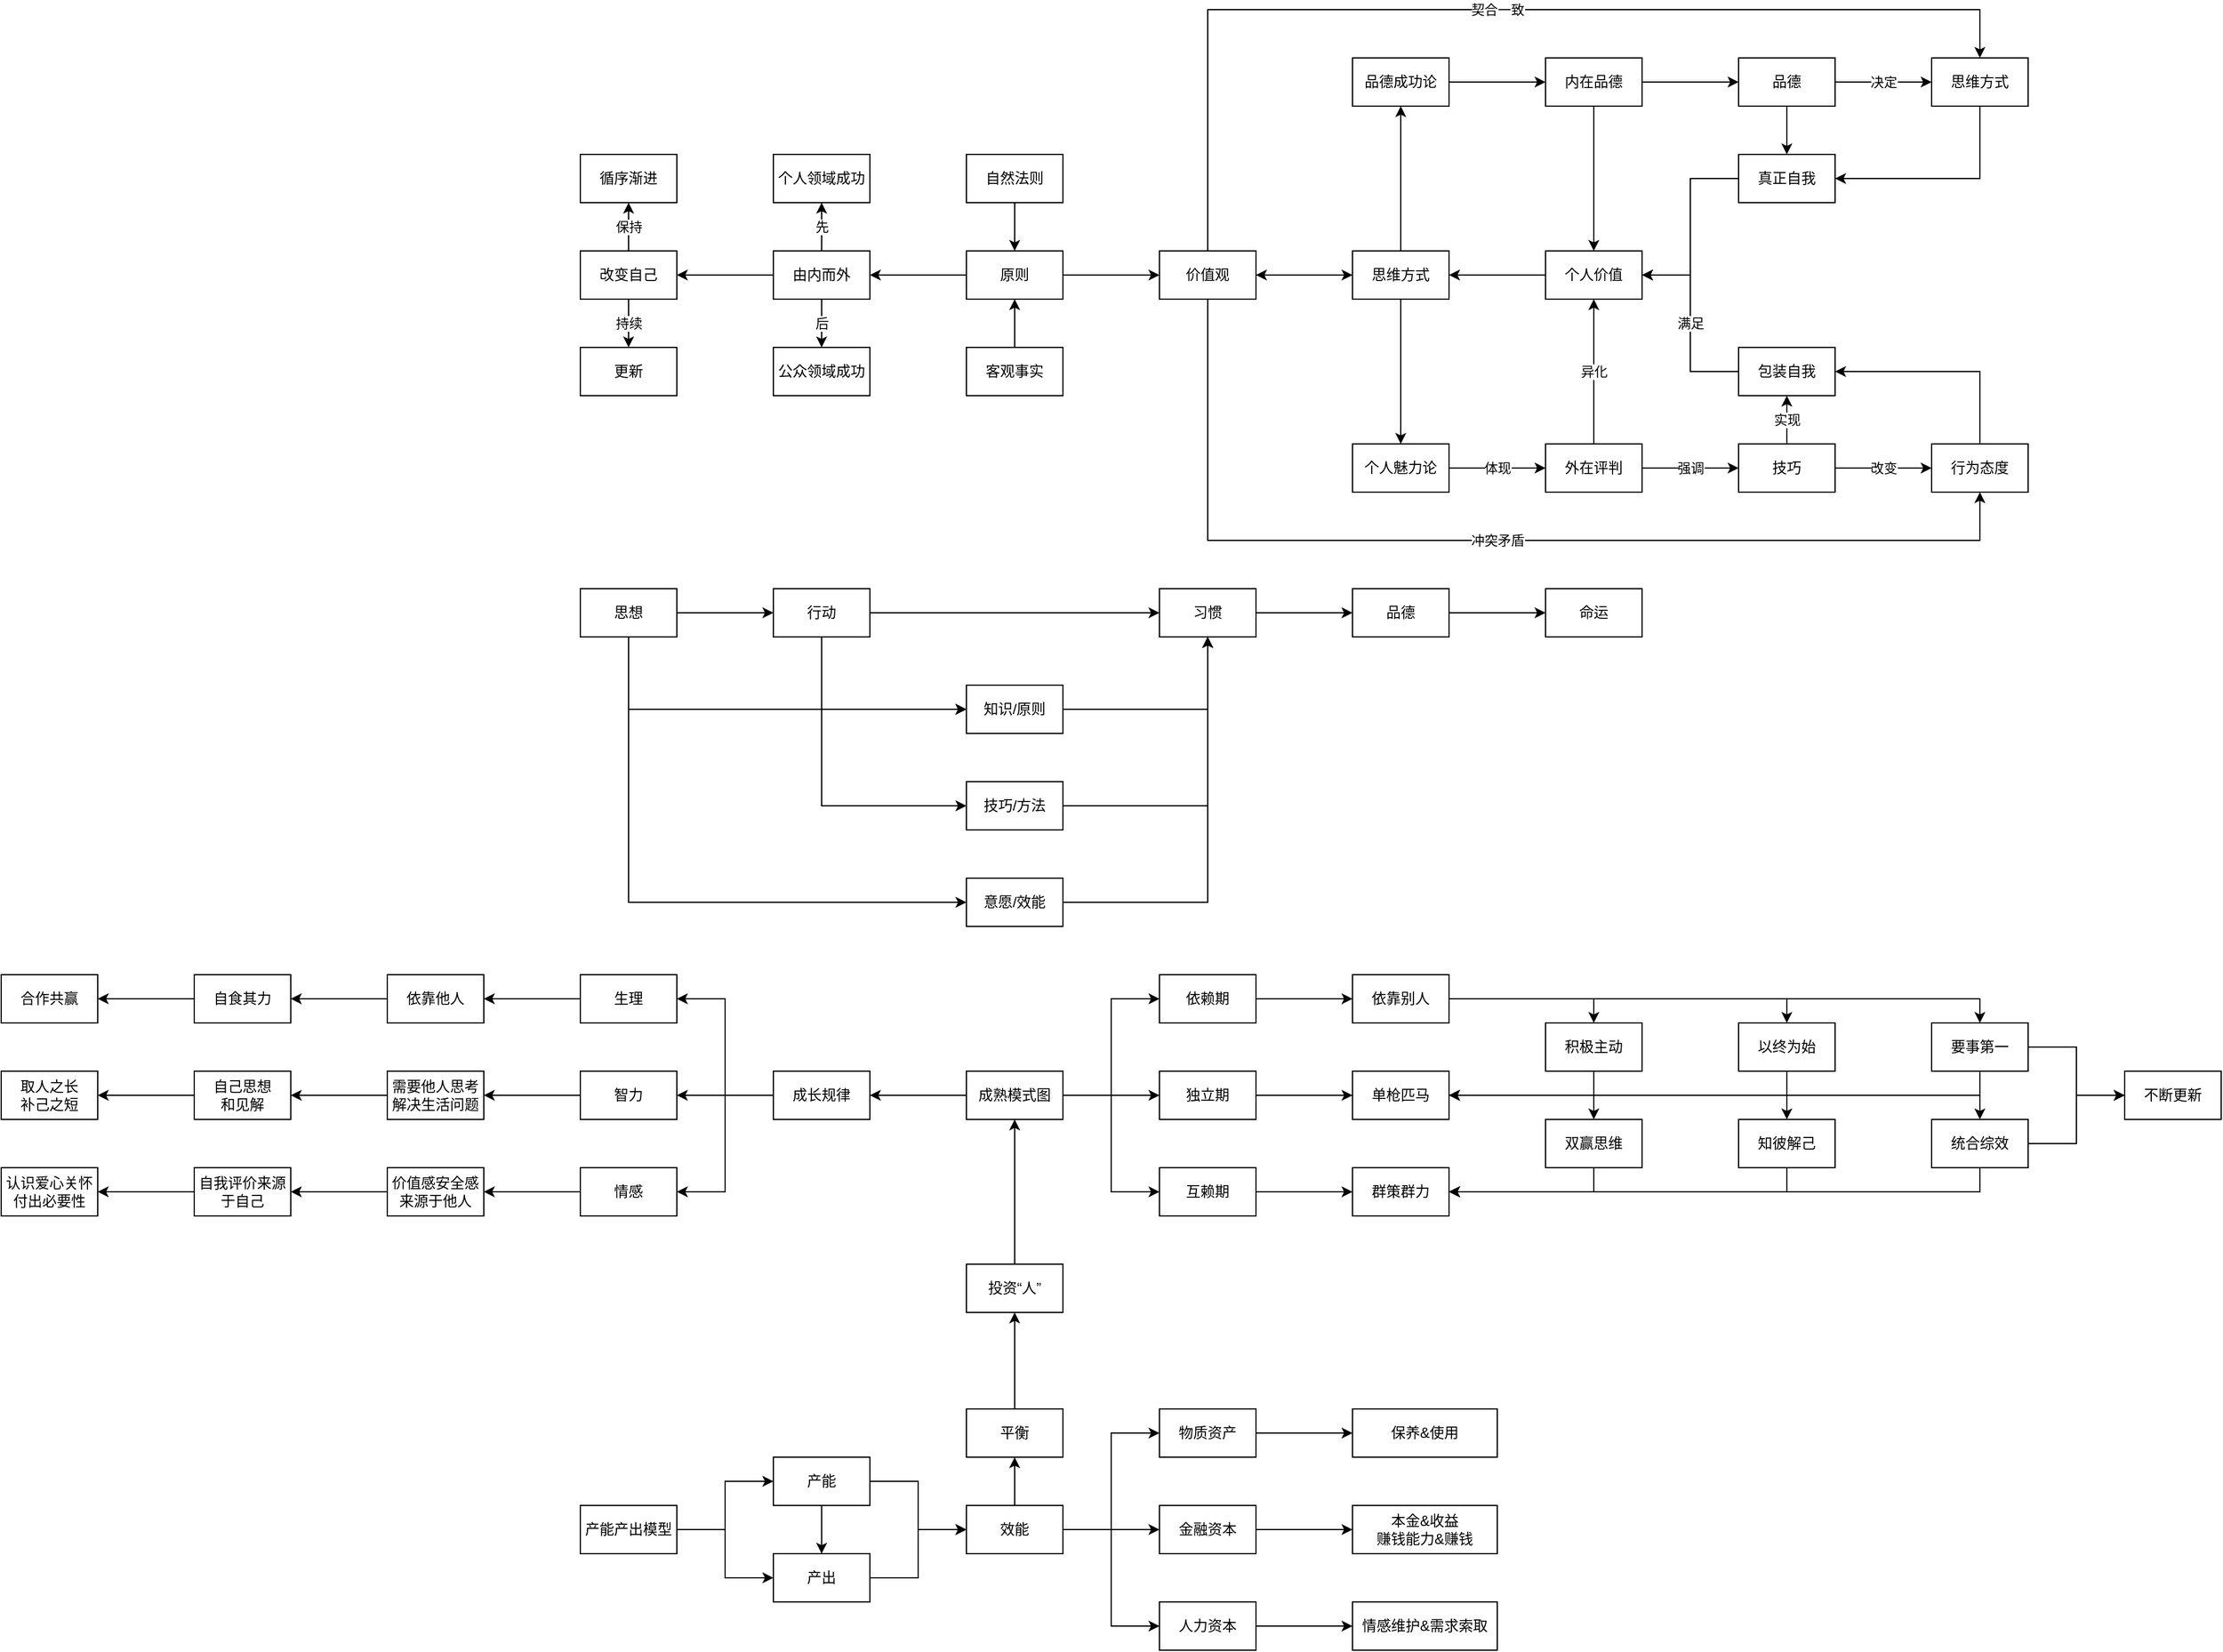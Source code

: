 <mxfile version="24.7.7" pages="7">
  <diagram name="概述" id="Sl7Qwl_e1ZX8DYcozZXe">
    <mxGraphModel dx="2788" dy="591" grid="1" gridSize="10" guides="1" tooltips="1" connect="1" arrows="1" fold="1" page="1" pageScale="1" pageWidth="827" pageHeight="1169" math="0" shadow="0">
      <root>
        <mxCell id="0" />
        <mxCell id="1" parent="0" />
        <mxCell id="LknEf1gBUkoIw8FcQfvM-5" value="" style="edgeStyle=orthogonalEdgeStyle;rounded=0;orthogonalLoop=1;jettySize=auto;html=1;" parent="1" source="LknEf1gBUkoIw8FcQfvM-1" target="LknEf1gBUkoIw8FcQfvM-4" edge="1">
          <mxGeometry relative="1" as="geometry" />
        </mxCell>
        <mxCell id="LknEf1gBUkoIw8FcQfvM-1" value="品德成功论" style="rounded=0;whiteSpace=wrap;html=1;" parent="1" vertex="1">
          <mxGeometry x="200" y="440" width="80" height="40" as="geometry" />
        </mxCell>
        <mxCell id="LknEf1gBUkoIw8FcQfvM-6" value="体现" style="edgeStyle=orthogonalEdgeStyle;rounded=0;orthogonalLoop=1;jettySize=auto;html=1;" parent="1" source="LknEf1gBUkoIw8FcQfvM-2" target="LknEf1gBUkoIw8FcQfvM-3" edge="1">
          <mxGeometry relative="1" as="geometry" />
        </mxCell>
        <mxCell id="LknEf1gBUkoIw8FcQfvM-2" value="个人魅力论" style="rounded=0;whiteSpace=wrap;html=1;" parent="1" vertex="1">
          <mxGeometry x="200" y="760" width="80" height="40" as="geometry" />
        </mxCell>
        <mxCell id="LknEf1gBUkoIw8FcQfvM-10" value="强调" style="edgeStyle=orthogonalEdgeStyle;rounded=0;orthogonalLoop=1;jettySize=auto;html=1;" parent="1" source="LknEf1gBUkoIw8FcQfvM-3" target="LknEf1gBUkoIw8FcQfvM-9" edge="1">
          <mxGeometry relative="1" as="geometry" />
        </mxCell>
        <mxCell id="LknEf1gBUkoIw8FcQfvM-15" value="异化" style="edgeStyle=orthogonalEdgeStyle;rounded=0;orthogonalLoop=1;jettySize=auto;html=1;" parent="1" source="LknEf1gBUkoIw8FcQfvM-3" target="LknEf1gBUkoIw8FcQfvM-11" edge="1">
          <mxGeometry relative="1" as="geometry" />
        </mxCell>
        <mxCell id="LknEf1gBUkoIw8FcQfvM-3" value="外在评判" style="rounded=0;whiteSpace=wrap;html=1;" parent="1" vertex="1">
          <mxGeometry x="360" y="760" width="80" height="40" as="geometry" />
        </mxCell>
        <mxCell id="LknEf1gBUkoIw8FcQfvM-8" style="edgeStyle=orthogonalEdgeStyle;rounded=0;orthogonalLoop=1;jettySize=auto;html=1;" parent="1" source="LknEf1gBUkoIw8FcQfvM-4" target="LknEf1gBUkoIw8FcQfvM-7" edge="1">
          <mxGeometry relative="1" as="geometry" />
        </mxCell>
        <mxCell id="LknEf1gBUkoIw8FcQfvM-14" value="" style="edgeStyle=orthogonalEdgeStyle;rounded=0;orthogonalLoop=1;jettySize=auto;html=1;" parent="1" source="LknEf1gBUkoIw8FcQfvM-4" target="LknEf1gBUkoIw8FcQfvM-11" edge="1">
          <mxGeometry relative="1" as="geometry" />
        </mxCell>
        <mxCell id="LknEf1gBUkoIw8FcQfvM-4" value="内在品德" style="rounded=0;whiteSpace=wrap;html=1;" parent="1" vertex="1">
          <mxGeometry x="360" y="440" width="80" height="40" as="geometry" />
        </mxCell>
        <mxCell id="LknEf1gBUkoIw8FcQfvM-18" style="edgeStyle=orthogonalEdgeStyle;rounded=0;orthogonalLoop=1;jettySize=auto;html=1;" parent="1" source="LknEf1gBUkoIw8FcQfvM-7" target="LknEf1gBUkoIw8FcQfvM-16" edge="1">
          <mxGeometry relative="1" as="geometry" />
        </mxCell>
        <mxCell id="LknEf1gBUkoIw8FcQfvM-33" value="决定" style="edgeStyle=orthogonalEdgeStyle;rounded=0;orthogonalLoop=1;jettySize=auto;html=1;entryX=0;entryY=0.5;entryDx=0;entryDy=0;" parent="1" source="LknEf1gBUkoIw8FcQfvM-7" target="LknEf1gBUkoIw8FcQfvM-32" edge="1">
          <mxGeometry relative="1" as="geometry" />
        </mxCell>
        <mxCell id="LknEf1gBUkoIw8FcQfvM-7" value="品德" style="rounded=0;whiteSpace=wrap;html=1;" parent="1" vertex="1">
          <mxGeometry x="520" y="440" width="80" height="40" as="geometry" />
        </mxCell>
        <mxCell id="LknEf1gBUkoIw8FcQfvM-19" value="实现" style="edgeStyle=orthogonalEdgeStyle;rounded=0;orthogonalLoop=1;jettySize=auto;html=1;" parent="1" source="LknEf1gBUkoIw8FcQfvM-9" target="LknEf1gBUkoIw8FcQfvM-17" edge="1">
          <mxGeometry relative="1" as="geometry" />
        </mxCell>
        <mxCell id="LknEf1gBUkoIw8FcQfvM-30" value="改变" style="edgeStyle=orthogonalEdgeStyle;rounded=0;orthogonalLoop=1;jettySize=auto;html=1;" parent="1" source="LknEf1gBUkoIw8FcQfvM-9" target="LknEf1gBUkoIw8FcQfvM-29" edge="1">
          <mxGeometry relative="1" as="geometry" />
        </mxCell>
        <mxCell id="LknEf1gBUkoIw8FcQfvM-9" value="技巧" style="rounded=0;whiteSpace=wrap;html=1;" parent="1" vertex="1">
          <mxGeometry x="520" y="760" width="80" height="40" as="geometry" />
        </mxCell>
        <mxCell id="LknEf1gBUkoIw8FcQfvM-23" value="" style="edgeStyle=orthogonalEdgeStyle;rounded=0;orthogonalLoop=1;jettySize=auto;html=1;" parent="1" source="LknEf1gBUkoIw8FcQfvM-11" target="LknEf1gBUkoIw8FcQfvM-22" edge="1">
          <mxGeometry relative="1" as="geometry" />
        </mxCell>
        <mxCell id="LknEf1gBUkoIw8FcQfvM-11" value="个人价值" style="rounded=0;whiteSpace=wrap;html=1;" parent="1" vertex="1">
          <mxGeometry x="360" y="600" width="80" height="40" as="geometry" />
        </mxCell>
        <mxCell id="LknEf1gBUkoIw8FcQfvM-21" style="edgeStyle=orthogonalEdgeStyle;rounded=0;orthogonalLoop=1;jettySize=auto;html=1;entryX=1;entryY=0.5;entryDx=0;entryDy=0;" parent="1" source="LknEf1gBUkoIw8FcQfvM-16" target="LknEf1gBUkoIw8FcQfvM-11" edge="1">
          <mxGeometry relative="1" as="geometry" />
        </mxCell>
        <mxCell id="LknEf1gBUkoIw8FcQfvM-16" value="真正自我" style="rounded=0;whiteSpace=wrap;html=1;" parent="1" vertex="1">
          <mxGeometry x="520" y="520" width="80" height="40" as="geometry" />
        </mxCell>
        <mxCell id="LknEf1gBUkoIw8FcQfvM-20" value="满足" style="edgeStyle=orthogonalEdgeStyle;rounded=0;orthogonalLoop=1;jettySize=auto;html=1;entryX=1;entryY=0.5;entryDx=0;entryDy=0;" parent="1" source="LknEf1gBUkoIw8FcQfvM-17" target="LknEf1gBUkoIw8FcQfvM-11" edge="1">
          <mxGeometry relative="1" as="geometry" />
        </mxCell>
        <mxCell id="LknEf1gBUkoIw8FcQfvM-17" value="包装自我" style="rounded=0;whiteSpace=wrap;html=1;" parent="1" vertex="1">
          <mxGeometry x="520" y="680" width="80" height="40" as="geometry" />
        </mxCell>
        <mxCell id="LknEf1gBUkoIw8FcQfvM-24" style="edgeStyle=orthogonalEdgeStyle;rounded=0;orthogonalLoop=1;jettySize=auto;html=1;" parent="1" source="LknEf1gBUkoIw8FcQfvM-22" target="LknEf1gBUkoIw8FcQfvM-1" edge="1">
          <mxGeometry relative="1" as="geometry" />
        </mxCell>
        <mxCell id="LknEf1gBUkoIw8FcQfvM-25" style="edgeStyle=orthogonalEdgeStyle;rounded=0;orthogonalLoop=1;jettySize=auto;html=1;" parent="1" source="LknEf1gBUkoIw8FcQfvM-22" target="LknEf1gBUkoIw8FcQfvM-2" edge="1">
          <mxGeometry relative="1" as="geometry" />
        </mxCell>
        <mxCell id="LknEf1gBUkoIw8FcQfvM-27" value="" style="edgeStyle=orthogonalEdgeStyle;rounded=0;orthogonalLoop=1;jettySize=auto;html=1;" parent="1" source="LknEf1gBUkoIw8FcQfvM-22" target="LknEf1gBUkoIw8FcQfvM-26" edge="1">
          <mxGeometry relative="1" as="geometry" />
        </mxCell>
        <mxCell id="LknEf1gBUkoIw8FcQfvM-22" value="思维方式" style="rounded=0;whiteSpace=wrap;html=1;" parent="1" vertex="1">
          <mxGeometry x="200" y="600" width="80" height="40" as="geometry" />
        </mxCell>
        <mxCell id="LknEf1gBUkoIw8FcQfvM-28" value="冲突矛盾" style="edgeStyle=orthogonalEdgeStyle;rounded=0;orthogonalLoop=1;jettySize=auto;html=1;entryX=0.5;entryY=1;entryDx=0;entryDy=0;" parent="1" source="LknEf1gBUkoIw8FcQfvM-26" target="LknEf1gBUkoIw8FcQfvM-29" edge="1">
          <mxGeometry relative="1" as="geometry">
            <Array as="points">
              <mxPoint x="80" y="840" />
              <mxPoint x="720" y="840" />
            </Array>
          </mxGeometry>
        </mxCell>
        <mxCell id="LknEf1gBUkoIw8FcQfvM-35" value="契合一致" style="edgeStyle=orthogonalEdgeStyle;rounded=0;orthogonalLoop=1;jettySize=auto;html=1;entryX=0.5;entryY=0;entryDx=0;entryDy=0;" parent="1" source="LknEf1gBUkoIw8FcQfvM-26" target="LknEf1gBUkoIw8FcQfvM-32" edge="1">
          <mxGeometry relative="1" as="geometry">
            <Array as="points">
              <mxPoint x="80" y="400" />
              <mxPoint x="720" y="400" />
            </Array>
          </mxGeometry>
        </mxCell>
        <mxCell id="LknEf1gBUkoIw8FcQfvM-44" style="edgeStyle=orthogonalEdgeStyle;rounded=0;orthogonalLoop=1;jettySize=auto;html=1;" parent="1" source="LknEf1gBUkoIw8FcQfvM-26" target="LknEf1gBUkoIw8FcQfvM-22" edge="1">
          <mxGeometry relative="1" as="geometry" />
        </mxCell>
        <mxCell id="LknEf1gBUkoIw8FcQfvM-26" value="价值观" style="rounded=0;whiteSpace=wrap;html=1;" parent="1" vertex="1">
          <mxGeometry x="40" y="600" width="80" height="40" as="geometry" />
        </mxCell>
        <mxCell id="LknEf1gBUkoIw8FcQfvM-31" style="edgeStyle=orthogonalEdgeStyle;rounded=0;orthogonalLoop=1;jettySize=auto;html=1;entryX=1;entryY=0.5;entryDx=0;entryDy=0;" parent="1" source="LknEf1gBUkoIw8FcQfvM-29" target="LknEf1gBUkoIw8FcQfvM-17" edge="1">
          <mxGeometry relative="1" as="geometry">
            <Array as="points">
              <mxPoint x="720" y="700" />
            </Array>
          </mxGeometry>
        </mxCell>
        <mxCell id="LknEf1gBUkoIw8FcQfvM-29" value="行为态度" style="rounded=0;whiteSpace=wrap;html=1;" parent="1" vertex="1">
          <mxGeometry x="680" y="760" width="80" height="40" as="geometry" />
        </mxCell>
        <mxCell id="LknEf1gBUkoIw8FcQfvM-34" style="edgeStyle=orthogonalEdgeStyle;rounded=0;orthogonalLoop=1;jettySize=auto;html=1;entryX=1;entryY=0.5;entryDx=0;entryDy=0;" parent="1" source="LknEf1gBUkoIw8FcQfvM-32" target="LknEf1gBUkoIw8FcQfvM-16" edge="1">
          <mxGeometry relative="1" as="geometry">
            <Array as="points">
              <mxPoint x="720" y="540" />
            </Array>
          </mxGeometry>
        </mxCell>
        <mxCell id="LknEf1gBUkoIw8FcQfvM-32" value="思维方式" style="rounded=0;whiteSpace=wrap;html=1;" parent="1" vertex="1">
          <mxGeometry x="680" y="440" width="80" height="40" as="geometry" />
        </mxCell>
        <mxCell id="LknEf1gBUkoIw8FcQfvM-37" style="edgeStyle=orthogonalEdgeStyle;rounded=0;orthogonalLoop=1;jettySize=auto;html=1;" parent="1" source="LknEf1gBUkoIw8FcQfvM-36" target="LknEf1gBUkoIw8FcQfvM-26" edge="1">
          <mxGeometry relative="1" as="geometry" />
        </mxCell>
        <mxCell id="LknEf1gBUkoIw8FcQfvM-49" value="" style="edgeStyle=orthogonalEdgeStyle;rounded=0;orthogonalLoop=1;jettySize=auto;html=1;" parent="1" source="LknEf1gBUkoIw8FcQfvM-36" target="LknEf1gBUkoIw8FcQfvM-48" edge="1">
          <mxGeometry relative="1" as="geometry" />
        </mxCell>
        <mxCell id="LknEf1gBUkoIw8FcQfvM-36" value="原则" style="rounded=0;whiteSpace=wrap;html=1;" parent="1" vertex="1">
          <mxGeometry x="-120" y="600" width="80" height="40" as="geometry" />
        </mxCell>
        <mxCell id="LknEf1gBUkoIw8FcQfvM-47" value="" style="edgeStyle=orthogonalEdgeStyle;rounded=0;orthogonalLoop=1;jettySize=auto;html=1;" parent="1" source="LknEf1gBUkoIw8FcQfvM-38" target="LknEf1gBUkoIw8FcQfvM-36" edge="1">
          <mxGeometry relative="1" as="geometry" />
        </mxCell>
        <mxCell id="LknEf1gBUkoIw8FcQfvM-38" value="自然法则" style="rounded=0;whiteSpace=wrap;html=1;" parent="1" vertex="1">
          <mxGeometry x="-120" y="520" width="80" height="40" as="geometry" />
        </mxCell>
        <mxCell id="LknEf1gBUkoIw8FcQfvM-46" value="" style="edgeStyle=orthogonalEdgeStyle;rounded=0;orthogonalLoop=1;jettySize=auto;html=1;" parent="1" source="LknEf1gBUkoIw8FcQfvM-39" target="LknEf1gBUkoIw8FcQfvM-36" edge="1">
          <mxGeometry relative="1" as="geometry" />
        </mxCell>
        <mxCell id="LknEf1gBUkoIw8FcQfvM-39" value="客观事实" style="rounded=0;whiteSpace=wrap;html=1;" parent="1" vertex="1">
          <mxGeometry x="-120" y="680" width="80" height="40" as="geometry" />
        </mxCell>
        <mxCell id="LknEf1gBUkoIw8FcQfvM-51" value="先" style="edgeStyle=orthogonalEdgeStyle;rounded=0;orthogonalLoop=1;jettySize=auto;html=1;" parent="1" source="LknEf1gBUkoIw8FcQfvM-48" target="LknEf1gBUkoIw8FcQfvM-50" edge="1">
          <mxGeometry relative="1" as="geometry" />
        </mxCell>
        <mxCell id="LknEf1gBUkoIw8FcQfvM-55" style="edgeStyle=orthogonalEdgeStyle;rounded=0;orthogonalLoop=1;jettySize=auto;html=1;" parent="1" source="LknEf1gBUkoIw8FcQfvM-48" target="LknEf1gBUkoIw8FcQfvM-54" edge="1">
          <mxGeometry relative="1" as="geometry" />
        </mxCell>
        <mxCell id="LknEf1gBUkoIw8FcQfvM-58" value="后" style="edgeStyle=orthogonalEdgeStyle;rounded=0;orthogonalLoop=1;jettySize=auto;html=1;" parent="1" source="LknEf1gBUkoIw8FcQfvM-48" target="LknEf1gBUkoIw8FcQfvM-57" edge="1">
          <mxGeometry relative="1" as="geometry" />
        </mxCell>
        <mxCell id="LknEf1gBUkoIw8FcQfvM-48" value="由内而外" style="rounded=0;whiteSpace=wrap;html=1;" parent="1" vertex="1">
          <mxGeometry x="-280" y="600" width="80" height="40" as="geometry" />
        </mxCell>
        <mxCell id="LknEf1gBUkoIw8FcQfvM-50" value="个人领域成功" style="rounded=0;whiteSpace=wrap;html=1;" parent="1" vertex="1">
          <mxGeometry x="-280" y="520" width="80" height="40" as="geometry" />
        </mxCell>
        <mxCell id="LknEf1gBUkoIw8FcQfvM-52" value="更新" style="rounded=0;whiteSpace=wrap;html=1;" parent="1" vertex="1">
          <mxGeometry x="-440" y="680" width="80" height="40" as="geometry" />
        </mxCell>
        <mxCell id="LknEf1gBUkoIw8FcQfvM-56" value="持续" style="edgeStyle=orthogonalEdgeStyle;rounded=0;orthogonalLoop=1;jettySize=auto;html=1;" parent="1" source="LknEf1gBUkoIw8FcQfvM-54" target="LknEf1gBUkoIw8FcQfvM-52" edge="1">
          <mxGeometry relative="1" as="geometry" />
        </mxCell>
        <mxCell id="LknEf1gBUkoIw8FcQfvM-60" value="保持" style="edgeStyle=orthogonalEdgeStyle;rounded=0;orthogonalLoop=1;jettySize=auto;html=1;" parent="1" source="LknEf1gBUkoIw8FcQfvM-54" target="LknEf1gBUkoIw8FcQfvM-59" edge="1">
          <mxGeometry relative="1" as="geometry" />
        </mxCell>
        <mxCell id="LknEf1gBUkoIw8FcQfvM-54" value="改变自己" style="rounded=0;whiteSpace=wrap;html=1;" parent="1" vertex="1">
          <mxGeometry x="-440" y="600" width="80" height="40" as="geometry" />
        </mxCell>
        <mxCell id="LknEf1gBUkoIw8FcQfvM-57" value="公众领域成功" style="rounded=0;whiteSpace=wrap;html=1;" parent="1" vertex="1">
          <mxGeometry x="-280" y="680" width="80" height="40" as="geometry" />
        </mxCell>
        <mxCell id="LknEf1gBUkoIw8FcQfvM-59" value="循序渐进" style="rounded=0;whiteSpace=wrap;html=1;" parent="1" vertex="1">
          <mxGeometry x="-440" y="520" width="80" height="40" as="geometry" />
        </mxCell>
        <mxCell id="LknEf1gBUkoIw8FcQfvM-63" style="edgeStyle=orthogonalEdgeStyle;rounded=0;orthogonalLoop=1;jettySize=auto;html=1;entryX=0;entryY=0.5;entryDx=0;entryDy=0;" parent="1" source="LknEf1gBUkoIw8FcQfvM-61" target="LknEf1gBUkoIw8FcQfvM-62" edge="1">
          <mxGeometry relative="1" as="geometry" />
        </mxCell>
        <mxCell id="LknEf1gBUkoIw8FcQfvM-81" style="edgeStyle=orthogonalEdgeStyle;rounded=0;orthogonalLoop=1;jettySize=auto;html=1;entryX=0;entryY=0.5;entryDx=0;entryDy=0;" parent="1" source="LknEf1gBUkoIw8FcQfvM-61" target="LknEf1gBUkoIw8FcQfvM-74" edge="1">
          <mxGeometry relative="1" as="geometry">
            <Array as="points">
              <mxPoint x="-400" y="1140" />
            </Array>
          </mxGeometry>
        </mxCell>
        <mxCell id="LknEf1gBUkoIw8FcQfvM-82" style="edgeStyle=orthogonalEdgeStyle;rounded=0;orthogonalLoop=1;jettySize=auto;html=1;entryX=0;entryY=0.5;entryDx=0;entryDy=0;" parent="1" source="LknEf1gBUkoIw8FcQfvM-61" target="LknEf1gBUkoIw8FcQfvM-72" edge="1">
          <mxGeometry relative="1" as="geometry">
            <Array as="points">
              <mxPoint x="-400" y="980" />
            </Array>
          </mxGeometry>
        </mxCell>
        <mxCell id="LknEf1gBUkoIw8FcQfvM-61" value="思想" style="rounded=0;whiteSpace=wrap;html=1;" parent="1" vertex="1">
          <mxGeometry x="-440" y="880" width="80" height="40" as="geometry" />
        </mxCell>
        <mxCell id="LknEf1gBUkoIw8FcQfvM-65" style="edgeStyle=orthogonalEdgeStyle;rounded=0;orthogonalLoop=1;jettySize=auto;html=1;entryX=0;entryY=0.5;entryDx=0;entryDy=0;" parent="1" source="LknEf1gBUkoIw8FcQfvM-62" target="LknEf1gBUkoIw8FcQfvM-64" edge="1">
          <mxGeometry relative="1" as="geometry" />
        </mxCell>
        <mxCell id="LknEf1gBUkoIw8FcQfvM-79" style="edgeStyle=orthogonalEdgeStyle;rounded=0;orthogonalLoop=1;jettySize=auto;html=1;entryX=0;entryY=0.5;entryDx=0;entryDy=0;" parent="1" source="LknEf1gBUkoIw8FcQfvM-62" target="LknEf1gBUkoIw8FcQfvM-72" edge="1">
          <mxGeometry relative="1" as="geometry">
            <Array as="points">
              <mxPoint x="-240" y="980" />
            </Array>
          </mxGeometry>
        </mxCell>
        <mxCell id="LknEf1gBUkoIw8FcQfvM-80" style="edgeStyle=orthogonalEdgeStyle;rounded=0;orthogonalLoop=1;jettySize=auto;html=1;entryX=0;entryY=0.5;entryDx=0;entryDy=0;" parent="1" source="LknEf1gBUkoIw8FcQfvM-62" target="LknEf1gBUkoIw8FcQfvM-71" edge="1">
          <mxGeometry relative="1" as="geometry">
            <Array as="points">
              <mxPoint x="-240" y="1060" />
            </Array>
          </mxGeometry>
        </mxCell>
        <mxCell id="LknEf1gBUkoIw8FcQfvM-62" value="行动" style="rounded=0;whiteSpace=wrap;html=1;" parent="1" vertex="1">
          <mxGeometry x="-280" y="880" width="80" height="40" as="geometry" />
        </mxCell>
        <mxCell id="LknEf1gBUkoIw8FcQfvM-67" value="" style="edgeStyle=orthogonalEdgeStyle;rounded=0;orthogonalLoop=1;jettySize=auto;html=1;" parent="1" source="LknEf1gBUkoIw8FcQfvM-64" target="LknEf1gBUkoIw8FcQfvM-66" edge="1">
          <mxGeometry relative="1" as="geometry" />
        </mxCell>
        <mxCell id="LknEf1gBUkoIw8FcQfvM-64" value="习惯" style="rounded=0;whiteSpace=wrap;html=1;" parent="1" vertex="1">
          <mxGeometry x="40" y="880" width="80" height="40" as="geometry" />
        </mxCell>
        <mxCell id="LknEf1gBUkoIw8FcQfvM-70" value="" style="edgeStyle=orthogonalEdgeStyle;rounded=0;orthogonalLoop=1;jettySize=auto;html=1;" parent="1" source="LknEf1gBUkoIw8FcQfvM-66" target="LknEf1gBUkoIw8FcQfvM-69" edge="1">
          <mxGeometry relative="1" as="geometry" />
        </mxCell>
        <mxCell id="LknEf1gBUkoIw8FcQfvM-66" value="品德" style="rounded=0;whiteSpace=wrap;html=1;" parent="1" vertex="1">
          <mxGeometry x="200" y="880" width="80" height="40" as="geometry" />
        </mxCell>
        <mxCell id="LknEf1gBUkoIw8FcQfvM-69" value="命运" style="rounded=0;whiteSpace=wrap;html=1;" parent="1" vertex="1">
          <mxGeometry x="360" y="880" width="80" height="40" as="geometry" />
        </mxCell>
        <mxCell id="LknEf1gBUkoIw8FcQfvM-76" style="edgeStyle=orthogonalEdgeStyle;rounded=0;orthogonalLoop=1;jettySize=auto;html=1;entryX=0.5;entryY=1;entryDx=0;entryDy=0;" parent="1" source="LknEf1gBUkoIw8FcQfvM-71" target="LknEf1gBUkoIw8FcQfvM-64" edge="1">
          <mxGeometry relative="1" as="geometry" />
        </mxCell>
        <mxCell id="LknEf1gBUkoIw8FcQfvM-71" value="技巧/方法" style="rounded=0;whiteSpace=wrap;html=1;" parent="1" vertex="1">
          <mxGeometry x="-120" y="1040" width="80" height="40" as="geometry" />
        </mxCell>
        <mxCell id="LknEf1gBUkoIw8FcQfvM-75" style="edgeStyle=orthogonalEdgeStyle;rounded=0;orthogonalLoop=1;jettySize=auto;html=1;" parent="1" source="LknEf1gBUkoIw8FcQfvM-72" target="LknEf1gBUkoIw8FcQfvM-64" edge="1">
          <mxGeometry relative="1" as="geometry">
            <mxPoint x="80" y="950" as="targetPoint" />
          </mxGeometry>
        </mxCell>
        <mxCell id="LknEf1gBUkoIw8FcQfvM-72" value="知识/原则" style="rounded=0;whiteSpace=wrap;html=1;" parent="1" vertex="1">
          <mxGeometry x="-120" y="960" width="80" height="40" as="geometry" />
        </mxCell>
        <mxCell id="LknEf1gBUkoIw8FcQfvM-78" style="edgeStyle=orthogonalEdgeStyle;rounded=0;orthogonalLoop=1;jettySize=auto;html=1;entryX=0.5;entryY=1;entryDx=0;entryDy=0;" parent="1" source="LknEf1gBUkoIw8FcQfvM-74" target="LknEf1gBUkoIw8FcQfvM-64" edge="1">
          <mxGeometry relative="1" as="geometry">
            <mxPoint x="90" y="950" as="targetPoint" />
          </mxGeometry>
        </mxCell>
        <mxCell id="LknEf1gBUkoIw8FcQfvM-74" value="意愿/效能" style="rounded=0;whiteSpace=wrap;html=1;" parent="1" vertex="1">
          <mxGeometry x="-120" y="1120" width="80" height="40" as="geometry" />
        </mxCell>
        <mxCell id="LknEf1gBUkoIw8FcQfvM-85" value="" style="edgeStyle=orthogonalEdgeStyle;rounded=0;orthogonalLoop=1;jettySize=auto;html=1;" parent="1" source="LknEf1gBUkoIw8FcQfvM-83" target="LknEf1gBUkoIw8FcQfvM-84" edge="1">
          <mxGeometry relative="1" as="geometry" />
        </mxCell>
        <mxCell id="LknEf1gBUkoIw8FcQfvM-90" style="edgeStyle=orthogonalEdgeStyle;rounded=0;orthogonalLoop=1;jettySize=auto;html=1;entryX=0;entryY=0.5;entryDx=0;entryDy=0;" parent="1" source="LknEf1gBUkoIw8FcQfvM-83" target="LknEf1gBUkoIw8FcQfvM-86" edge="1">
          <mxGeometry relative="1" as="geometry" />
        </mxCell>
        <mxCell id="LknEf1gBUkoIw8FcQfvM-91" style="edgeStyle=orthogonalEdgeStyle;rounded=0;orthogonalLoop=1;jettySize=auto;html=1;" parent="1" source="LknEf1gBUkoIw8FcQfvM-83" target="LknEf1gBUkoIw8FcQfvM-89" edge="1">
          <mxGeometry relative="1" as="geometry" />
        </mxCell>
        <mxCell id="LknEf1gBUkoIw8FcQfvM-92" style="edgeStyle=orthogonalEdgeStyle;rounded=0;orthogonalLoop=1;jettySize=auto;html=1;entryX=0;entryY=0.5;entryDx=0;entryDy=0;" parent="1" source="LknEf1gBUkoIw8FcQfvM-83" target="LknEf1gBUkoIw8FcQfvM-88" edge="1">
          <mxGeometry relative="1" as="geometry" />
        </mxCell>
        <mxCell id="LknEf1gBUkoIw8FcQfvM-83" value="成熟模式图" style="rounded=0;whiteSpace=wrap;html=1;" parent="1" vertex="1">
          <mxGeometry x="-120" y="1280" width="80" height="40" as="geometry" />
        </mxCell>
        <mxCell id="LknEf1gBUkoIw8FcQfvM-104" style="edgeStyle=orthogonalEdgeStyle;rounded=0;orthogonalLoop=1;jettySize=auto;html=1;entryX=1;entryY=0.5;entryDx=0;entryDy=0;" parent="1" source="LknEf1gBUkoIw8FcQfvM-84" target="LknEf1gBUkoIw8FcQfvM-102" edge="1">
          <mxGeometry relative="1" as="geometry" />
        </mxCell>
        <mxCell id="LknEf1gBUkoIw8FcQfvM-105" style="edgeStyle=orthogonalEdgeStyle;rounded=0;orthogonalLoop=1;jettySize=auto;html=1;" parent="1" source="LknEf1gBUkoIw8FcQfvM-84" target="LknEf1gBUkoIw8FcQfvM-103" edge="1">
          <mxGeometry relative="1" as="geometry" />
        </mxCell>
        <mxCell id="LknEf1gBUkoIw8FcQfvM-106" style="edgeStyle=orthogonalEdgeStyle;rounded=0;orthogonalLoop=1;jettySize=auto;html=1;entryX=1;entryY=0.5;entryDx=0;entryDy=0;" parent="1" source="LknEf1gBUkoIw8FcQfvM-84" target="LknEf1gBUkoIw8FcQfvM-101" edge="1">
          <mxGeometry relative="1" as="geometry" />
        </mxCell>
        <mxCell id="LknEf1gBUkoIw8FcQfvM-84" value="成长规律" style="rounded=0;whiteSpace=wrap;html=1;" parent="1" vertex="1">
          <mxGeometry x="-280" y="1280" width="80" height="40" as="geometry" />
        </mxCell>
        <mxCell id="LknEf1gBUkoIw8FcQfvM-95" style="edgeStyle=orthogonalEdgeStyle;rounded=0;orthogonalLoop=1;jettySize=auto;html=1;" parent="1" source="LknEf1gBUkoIw8FcQfvM-86" target="LknEf1gBUkoIw8FcQfvM-94" edge="1">
          <mxGeometry relative="1" as="geometry" />
        </mxCell>
        <mxCell id="LknEf1gBUkoIw8FcQfvM-86" value="依赖期" style="rounded=0;whiteSpace=wrap;html=1;" parent="1" vertex="1">
          <mxGeometry x="40" y="1200" width="80" height="40" as="geometry" />
        </mxCell>
        <mxCell id="LknEf1gBUkoIw8FcQfvM-99" style="edgeStyle=orthogonalEdgeStyle;rounded=0;orthogonalLoop=1;jettySize=auto;html=1;" parent="1" source="LknEf1gBUkoIw8FcQfvM-88" target="LknEf1gBUkoIw8FcQfvM-98" edge="1">
          <mxGeometry relative="1" as="geometry" />
        </mxCell>
        <mxCell id="LknEf1gBUkoIw8FcQfvM-88" value="互赖期" style="rounded=0;whiteSpace=wrap;html=1;" parent="1" vertex="1">
          <mxGeometry x="40" y="1360" width="80" height="40" as="geometry" />
        </mxCell>
        <mxCell id="LknEf1gBUkoIw8FcQfvM-97" style="edgeStyle=orthogonalEdgeStyle;rounded=0;orthogonalLoop=1;jettySize=auto;html=1;" parent="1" source="LknEf1gBUkoIw8FcQfvM-89" target="LknEf1gBUkoIw8FcQfvM-96" edge="1">
          <mxGeometry relative="1" as="geometry" />
        </mxCell>
        <mxCell id="LknEf1gBUkoIw8FcQfvM-89" value="独立期" style="rounded=0;whiteSpace=wrap;html=1;" parent="1" vertex="1">
          <mxGeometry x="40" y="1280" width="80" height="40" as="geometry" />
        </mxCell>
        <mxCell id="LknEf1gBUkoIw8FcQfvM-128" style="edgeStyle=orthogonalEdgeStyle;rounded=0;orthogonalLoop=1;jettySize=auto;html=1;entryX=0.5;entryY=0;entryDx=0;entryDy=0;" parent="1" source="LknEf1gBUkoIw8FcQfvM-94" target="LknEf1gBUkoIw8FcQfvM-125" edge="1">
          <mxGeometry relative="1" as="geometry" />
        </mxCell>
        <mxCell id="LknEf1gBUkoIw8FcQfvM-129" style="edgeStyle=orthogonalEdgeStyle;rounded=0;orthogonalLoop=1;jettySize=auto;html=1;entryX=0.5;entryY=0;entryDx=0;entryDy=0;" parent="1" source="LknEf1gBUkoIw8FcQfvM-94" target="LknEf1gBUkoIw8FcQfvM-126" edge="1">
          <mxGeometry relative="1" as="geometry" />
        </mxCell>
        <mxCell id="LknEf1gBUkoIw8FcQfvM-130" style="edgeStyle=orthogonalEdgeStyle;rounded=0;orthogonalLoop=1;jettySize=auto;html=1;entryX=0.5;entryY=0;entryDx=0;entryDy=0;" parent="1" source="LknEf1gBUkoIw8FcQfvM-94" target="LknEf1gBUkoIw8FcQfvM-127" edge="1">
          <mxGeometry relative="1" as="geometry" />
        </mxCell>
        <mxCell id="LknEf1gBUkoIw8FcQfvM-94" value="依靠别人" style="rounded=0;whiteSpace=wrap;html=1;" parent="1" vertex="1">
          <mxGeometry x="200" y="1200" width="80" height="40" as="geometry" />
        </mxCell>
        <mxCell id="LknEf1gBUkoIw8FcQfvM-137" style="edgeStyle=orthogonalEdgeStyle;rounded=0;orthogonalLoop=1;jettySize=auto;html=1;" parent="1" source="LknEf1gBUkoIw8FcQfvM-96" target="LknEf1gBUkoIw8FcQfvM-134" edge="1">
          <mxGeometry relative="1" as="geometry">
            <Array as="points">
              <mxPoint x="400" y="1300" />
            </Array>
          </mxGeometry>
        </mxCell>
        <mxCell id="LknEf1gBUkoIw8FcQfvM-138" style="edgeStyle=orthogonalEdgeStyle;rounded=0;orthogonalLoop=1;jettySize=auto;html=1;" parent="1" source="LknEf1gBUkoIw8FcQfvM-96" target="LknEf1gBUkoIw8FcQfvM-135" edge="1">
          <mxGeometry relative="1" as="geometry">
            <Array as="points">
              <mxPoint x="560" y="1300" />
            </Array>
          </mxGeometry>
        </mxCell>
        <mxCell id="LknEf1gBUkoIw8FcQfvM-139" style="edgeStyle=orthogonalEdgeStyle;rounded=0;orthogonalLoop=1;jettySize=auto;html=1;" parent="1" source="LknEf1gBUkoIw8FcQfvM-96" target="LknEf1gBUkoIw8FcQfvM-136" edge="1">
          <mxGeometry relative="1" as="geometry">
            <Array as="points">
              <mxPoint x="720" y="1300" />
            </Array>
          </mxGeometry>
        </mxCell>
        <mxCell id="LknEf1gBUkoIw8FcQfvM-96" value="单枪匹马" style="rounded=0;whiteSpace=wrap;html=1;" parent="1" vertex="1">
          <mxGeometry x="200" y="1280" width="80" height="40" as="geometry" />
        </mxCell>
        <mxCell id="LknEf1gBUkoIw8FcQfvM-98" value="群策群力" style="rounded=0;whiteSpace=wrap;html=1;" parent="1" vertex="1">
          <mxGeometry x="200" y="1360" width="80" height="40" as="geometry" />
        </mxCell>
        <mxCell id="LknEf1gBUkoIw8FcQfvM-115" value="" style="edgeStyle=orthogonalEdgeStyle;rounded=0;orthogonalLoop=1;jettySize=auto;html=1;" parent="1" source="LknEf1gBUkoIw8FcQfvM-101" target="LknEf1gBUkoIw8FcQfvM-113" edge="1">
          <mxGeometry relative="1" as="geometry" />
        </mxCell>
        <mxCell id="LknEf1gBUkoIw8FcQfvM-101" value="情感" style="rounded=0;whiteSpace=wrap;html=1;" parent="1" vertex="1">
          <mxGeometry x="-440" y="1360" width="80" height="40" as="geometry" />
        </mxCell>
        <mxCell id="LknEf1gBUkoIw8FcQfvM-109" style="edgeStyle=orthogonalEdgeStyle;rounded=0;orthogonalLoop=1;jettySize=auto;html=1;entryX=1;entryY=0.5;entryDx=0;entryDy=0;" parent="1" source="LknEf1gBUkoIw8FcQfvM-102" target="LknEf1gBUkoIw8FcQfvM-107" edge="1">
          <mxGeometry relative="1" as="geometry" />
        </mxCell>
        <mxCell id="LknEf1gBUkoIw8FcQfvM-102" value="生理" style="rounded=0;whiteSpace=wrap;html=1;" parent="1" vertex="1">
          <mxGeometry x="-440" y="1200" width="80" height="40" as="geometry" />
        </mxCell>
        <mxCell id="LknEf1gBUkoIw8FcQfvM-116" value="" style="edgeStyle=orthogonalEdgeStyle;rounded=0;orthogonalLoop=1;jettySize=auto;html=1;" parent="1" source="LknEf1gBUkoIw8FcQfvM-103" target="LknEf1gBUkoIw8FcQfvM-114" edge="1">
          <mxGeometry relative="1" as="geometry" />
        </mxCell>
        <mxCell id="LknEf1gBUkoIw8FcQfvM-103" value="智力" style="rounded=0;whiteSpace=wrap;html=1;" parent="1" vertex="1">
          <mxGeometry x="-440" y="1280" width="80" height="40" as="geometry" />
        </mxCell>
        <mxCell id="LknEf1gBUkoIw8FcQfvM-110" style="edgeStyle=orthogonalEdgeStyle;rounded=0;orthogonalLoop=1;jettySize=auto;html=1;" parent="1" source="LknEf1gBUkoIw8FcQfvM-107" target="LknEf1gBUkoIw8FcQfvM-108" edge="1">
          <mxGeometry relative="1" as="geometry" />
        </mxCell>
        <mxCell id="LknEf1gBUkoIw8FcQfvM-107" value="依靠他人" style="rounded=0;whiteSpace=wrap;html=1;" parent="1" vertex="1">
          <mxGeometry x="-600" y="1200" width="80" height="40" as="geometry" />
        </mxCell>
        <mxCell id="LknEf1gBUkoIw8FcQfvM-112" style="edgeStyle=orthogonalEdgeStyle;rounded=0;orthogonalLoop=1;jettySize=auto;html=1;entryX=1;entryY=0.5;entryDx=0;entryDy=0;" parent="1" source="LknEf1gBUkoIw8FcQfvM-108" target="LknEf1gBUkoIw8FcQfvM-111" edge="1">
          <mxGeometry relative="1" as="geometry" />
        </mxCell>
        <mxCell id="LknEf1gBUkoIw8FcQfvM-108" value="自食其力" style="rounded=0;whiteSpace=wrap;html=1;" parent="1" vertex="1">
          <mxGeometry x="-760" y="1200" width="80" height="40" as="geometry" />
        </mxCell>
        <mxCell id="LknEf1gBUkoIw8FcQfvM-111" value="合作共赢" style="rounded=0;whiteSpace=wrap;html=1;" parent="1" vertex="1">
          <mxGeometry x="-920" y="1200" width="80" height="40" as="geometry" />
        </mxCell>
        <mxCell id="LknEf1gBUkoIw8FcQfvM-120" value="" style="edgeStyle=orthogonalEdgeStyle;rounded=0;orthogonalLoop=1;jettySize=auto;html=1;" parent="1" source="LknEf1gBUkoIw8FcQfvM-113" target="LknEf1gBUkoIw8FcQfvM-118" edge="1">
          <mxGeometry relative="1" as="geometry" />
        </mxCell>
        <mxCell id="LknEf1gBUkoIw8FcQfvM-113" value="价值感安全感来源于他人" style="rounded=0;whiteSpace=wrap;html=1;" parent="1" vertex="1">
          <mxGeometry x="-600" y="1360" width="80" height="40" as="geometry" />
        </mxCell>
        <mxCell id="LknEf1gBUkoIw8FcQfvM-119" value="" style="edgeStyle=orthogonalEdgeStyle;rounded=0;orthogonalLoop=1;jettySize=auto;html=1;" parent="1" source="LknEf1gBUkoIw8FcQfvM-114" target="LknEf1gBUkoIw8FcQfvM-117" edge="1">
          <mxGeometry relative="1" as="geometry" />
        </mxCell>
        <mxCell id="LknEf1gBUkoIw8FcQfvM-114" value="需要他人思考解决生活问题" style="rounded=0;whiteSpace=wrap;html=1;" parent="1" vertex="1">
          <mxGeometry x="-600" y="1280" width="80" height="40" as="geometry" />
        </mxCell>
        <mxCell id="LknEf1gBUkoIw8FcQfvM-124" value="" style="edgeStyle=orthogonalEdgeStyle;rounded=0;orthogonalLoop=1;jettySize=auto;html=1;" parent="1" source="LknEf1gBUkoIw8FcQfvM-117" target="LknEf1gBUkoIw8FcQfvM-123" edge="1">
          <mxGeometry relative="1" as="geometry" />
        </mxCell>
        <mxCell id="LknEf1gBUkoIw8FcQfvM-117" value="自己思想&lt;br&gt;和见解" style="rounded=0;whiteSpace=wrap;html=1;" parent="1" vertex="1">
          <mxGeometry x="-760" y="1280" width="80" height="40" as="geometry" />
        </mxCell>
        <mxCell id="LknEf1gBUkoIw8FcQfvM-122" value="" style="edgeStyle=orthogonalEdgeStyle;rounded=0;orthogonalLoop=1;jettySize=auto;html=1;" parent="1" source="LknEf1gBUkoIw8FcQfvM-118" target="LknEf1gBUkoIw8FcQfvM-121" edge="1">
          <mxGeometry relative="1" as="geometry" />
        </mxCell>
        <mxCell id="LknEf1gBUkoIw8FcQfvM-118" value="自我评价来源于自己" style="rounded=0;whiteSpace=wrap;html=1;" parent="1" vertex="1">
          <mxGeometry x="-760" y="1360" width="80" height="40" as="geometry" />
        </mxCell>
        <mxCell id="LknEf1gBUkoIw8FcQfvM-121" value="认识爱心关怀付出必要性" style="rounded=0;whiteSpace=wrap;html=1;" parent="1" vertex="1">
          <mxGeometry x="-920" y="1360" width="80" height="40" as="geometry" />
        </mxCell>
        <mxCell id="LknEf1gBUkoIw8FcQfvM-123" value="取人之长&lt;br&gt;补己之短" style="rounded=0;whiteSpace=wrap;html=1;" parent="1" vertex="1">
          <mxGeometry x="-920" y="1280" width="80" height="40" as="geometry" />
        </mxCell>
        <mxCell id="LknEf1gBUkoIw8FcQfvM-131" style="edgeStyle=orthogonalEdgeStyle;rounded=0;orthogonalLoop=1;jettySize=auto;html=1;exitX=0.5;exitY=1;exitDx=0;exitDy=0;" parent="1" source="LknEf1gBUkoIw8FcQfvM-125" target="LknEf1gBUkoIw8FcQfvM-96" edge="1">
          <mxGeometry relative="1" as="geometry" />
        </mxCell>
        <mxCell id="LknEf1gBUkoIw8FcQfvM-125" value="积极主动" style="rounded=0;whiteSpace=wrap;html=1;" parent="1" vertex="1">
          <mxGeometry x="360" y="1240" width="80" height="40" as="geometry" />
        </mxCell>
        <mxCell id="LknEf1gBUkoIw8FcQfvM-132" style="edgeStyle=orthogonalEdgeStyle;rounded=0;orthogonalLoop=1;jettySize=auto;html=1;" parent="1" source="LknEf1gBUkoIw8FcQfvM-126" target="LknEf1gBUkoIw8FcQfvM-96" edge="1">
          <mxGeometry relative="1" as="geometry">
            <Array as="points">
              <mxPoint x="560" y="1300" />
            </Array>
          </mxGeometry>
        </mxCell>
        <mxCell id="LknEf1gBUkoIw8FcQfvM-126" value="以终为始" style="rounded=0;whiteSpace=wrap;html=1;" parent="1" vertex="1">
          <mxGeometry x="520" y="1240" width="80" height="40" as="geometry" />
        </mxCell>
        <mxCell id="LknEf1gBUkoIw8FcQfvM-133" style="edgeStyle=orthogonalEdgeStyle;rounded=0;orthogonalLoop=1;jettySize=auto;html=1;" parent="1" source="LknEf1gBUkoIw8FcQfvM-127" target="LknEf1gBUkoIw8FcQfvM-96" edge="1">
          <mxGeometry relative="1" as="geometry">
            <Array as="points">
              <mxPoint x="720" y="1300" />
            </Array>
          </mxGeometry>
        </mxCell>
        <mxCell id="LknEf1gBUkoIw8FcQfvM-144" style="edgeStyle=orthogonalEdgeStyle;rounded=0;orthogonalLoop=1;jettySize=auto;html=1;" parent="1" source="LknEf1gBUkoIw8FcQfvM-127" target="LknEf1gBUkoIw8FcQfvM-143" edge="1">
          <mxGeometry relative="1" as="geometry" />
        </mxCell>
        <mxCell id="LknEf1gBUkoIw8FcQfvM-127" value="要事第一" style="rounded=0;whiteSpace=wrap;html=1;" parent="1" vertex="1">
          <mxGeometry x="680" y="1240" width="80" height="40" as="geometry" />
        </mxCell>
        <mxCell id="LknEf1gBUkoIw8FcQfvM-140" style="edgeStyle=orthogonalEdgeStyle;rounded=0;orthogonalLoop=1;jettySize=auto;html=1;entryX=1;entryY=0.5;entryDx=0;entryDy=0;" parent="1" source="LknEf1gBUkoIw8FcQfvM-134" target="LknEf1gBUkoIw8FcQfvM-98" edge="1">
          <mxGeometry relative="1" as="geometry">
            <Array as="points">
              <mxPoint x="400" y="1380" />
            </Array>
          </mxGeometry>
        </mxCell>
        <mxCell id="LknEf1gBUkoIw8FcQfvM-134" value="双赢思维" style="rounded=0;whiteSpace=wrap;html=1;" parent="1" vertex="1">
          <mxGeometry x="360" y="1320" width="80" height="40" as="geometry" />
        </mxCell>
        <mxCell id="LknEf1gBUkoIw8FcQfvM-141" style="edgeStyle=orthogonalEdgeStyle;rounded=0;orthogonalLoop=1;jettySize=auto;html=1;entryX=1;entryY=0.5;entryDx=0;entryDy=0;" parent="1" source="LknEf1gBUkoIw8FcQfvM-135" target="LknEf1gBUkoIw8FcQfvM-98" edge="1">
          <mxGeometry relative="1" as="geometry">
            <Array as="points">
              <mxPoint x="560" y="1380" />
            </Array>
          </mxGeometry>
        </mxCell>
        <mxCell id="LknEf1gBUkoIw8FcQfvM-135" value="知彼解己" style="rounded=0;whiteSpace=wrap;html=1;" parent="1" vertex="1">
          <mxGeometry x="520" y="1320" width="80" height="40" as="geometry" />
        </mxCell>
        <mxCell id="LknEf1gBUkoIw8FcQfvM-142" style="edgeStyle=orthogonalEdgeStyle;rounded=0;orthogonalLoop=1;jettySize=auto;html=1;entryX=1;entryY=0.5;entryDx=0;entryDy=0;" parent="1" source="LknEf1gBUkoIw8FcQfvM-136" target="LknEf1gBUkoIw8FcQfvM-98" edge="1">
          <mxGeometry relative="1" as="geometry">
            <Array as="points">
              <mxPoint x="720" y="1380" />
            </Array>
          </mxGeometry>
        </mxCell>
        <mxCell id="LknEf1gBUkoIw8FcQfvM-145" style="edgeStyle=orthogonalEdgeStyle;rounded=0;orthogonalLoop=1;jettySize=auto;html=1;" parent="1" source="LknEf1gBUkoIw8FcQfvM-136" target="LknEf1gBUkoIw8FcQfvM-143" edge="1">
          <mxGeometry relative="1" as="geometry" />
        </mxCell>
        <mxCell id="LknEf1gBUkoIw8FcQfvM-136" value="统合综效" style="rounded=0;whiteSpace=wrap;html=1;" parent="1" vertex="1">
          <mxGeometry x="680" y="1320" width="80" height="40" as="geometry" />
        </mxCell>
        <mxCell id="LknEf1gBUkoIw8FcQfvM-143" value="不断更新" style="rounded=0;whiteSpace=wrap;html=1;" parent="1" vertex="1">
          <mxGeometry x="840" y="1280" width="80" height="40" as="geometry" />
        </mxCell>
        <mxCell id="LknEf1gBUkoIw8FcQfvM-149" style="edgeStyle=orthogonalEdgeStyle;rounded=0;orthogonalLoop=1;jettySize=auto;html=1;entryX=0;entryY=0.5;entryDx=0;entryDy=0;" parent="1" source="LknEf1gBUkoIw8FcQfvM-146" target="LknEf1gBUkoIw8FcQfvM-147" edge="1">
          <mxGeometry relative="1" as="geometry" />
        </mxCell>
        <mxCell id="LknEf1gBUkoIw8FcQfvM-150" style="edgeStyle=orthogonalEdgeStyle;rounded=0;orthogonalLoop=1;jettySize=auto;html=1;" parent="1" source="LknEf1gBUkoIw8FcQfvM-146" target="LknEf1gBUkoIw8FcQfvM-148" edge="1">
          <mxGeometry relative="1" as="geometry" />
        </mxCell>
        <mxCell id="LknEf1gBUkoIw8FcQfvM-146" value="产能产出模型" style="rounded=0;whiteSpace=wrap;html=1;" parent="1" vertex="1">
          <mxGeometry x="-440" y="1640" width="80" height="40" as="geometry" />
        </mxCell>
        <mxCell id="LknEf1gBUkoIw8FcQfvM-151" style="edgeStyle=orthogonalEdgeStyle;rounded=0;orthogonalLoop=1;jettySize=auto;html=1;" parent="1" source="LknEf1gBUkoIw8FcQfvM-147" target="LknEf1gBUkoIw8FcQfvM-148" edge="1">
          <mxGeometry relative="1" as="geometry" />
        </mxCell>
        <mxCell id="LknEf1gBUkoIw8FcQfvM-153" style="edgeStyle=orthogonalEdgeStyle;rounded=0;orthogonalLoop=1;jettySize=auto;html=1;entryX=0;entryY=0.5;entryDx=0;entryDy=0;" parent="1" source="LknEf1gBUkoIw8FcQfvM-147" target="LknEf1gBUkoIw8FcQfvM-152" edge="1">
          <mxGeometry relative="1" as="geometry" />
        </mxCell>
        <mxCell id="LknEf1gBUkoIw8FcQfvM-147" value="产能" style="rounded=0;whiteSpace=wrap;html=1;" parent="1" vertex="1">
          <mxGeometry x="-280" y="1600" width="80" height="40" as="geometry" />
        </mxCell>
        <mxCell id="LknEf1gBUkoIw8FcQfvM-154" style="edgeStyle=orthogonalEdgeStyle;rounded=0;orthogonalLoop=1;jettySize=auto;html=1;" parent="1" source="LknEf1gBUkoIw8FcQfvM-148" target="LknEf1gBUkoIw8FcQfvM-152" edge="1">
          <mxGeometry relative="1" as="geometry" />
        </mxCell>
        <mxCell id="LknEf1gBUkoIw8FcQfvM-148" value="产出" style="rounded=0;whiteSpace=wrap;html=1;" parent="1" vertex="1">
          <mxGeometry x="-280" y="1680" width="80" height="40" as="geometry" />
        </mxCell>
        <mxCell id="LknEf1gBUkoIw8FcQfvM-158" style="edgeStyle=orthogonalEdgeStyle;rounded=0;orthogonalLoop=1;jettySize=auto;html=1;entryX=0;entryY=0.5;entryDx=0;entryDy=0;" parent="1" source="LknEf1gBUkoIw8FcQfvM-152" target="LknEf1gBUkoIw8FcQfvM-156" edge="1">
          <mxGeometry relative="1" as="geometry" />
        </mxCell>
        <mxCell id="LknEf1gBUkoIw8FcQfvM-159" style="edgeStyle=orthogonalEdgeStyle;rounded=0;orthogonalLoop=1;jettySize=auto;html=1;entryX=0;entryY=0.5;entryDx=0;entryDy=0;" parent="1" source="LknEf1gBUkoIw8FcQfvM-152" target="LknEf1gBUkoIw8FcQfvM-155" edge="1">
          <mxGeometry relative="1" as="geometry" />
        </mxCell>
        <mxCell id="LknEf1gBUkoIw8FcQfvM-160" style="edgeStyle=orthogonalEdgeStyle;rounded=0;orthogonalLoop=1;jettySize=auto;html=1;entryX=0;entryY=0.5;entryDx=0;entryDy=0;" parent="1" source="LknEf1gBUkoIw8FcQfvM-152" target="LknEf1gBUkoIw8FcQfvM-157" edge="1">
          <mxGeometry relative="1" as="geometry" />
        </mxCell>
        <mxCell id="LknEf1gBUkoIw8FcQfvM-168" style="edgeStyle=orthogonalEdgeStyle;rounded=0;orthogonalLoop=1;jettySize=auto;html=1;" parent="1" source="LknEf1gBUkoIw8FcQfvM-152" target="LknEf1gBUkoIw8FcQfvM-167" edge="1">
          <mxGeometry relative="1" as="geometry" />
        </mxCell>
        <mxCell id="LknEf1gBUkoIw8FcQfvM-152" value="效能" style="rounded=0;whiteSpace=wrap;html=1;" parent="1" vertex="1">
          <mxGeometry x="-120" y="1640" width="80" height="40" as="geometry" />
        </mxCell>
        <mxCell id="LknEf1gBUkoIw8FcQfvM-164" style="edgeStyle=orthogonalEdgeStyle;rounded=0;orthogonalLoop=1;jettySize=auto;html=1;entryX=0;entryY=0.5;entryDx=0;entryDy=0;" parent="1" source="LknEf1gBUkoIw8FcQfvM-155" target="LknEf1gBUkoIw8FcQfvM-163" edge="1">
          <mxGeometry relative="1" as="geometry" />
        </mxCell>
        <mxCell id="LknEf1gBUkoIw8FcQfvM-155" value="金融资本" style="rounded=0;whiteSpace=wrap;html=1;" parent="1" vertex="1">
          <mxGeometry x="40" y="1640" width="80" height="40" as="geometry" />
        </mxCell>
        <mxCell id="LknEf1gBUkoIw8FcQfvM-162" style="edgeStyle=orthogonalEdgeStyle;rounded=0;orthogonalLoop=1;jettySize=auto;html=1;" parent="1" source="LknEf1gBUkoIw8FcQfvM-156" target="LknEf1gBUkoIw8FcQfvM-161" edge="1">
          <mxGeometry relative="1" as="geometry" />
        </mxCell>
        <mxCell id="LknEf1gBUkoIw8FcQfvM-156" value="物质资产" style="rounded=0;whiteSpace=wrap;html=1;" parent="1" vertex="1">
          <mxGeometry x="40" y="1560" width="80" height="40" as="geometry" />
        </mxCell>
        <mxCell id="LknEf1gBUkoIw8FcQfvM-166" value="" style="edgeStyle=orthogonalEdgeStyle;rounded=0;orthogonalLoop=1;jettySize=auto;html=1;" parent="1" source="LknEf1gBUkoIw8FcQfvM-157" target="LknEf1gBUkoIw8FcQfvM-165" edge="1">
          <mxGeometry relative="1" as="geometry" />
        </mxCell>
        <mxCell id="LknEf1gBUkoIw8FcQfvM-157" value="人力资本" style="rounded=0;whiteSpace=wrap;html=1;" parent="1" vertex="1">
          <mxGeometry x="40" y="1720" width="80" height="40" as="geometry" />
        </mxCell>
        <mxCell id="LknEf1gBUkoIw8FcQfvM-161" value="保养&amp;amp;使用" style="rounded=0;whiteSpace=wrap;html=1;" parent="1" vertex="1">
          <mxGeometry x="200" y="1560" width="120" height="40" as="geometry" />
        </mxCell>
        <mxCell id="LknEf1gBUkoIw8FcQfvM-163" value="本金&amp;amp;收益&lt;br&gt;赚钱能力&amp;amp;赚钱" style="rounded=0;whiteSpace=wrap;html=1;" parent="1" vertex="1">
          <mxGeometry x="200" y="1640" width="120" height="40" as="geometry" />
        </mxCell>
        <mxCell id="LknEf1gBUkoIw8FcQfvM-165" value="情感维护&amp;amp;需求索取" style="rounded=0;whiteSpace=wrap;html=1;" parent="1" vertex="1">
          <mxGeometry x="200" y="1720" width="120" height="40" as="geometry" />
        </mxCell>
        <mxCell id="LknEf1gBUkoIw8FcQfvM-171" value="" style="edgeStyle=orthogonalEdgeStyle;rounded=0;orthogonalLoop=1;jettySize=auto;html=1;" parent="1" source="LknEf1gBUkoIw8FcQfvM-167" target="LknEf1gBUkoIw8FcQfvM-170" edge="1">
          <mxGeometry relative="1" as="geometry" />
        </mxCell>
        <mxCell id="LknEf1gBUkoIw8FcQfvM-167" value="平衡" style="rounded=0;whiteSpace=wrap;html=1;" parent="1" vertex="1">
          <mxGeometry x="-120" y="1560" width="80" height="40" as="geometry" />
        </mxCell>
        <mxCell id="LknEf1gBUkoIw8FcQfvM-172" value="" style="edgeStyle=orthogonalEdgeStyle;rounded=0;orthogonalLoop=1;jettySize=auto;html=1;" parent="1" source="LknEf1gBUkoIw8FcQfvM-170" target="LknEf1gBUkoIw8FcQfvM-83" edge="1">
          <mxGeometry relative="1" as="geometry" />
        </mxCell>
        <mxCell id="LknEf1gBUkoIw8FcQfvM-170" value="投资“人”" style="rounded=0;whiteSpace=wrap;html=1;" parent="1" vertex="1">
          <mxGeometry x="-120" y="1440" width="80" height="40" as="geometry" />
        </mxCell>
      </root>
    </mxGraphModel>
  </diagram>
  <diagram id="IQXa3f0hBMf1JwmWLO_o" name="积极主动">
    <mxGraphModel dx="1961" dy="-578" grid="1" gridSize="10" guides="1" tooltips="1" connect="1" arrows="1" fold="1" page="1" pageScale="1" pageWidth="827" pageHeight="1169" math="0" shadow="0">
      <root>
        <mxCell id="0" />
        <mxCell id="1" parent="0" />
        <mxCell id="QlGwpNa8EiEPJ3BQcJTB-24" style="edgeStyle=orthogonalEdgeStyle;rounded=0;orthogonalLoop=1;jettySize=auto;html=1;entryX=0;entryY=0.5;entryDx=0;entryDy=0;" parent="1" source="7KPhrul7_XapFS50ZpqL-1" target="QlGwpNa8EiEPJ3BQcJTB-20" edge="1">
          <mxGeometry relative="1" as="geometry" />
        </mxCell>
        <mxCell id="QlGwpNa8EiEPJ3BQcJTB-25" value="" style="edgeStyle=orthogonalEdgeStyle;rounded=0;orthogonalLoop=1;jettySize=auto;html=1;" parent="1" source="7KPhrul7_XapFS50ZpqL-1" target="QlGwpNa8EiEPJ3BQcJTB-1" edge="1">
          <mxGeometry relative="1" as="geometry" />
        </mxCell>
        <mxCell id="7KPhrul7_XapFS50ZpqL-1" value="自我觉察/意识" style="rounded=0;whiteSpace=wrap;html=1;" parent="1" vertex="1">
          <mxGeometry x="-400" y="1760" width="80" height="40" as="geometry" />
        </mxCell>
        <mxCell id="QlGwpNa8EiEPJ3BQcJTB-5" value="基于" style="edgeStyle=orthogonalEdgeStyle;rounded=0;orthogonalLoop=1;jettySize=auto;html=1;" parent="1" source="QlGwpNa8EiEPJ3BQcJTB-1" target="QlGwpNa8EiEPJ3BQcJTB-4" edge="1">
          <mxGeometry relative="1" as="geometry" />
        </mxCell>
        <mxCell id="QlGwpNa8EiEPJ3BQcJTB-6" value="受制于" style="edgeStyle=orthogonalEdgeStyle;rounded=0;orthogonalLoop=1;jettySize=auto;html=1;" parent="1" source="QlGwpNa8EiEPJ3BQcJTB-1" target="QlGwpNa8EiEPJ3BQcJTB-3" edge="1">
          <mxGeometry relative="1" as="geometry" />
        </mxCell>
        <mxCell id="QlGwpNa8EiEPJ3BQcJTB-1" value="自我思维" style="rounded=0;whiteSpace=wrap;html=1;" parent="1" vertex="1">
          <mxGeometry x="-560" y="1760" width="80" height="40" as="geometry" />
        </mxCell>
        <mxCell id="QlGwpNa8EiEPJ3BQcJTB-10" value="" style="edgeStyle=orthogonalEdgeStyle;rounded=0;orthogonalLoop=1;jettySize=auto;html=1;" parent="1" source="QlGwpNa8EiEPJ3BQcJTB-3" target="QlGwpNa8EiEPJ3BQcJTB-7" edge="1">
          <mxGeometry relative="1" as="geometry" />
        </mxCell>
        <mxCell id="QlGwpNa8EiEPJ3BQcJTB-11" style="edgeStyle=orthogonalEdgeStyle;rounded=0;orthogonalLoop=1;jettySize=auto;html=1;entryX=0;entryY=0.5;entryDx=0;entryDy=0;" parent="1" source="QlGwpNa8EiEPJ3BQcJTB-3" target="QlGwpNa8EiEPJ3BQcJTB-9" edge="1">
          <mxGeometry relative="1" as="geometry" />
        </mxCell>
        <mxCell id="QlGwpNa8EiEPJ3BQcJTB-12" style="edgeStyle=orthogonalEdgeStyle;rounded=0;orthogonalLoop=1;jettySize=auto;html=1;entryX=0;entryY=0.5;entryDx=0;entryDy=0;" parent="1" source="QlGwpNa8EiEPJ3BQcJTB-3" target="QlGwpNa8EiEPJ3BQcJTB-8" edge="1">
          <mxGeometry relative="1" as="geometry" />
        </mxCell>
        <mxCell id="QlGwpNa8EiEPJ3BQcJTB-3" value="社会&amp;amp;环境" style="rounded=0;whiteSpace=wrap;html=1;" parent="1" vertex="1">
          <mxGeometry x="-560" y="1840" width="80" height="40" as="geometry" />
        </mxCell>
        <mxCell id="QlGwpNa8EiEPJ3BQcJTB-26" style="edgeStyle=orthogonalEdgeStyle;rounded=0;orthogonalLoop=1;jettySize=auto;html=1;" parent="1" source="QlGwpNa8EiEPJ3BQcJTB-4" target="QlGwpNa8EiEPJ3BQcJTB-18" edge="1">
          <mxGeometry relative="1" as="geometry" />
        </mxCell>
        <mxCell id="QlGwpNa8EiEPJ3BQcJTB-27" style="edgeStyle=orthogonalEdgeStyle;rounded=0;orthogonalLoop=1;jettySize=auto;html=1;entryX=0;entryY=0.5;entryDx=0;entryDy=0;" parent="1" source="QlGwpNa8EiEPJ3BQcJTB-4" target="QlGwpNa8EiEPJ3BQcJTB-17" edge="1">
          <mxGeometry relative="1" as="geometry" />
        </mxCell>
        <mxCell id="QlGwpNa8EiEPJ3BQcJTB-28" style="edgeStyle=orthogonalEdgeStyle;rounded=0;orthogonalLoop=1;jettySize=auto;html=1;entryX=0;entryY=0.5;entryDx=0;entryDy=0;" parent="1" source="QlGwpNa8EiEPJ3BQcJTB-4" target="QlGwpNa8EiEPJ3BQcJTB-19" edge="1">
          <mxGeometry relative="1" as="geometry" />
        </mxCell>
        <mxCell id="QlGwpNa8EiEPJ3BQcJTB-4" value="原则&amp;amp;现实" style="rounded=0;whiteSpace=wrap;html=1;" parent="1" vertex="1">
          <mxGeometry x="-560" y="1680" width="80" height="40" as="geometry" />
        </mxCell>
        <mxCell id="QlGwpNa8EiEPJ3BQcJTB-14" style="edgeStyle=orthogonalEdgeStyle;rounded=0;orthogonalLoop=1;jettySize=auto;html=1;entryX=0;entryY=0.5;entryDx=0;entryDy=0;" parent="1" source="QlGwpNa8EiEPJ3BQcJTB-7" target="QlGwpNa8EiEPJ3BQcJTB-13" edge="1">
          <mxGeometry relative="1" as="geometry" />
        </mxCell>
        <mxCell id="QlGwpNa8EiEPJ3BQcJTB-7" value="基因决定论" style="rounded=0;whiteSpace=wrap;html=1;" parent="1" vertex="1">
          <mxGeometry x="-400" y="1840" width="80" height="40" as="geometry" />
        </mxCell>
        <mxCell id="QlGwpNa8EiEPJ3BQcJTB-16" style="edgeStyle=orthogonalEdgeStyle;rounded=0;orthogonalLoop=1;jettySize=auto;html=1;entryX=0;entryY=0.5;entryDx=0;entryDy=0;" parent="1" source="QlGwpNa8EiEPJ3BQcJTB-8" target="QlGwpNa8EiEPJ3BQcJTB-13" edge="1">
          <mxGeometry relative="1" as="geometry" />
        </mxCell>
        <mxCell id="QlGwpNa8EiEPJ3BQcJTB-8" value="环境决定论" style="rounded=0;whiteSpace=wrap;html=1;" parent="1" vertex="1">
          <mxGeometry x="-400" y="2000" width="80" height="40" as="geometry" />
        </mxCell>
        <mxCell id="QlGwpNa8EiEPJ3BQcJTB-15" style="edgeStyle=orthogonalEdgeStyle;rounded=0;orthogonalLoop=1;jettySize=auto;html=1;entryX=0;entryY=0.5;entryDx=0;entryDy=0;" parent="1" source="QlGwpNa8EiEPJ3BQcJTB-9" target="QlGwpNa8EiEPJ3BQcJTB-13" edge="1">
          <mxGeometry relative="1" as="geometry" />
        </mxCell>
        <mxCell id="QlGwpNa8EiEPJ3BQcJTB-9" value="心理决定论" style="rounded=0;whiteSpace=wrap;html=1;" parent="1" vertex="1">
          <mxGeometry x="-400" y="1920" width="80" height="40" as="geometry" />
        </mxCell>
        <mxCell id="QlGwpNa8EiEPJ3BQcJTB-30" value="" style="edgeStyle=orthogonalEdgeStyle;rounded=0;orthogonalLoop=1;jettySize=auto;html=1;" parent="1" source="QlGwpNa8EiEPJ3BQcJTB-13" target="QlGwpNa8EiEPJ3BQcJTB-29" edge="1">
          <mxGeometry relative="1" as="geometry" />
        </mxCell>
        <mxCell id="QlGwpNa8EiEPJ3BQcJTB-13" value="刺激-回应" style="rounded=0;whiteSpace=wrap;html=1;" parent="1" vertex="1">
          <mxGeometry x="-240" y="1840" width="80" height="40" as="geometry" />
        </mxCell>
        <mxCell id="QlGwpNa8EiEPJ3BQcJTB-22" style="edgeStyle=orthogonalEdgeStyle;rounded=0;orthogonalLoop=1;jettySize=auto;html=1;entryX=0;entryY=0.5;entryDx=0;entryDy=0;" parent="1" source="QlGwpNa8EiEPJ3BQcJTB-17" target="QlGwpNa8EiEPJ3BQcJTB-20" edge="1">
          <mxGeometry relative="1" as="geometry" />
        </mxCell>
        <mxCell id="QlGwpNa8EiEPJ3BQcJTB-17" value="良知" style="rounded=0;whiteSpace=wrap;html=1;" parent="1" vertex="1">
          <mxGeometry x="-400" y="1600" width="80" height="40" as="geometry" />
        </mxCell>
        <mxCell id="QlGwpNa8EiEPJ3BQcJTB-23" value="" style="edgeStyle=orthogonalEdgeStyle;rounded=0;orthogonalLoop=1;jettySize=auto;html=1;" parent="1" source="QlGwpNa8EiEPJ3BQcJTB-18" target="QlGwpNa8EiEPJ3BQcJTB-20" edge="1">
          <mxGeometry relative="1" as="geometry" />
        </mxCell>
        <mxCell id="QlGwpNa8EiEPJ3BQcJTB-18" value="想象力" style="rounded=0;whiteSpace=wrap;html=1;" parent="1" vertex="1">
          <mxGeometry x="-400" y="1680" width="80" height="40" as="geometry" />
        </mxCell>
        <mxCell id="QlGwpNa8EiEPJ3BQcJTB-21" style="edgeStyle=orthogonalEdgeStyle;rounded=0;orthogonalLoop=1;jettySize=auto;html=1;entryX=0;entryY=0.5;entryDx=0;entryDy=0;" parent="1" source="QlGwpNa8EiEPJ3BQcJTB-19" target="QlGwpNa8EiEPJ3BQcJTB-20" edge="1">
          <mxGeometry relative="1" as="geometry" />
        </mxCell>
        <mxCell id="QlGwpNa8EiEPJ3BQcJTB-19" value="独立意志" style="rounded=0;whiteSpace=wrap;html=1;" parent="1" vertex="1">
          <mxGeometry x="-400" y="1520" width="80" height="40" as="geometry" />
        </mxCell>
        <mxCell id="QlGwpNa8EiEPJ3BQcJTB-32" value="自由选择" style="edgeStyle=orthogonalEdgeStyle;rounded=0;orthogonalLoop=1;jettySize=auto;html=1;" parent="1" source="QlGwpNa8EiEPJ3BQcJTB-20" target="QlGwpNa8EiEPJ3BQcJTB-31" edge="1">
          <mxGeometry relative="1" as="geometry" />
        </mxCell>
        <mxCell id="QlGwpNa8EiEPJ3BQcJTB-20" value="人类独有&lt;br&gt;天赋&amp;amp;潜力" style="rounded=0;whiteSpace=wrap;html=1;" parent="1" vertex="1">
          <mxGeometry x="-240" y="1680" width="80" height="40" as="geometry" />
        </mxCell>
        <mxCell id="QlGwpNa8EiEPJ3BQcJTB-49" value="" style="edgeStyle=orthogonalEdgeStyle;rounded=0;orthogonalLoop=1;jettySize=auto;html=1;" parent="1" source="QlGwpNa8EiEPJ3BQcJTB-29" target="QlGwpNa8EiEPJ3BQcJTB-48" edge="1">
          <mxGeometry relative="1" as="geometry" />
        </mxCell>
        <mxCell id="QlGwpNa8EiEPJ3BQcJTB-29" value="消极被动" style="rounded=0;whiteSpace=wrap;html=1;" parent="1" vertex="1">
          <mxGeometry x="-80" y="1840" width="80" height="40" as="geometry" />
        </mxCell>
        <mxCell id="QlGwpNa8EiEPJ3BQcJTB-37" style="edgeStyle=orthogonalEdgeStyle;rounded=0;orthogonalLoop=1;jettySize=auto;html=1;" parent="1" source="QlGwpNa8EiEPJ3BQcJTB-31" target="QlGwpNa8EiEPJ3BQcJTB-34" edge="1">
          <mxGeometry relative="1" as="geometry" />
        </mxCell>
        <mxCell id="QlGwpNa8EiEPJ3BQcJTB-31" value="积极主动" style="rounded=0;whiteSpace=wrap;html=1;" parent="1" vertex="1">
          <mxGeometry x="-80" y="1680" width="80" height="40" as="geometry" />
        </mxCell>
        <mxCell id="QlGwpNa8EiEPJ3BQcJTB-42" style="edgeStyle=orthogonalEdgeStyle;rounded=0;orthogonalLoop=1;jettySize=auto;html=1;entryX=0;entryY=0.5;entryDx=0;entryDy=0;" parent="1" source="QlGwpNa8EiEPJ3BQcJTB-34" target="QlGwpNa8EiEPJ3BQcJTB-38" edge="1">
          <mxGeometry relative="1" as="geometry" />
        </mxCell>
        <mxCell id="QlGwpNa8EiEPJ3BQcJTB-43" style="edgeStyle=orthogonalEdgeStyle;rounded=0;orthogonalLoop=1;jettySize=auto;html=1;" parent="1" source="QlGwpNa8EiEPJ3BQcJTB-34" target="QlGwpNa8EiEPJ3BQcJTB-41" edge="1">
          <mxGeometry relative="1" as="geometry">
            <Array as="points">
              <mxPoint x="230" y="1700" />
              <mxPoint x="230" y="1700" />
            </Array>
          </mxGeometry>
        </mxCell>
        <mxCell id="QlGwpNa8EiEPJ3BQcJTB-34" value="为自己&lt;br&gt;人生负责" style="rounded=0;whiteSpace=wrap;html=1;" parent="1" vertex="1">
          <mxGeometry x="80" y="1680" width="80" height="40" as="geometry" />
        </mxCell>
        <mxCell id="QlGwpNa8EiEPJ3BQcJTB-45" value="" style="edgeStyle=orthogonalEdgeStyle;rounded=0;orthogonalLoop=1;jettySize=auto;html=1;" parent="1" source="QlGwpNa8EiEPJ3BQcJTB-38" target="QlGwpNa8EiEPJ3BQcJTB-44" edge="1">
          <mxGeometry relative="1" as="geometry" />
        </mxCell>
        <mxCell id="QlGwpNa8EiEPJ3BQcJTB-38" value="行为取决于&lt;br&gt;自身抉择" style="rounded=0;whiteSpace=wrap;html=1;" parent="1" vertex="1">
          <mxGeometry x="240" y="1600" width="80" height="40" as="geometry" />
        </mxCell>
        <mxCell id="QlGwpNa8EiEPJ3BQcJTB-47" value="" style="edgeStyle=orthogonalEdgeStyle;rounded=0;orthogonalLoop=1;jettySize=auto;html=1;" parent="1" source="QlGwpNa8EiEPJ3BQcJTB-41" target="QlGwpNa8EiEPJ3BQcJTB-46" edge="1">
          <mxGeometry relative="1" as="geometry" />
        </mxCell>
        <mxCell id="QlGwpNa8EiEPJ3BQcJTB-41" value="主动创造有利外界环境" style="rounded=0;whiteSpace=wrap;html=1;" parent="1" vertex="1">
          <mxGeometry x="240" y="1680" width="80" height="40" as="geometry" />
        </mxCell>
        <mxCell id="QlGwpNa8EiEPJ3BQcJTB-84" style="edgeStyle=orthogonalEdgeStyle;rounded=0;orthogonalLoop=1;jettySize=auto;html=1;" parent="1" source="QlGwpNa8EiEPJ3BQcJTB-44" target="QlGwpNa8EiEPJ3BQcJTB-81" edge="1">
          <mxGeometry relative="1" as="geometry" />
        </mxCell>
        <mxCell id="QlGwpNa8EiEPJ3BQcJTB-44" value="责任感" style="rounded=0;whiteSpace=wrap;html=1;" parent="1" vertex="1">
          <mxGeometry x="400" y="1600" width="80" height="40" as="geometry" />
        </mxCell>
        <mxCell id="QlGwpNa8EiEPJ3BQcJTB-85" style="edgeStyle=orthogonalEdgeStyle;rounded=0;orthogonalLoop=1;jettySize=auto;html=1;" parent="1" source="QlGwpNa8EiEPJ3BQcJTB-46" target="QlGwpNa8EiEPJ3BQcJTB-80" edge="1">
          <mxGeometry relative="1" as="geometry" />
        </mxCell>
        <mxCell id="QlGwpNa8EiEPJ3BQcJTB-46" value="积极性" style="rounded=0;whiteSpace=wrap;html=1;" parent="1" vertex="1">
          <mxGeometry x="400" y="1680" width="80" height="40" as="geometry" />
        </mxCell>
        <mxCell id="QlGwpNa8EiEPJ3BQcJTB-51" value="" style="edgeStyle=orthogonalEdgeStyle;rounded=0;orthogonalLoop=1;jettySize=auto;html=1;" parent="1" source="QlGwpNa8EiEPJ3BQcJTB-48" target="QlGwpNa8EiEPJ3BQcJTB-50" edge="1">
          <mxGeometry relative="1" as="geometry" />
        </mxCell>
        <mxCell id="QlGwpNa8EiEPJ3BQcJTB-53" style="edgeStyle=orthogonalEdgeStyle;rounded=0;orthogonalLoop=1;jettySize=auto;html=1;entryX=0;entryY=0.5;entryDx=0;entryDy=0;" parent="1" source="QlGwpNa8EiEPJ3BQcJTB-48" target="QlGwpNa8EiEPJ3BQcJTB-52" edge="1">
          <mxGeometry relative="1" as="geometry" />
        </mxCell>
        <mxCell id="QlGwpNa8EiEPJ3BQcJTB-48" value="受外界条件&lt;br&gt;制约" style="rounded=0;whiteSpace=wrap;html=1;" parent="1" vertex="1">
          <mxGeometry x="80" y="1840" width="80" height="40" as="geometry" />
        </mxCell>
        <mxCell id="QlGwpNa8EiEPJ3BQcJTB-55" value="" style="edgeStyle=orthogonalEdgeStyle;rounded=0;orthogonalLoop=1;jettySize=auto;html=1;" parent="1" source="QlGwpNa8EiEPJ3BQcJTB-50" target="QlGwpNa8EiEPJ3BQcJTB-54" edge="1">
          <mxGeometry relative="1" as="geometry" />
        </mxCell>
        <mxCell id="QlGwpNa8EiEPJ3BQcJTB-50" value="行为取决于外部环境反馈" style="rounded=0;whiteSpace=wrap;html=1;" parent="1" vertex="1">
          <mxGeometry x="240" y="1840" width="80" height="40" as="geometry" />
        </mxCell>
        <mxCell id="QlGwpNa8EiEPJ3BQcJTB-57" value="" style="edgeStyle=orthogonalEdgeStyle;rounded=0;orthogonalLoop=1;jettySize=auto;html=1;" parent="1" source="QlGwpNa8EiEPJ3BQcJTB-52" target="QlGwpNa8EiEPJ3BQcJTB-56" edge="1">
          <mxGeometry relative="1" as="geometry" />
        </mxCell>
        <mxCell id="QlGwpNa8EiEPJ3BQcJTB-52" value="被动受&lt;br&gt;外部环境控制" style="rounded=0;whiteSpace=wrap;html=1;" parent="1" vertex="1">
          <mxGeometry x="240" y="1920" width="80" height="40" as="geometry" />
        </mxCell>
        <mxCell id="QlGwpNa8EiEPJ3BQcJTB-87" value="" style="edgeStyle=orthogonalEdgeStyle;rounded=0;orthogonalLoop=1;jettySize=auto;html=1;" parent="1" source="QlGwpNa8EiEPJ3BQcJTB-54" target="QlGwpNa8EiEPJ3BQcJTB-86" edge="1">
          <mxGeometry relative="1" as="geometry" />
        </mxCell>
        <mxCell id="QlGwpNa8EiEPJ3BQcJTB-54" value="情绪化" style="rounded=0;whiteSpace=wrap;html=1;" parent="1" vertex="1">
          <mxGeometry x="400" y="1840" width="80" height="40" as="geometry" />
        </mxCell>
        <mxCell id="QlGwpNa8EiEPJ3BQcJTB-92" value="" style="edgeStyle=orthogonalEdgeStyle;rounded=0;orthogonalLoop=1;jettySize=auto;html=1;" parent="1" source="QlGwpNa8EiEPJ3BQcJTB-56" target="QlGwpNa8EiEPJ3BQcJTB-90" edge="1">
          <mxGeometry relative="1" as="geometry" />
        </mxCell>
        <mxCell id="QlGwpNa8EiEPJ3BQcJTB-56" value="消极性" style="rounded=0;whiteSpace=wrap;html=1;" parent="1" vertex="1">
          <mxGeometry x="400" y="1920" width="80" height="40" as="geometry" />
        </mxCell>
        <mxCell id="QlGwpNa8EiEPJ3BQcJTB-72" style="edgeStyle=orthogonalEdgeStyle;rounded=0;orthogonalLoop=1;jettySize=auto;html=1;entryDx=0;entryDy=0;" parent="1" source="QlGwpNa8EiEPJ3BQcJTB-58" target="QlGwpNa8EiEPJ3BQcJTB-62" edge="1">
          <mxGeometry relative="1" as="geometry">
            <Array as="points">
              <mxPoint x="1000" y="1780" />
              <mxPoint x="1000" y="1700" />
            </Array>
          </mxGeometry>
        </mxCell>
        <mxCell id="QlGwpNa8EiEPJ3BQcJTB-73" style="edgeStyle=orthogonalEdgeStyle;rounded=0;orthogonalLoop=1;jettySize=auto;html=1;" parent="1" source="QlGwpNa8EiEPJ3BQcJTB-58" target="QlGwpNa8EiEPJ3BQcJTB-64" edge="1">
          <mxGeometry relative="1" as="geometry" />
        </mxCell>
        <mxCell id="QlGwpNa8EiEPJ3BQcJTB-74" style="edgeStyle=orthogonalEdgeStyle;rounded=0;orthogonalLoop=1;jettySize=auto;html=1;entryDx=0;entryDy=0;" parent="1" source="QlGwpNa8EiEPJ3BQcJTB-58" target="QlGwpNa8EiEPJ3BQcJTB-63" edge="1">
          <mxGeometry relative="1" as="geometry">
            <Array as="points">
              <mxPoint x="1000" y="1780" />
              <mxPoint x="1000" y="1860" />
            </Array>
          </mxGeometry>
        </mxCell>
        <mxCell id="QlGwpNa8EiEPJ3BQcJTB-58" value="人生控制圈" style="rounded=0;whiteSpace=wrap;html=1;" parent="1" vertex="1">
          <mxGeometry x="1040" y="1760" width="80" height="40" as="geometry" />
        </mxCell>
        <mxCell id="QlGwpNa8EiEPJ3BQcJTB-88" value="" style="edgeStyle=orthogonalEdgeStyle;rounded=0;orthogonalLoop=1;jettySize=auto;html=1;" parent="1" source="QlGwpNa8EiEPJ3BQcJTB-59" target="QlGwpNa8EiEPJ3BQcJTB-86" edge="1">
          <mxGeometry relative="1" as="geometry" />
        </mxCell>
        <mxCell id="QlGwpNa8EiEPJ3BQcJTB-91" style="edgeStyle=orthogonalEdgeStyle;rounded=0;orthogonalLoop=1;jettySize=auto;html=1;entryX=1;entryY=0.5;entryDx=0;entryDy=0;" parent="1" source="QlGwpNa8EiEPJ3BQcJTB-59" target="QlGwpNa8EiEPJ3BQcJTB-90" edge="1">
          <mxGeometry relative="1" as="geometry" />
        </mxCell>
        <mxCell id="QlGwpNa8EiEPJ3BQcJTB-59" value="关注圈" style="rounded=0;whiteSpace=wrap;html=1;" parent="1" vertex="1">
          <mxGeometry x="720" y="1840" width="80" height="40" as="geometry" />
        </mxCell>
        <mxCell id="QlGwpNa8EiEPJ3BQcJTB-82" value="" style="edgeStyle=orthogonalEdgeStyle;rounded=0;orthogonalLoop=1;jettySize=auto;html=1;" parent="1" source="QlGwpNa8EiEPJ3BQcJTB-60" target="QlGwpNa8EiEPJ3BQcJTB-80" edge="1">
          <mxGeometry relative="1" as="geometry" />
        </mxCell>
        <mxCell id="QlGwpNa8EiEPJ3BQcJTB-83" style="edgeStyle=orthogonalEdgeStyle;rounded=0;orthogonalLoop=1;jettySize=auto;html=1;entryX=1;entryY=0.5;entryDx=0;entryDy=0;" parent="1" source="QlGwpNa8EiEPJ3BQcJTB-60" target="QlGwpNa8EiEPJ3BQcJTB-81" edge="1">
          <mxGeometry relative="1" as="geometry" />
        </mxCell>
        <mxCell id="QlGwpNa8EiEPJ3BQcJTB-60" value="影响圈" style="rounded=0;whiteSpace=wrap;html=1;" parent="1" vertex="1">
          <mxGeometry x="720" y="1680" width="80" height="40" as="geometry" />
        </mxCell>
        <mxCell id="QlGwpNa8EiEPJ3BQcJTB-94" value="" style="edgeStyle=orthogonalEdgeStyle;rounded=0;orthogonalLoop=1;jettySize=auto;html=1;" parent="1" source="QlGwpNa8EiEPJ3BQcJTB-61" target="QlGwpNa8EiEPJ3BQcJTB-93" edge="1">
          <mxGeometry relative="1" as="geometry" />
        </mxCell>
        <mxCell id="QlGwpNa8EiEPJ3BQcJTB-61" value="接纳圈" style="rounded=0;whiteSpace=wrap;html=1;" parent="1" vertex="1">
          <mxGeometry x="720" y="1760" width="80" height="40" as="geometry" />
        </mxCell>
        <mxCell id="QlGwpNa8EiEPJ3BQcJTB-75" value="" style="edgeStyle=orthogonalEdgeStyle;rounded=0;orthogonalLoop=1;jettySize=auto;html=1;" parent="1" source="QlGwpNa8EiEPJ3BQcJTB-62" target="QlGwpNa8EiEPJ3BQcJTB-60" edge="1">
          <mxGeometry relative="1" as="geometry" />
        </mxCell>
        <mxCell id="QlGwpNa8EiEPJ3BQcJTB-62" value="直接控制" style="rounded=0;whiteSpace=wrap;html=1;" parent="1" vertex="1">
          <mxGeometry x="880" y="1680" width="80" height="40" as="geometry" />
        </mxCell>
        <mxCell id="QlGwpNa8EiEPJ3BQcJTB-77" value="" style="edgeStyle=orthogonalEdgeStyle;rounded=0;orthogonalLoop=1;jettySize=auto;html=1;" parent="1" source="QlGwpNa8EiEPJ3BQcJTB-63" target="QlGwpNa8EiEPJ3BQcJTB-59" edge="1">
          <mxGeometry relative="1" as="geometry" />
        </mxCell>
        <mxCell id="QlGwpNa8EiEPJ3BQcJTB-63" value="间接控制" style="rounded=0;whiteSpace=wrap;html=1;" parent="1" vertex="1">
          <mxGeometry x="880" y="1840" width="80" height="40" as="geometry" />
        </mxCell>
        <mxCell id="QlGwpNa8EiEPJ3BQcJTB-76" value="" style="edgeStyle=orthogonalEdgeStyle;rounded=0;orthogonalLoop=1;jettySize=auto;html=1;" parent="1" source="QlGwpNa8EiEPJ3BQcJTB-64" target="QlGwpNa8EiEPJ3BQcJTB-61" edge="1">
          <mxGeometry relative="1" as="geometry" />
        </mxCell>
        <mxCell id="QlGwpNa8EiEPJ3BQcJTB-64" value="无法控制" style="rounded=0;whiteSpace=wrap;html=1;" parent="1" vertex="1">
          <mxGeometry x="880" y="1760" width="80" height="40" as="geometry" />
        </mxCell>
        <mxCell id="QlGwpNa8EiEPJ3BQcJTB-80" value="确立目标&lt;br&gt;付出实践" style="rounded=0;whiteSpace=wrap;html=1;" parent="1" vertex="1">
          <mxGeometry x="560" y="1680" width="80" height="40" as="geometry" />
        </mxCell>
        <mxCell id="QlGwpNa8EiEPJ3BQcJTB-81" value="做出承诺&lt;br&gt;信守诺言" style="rounded=0;whiteSpace=wrap;html=1;" parent="1" vertex="1">
          <mxGeometry x="560" y="1600" width="80" height="40" as="geometry" />
        </mxCell>
        <mxCell id="QlGwpNa8EiEPJ3BQcJTB-86" value="推卸责任" style="rounded=0;whiteSpace=wrap;html=1;" parent="1" vertex="1">
          <mxGeometry x="560" y="1840" width="80" height="40" as="geometry" />
        </mxCell>
        <mxCell id="QlGwpNa8EiEPJ3BQcJTB-90" value="等待拖延" style="rounded=0;whiteSpace=wrap;html=1;" parent="1" vertex="1">
          <mxGeometry x="560" y="1920" width="80" height="40" as="geometry" />
        </mxCell>
        <mxCell id="QlGwpNa8EiEPJ3BQcJTB-93" value="微笑面对&lt;br&gt;坦然处之" style="rounded=0;whiteSpace=wrap;html=1;" parent="1" vertex="1">
          <mxGeometry x="560" y="1760" width="80" height="40" as="geometry" />
        </mxCell>
        <mxCell id="TGLrBK5DSmMkstPWKhvz-4" style="edgeStyle=orthogonalEdgeStyle;rounded=0;orthogonalLoop=1;jettySize=auto;html=1;" parent="1" source="TGLrBK5DSmMkstPWKhvz-1" target="TGLrBK5DSmMkstPWKhvz-3" edge="1">
          <mxGeometry relative="1" as="geometry">
            <Array as="points">
              <mxPoint x="-440" y="2300" />
              <mxPoint x="-440" y="2140" />
            </Array>
          </mxGeometry>
        </mxCell>
        <mxCell id="TGLrBK5DSmMkstPWKhvz-8" style="edgeStyle=orthogonalEdgeStyle;rounded=0;orthogonalLoop=1;jettySize=auto;html=1;entryX=0;entryY=0.5;entryDx=0;entryDy=0;" parent="1" source="TGLrBK5DSmMkstPWKhvz-1" target="TGLrBK5DSmMkstPWKhvz-5" edge="1">
          <mxGeometry relative="1" as="geometry" />
        </mxCell>
        <mxCell id="TGLrBK5DSmMkstPWKhvz-12" style="edgeStyle=orthogonalEdgeStyle;rounded=0;orthogonalLoop=1;jettySize=auto;html=1;entryX=0;entryY=0.5;entryDx=0;entryDy=0;" parent="1" source="TGLrBK5DSmMkstPWKhvz-1" target="TGLrBK5DSmMkstPWKhvz-11" edge="1">
          <mxGeometry relative="1" as="geometry" />
        </mxCell>
        <mxCell id="TGLrBK5DSmMkstPWKhvz-16" style="edgeStyle=orthogonalEdgeStyle;rounded=0;orthogonalLoop=1;jettySize=auto;html=1;entryX=0;entryY=0.5;entryDx=0;entryDy=0;" parent="1" source="TGLrBK5DSmMkstPWKhvz-1" target="TGLrBK5DSmMkstPWKhvz-15" edge="1">
          <mxGeometry relative="1" as="geometry" />
        </mxCell>
        <mxCell id="TGLrBK5DSmMkstPWKhvz-20" style="edgeStyle=orthogonalEdgeStyle;rounded=0;orthogonalLoop=1;jettySize=auto;html=1;entryX=0;entryY=0.5;entryDx=0;entryDy=0;" parent="1" source="TGLrBK5DSmMkstPWKhvz-1" target="TGLrBK5DSmMkstPWKhvz-19" edge="1">
          <mxGeometry relative="1" as="geometry" />
        </mxCell>
        <mxCell id="TGLrBK5DSmMkstPWKhvz-1" value="行动建议" style="rounded=0;whiteSpace=wrap;html=1;" parent="1" vertex="1">
          <mxGeometry x="-560" y="2280" width="80" height="40" as="geometry" />
        </mxCell>
        <mxCell id="TGLrBK5DSmMkstPWKhvz-2" value="觉察到自己的消极回答，&lt;br&gt;比如“但愿”、“我办不到”、“我不得不”" style="rounded=0;whiteSpace=wrap;html=1;" parent="1" vertex="1">
          <mxGeometry x="-240" y="2120" width="240" height="40" as="geometry" />
        </mxCell>
        <mxCell id="TGLrBK5DSmMkstPWKhvz-7" value="" style="edgeStyle=orthogonalEdgeStyle;rounded=0;orthogonalLoop=1;jettySize=auto;html=1;" parent="1" source="TGLrBK5DSmMkstPWKhvz-3" target="TGLrBK5DSmMkstPWKhvz-2" edge="1">
          <mxGeometry relative="1" as="geometry" />
        </mxCell>
        <mxCell id="TGLrBK5DSmMkstPWKhvz-3" value="自我觉察" style="rounded=0;whiteSpace=wrap;html=1;" parent="1" vertex="1">
          <mxGeometry x="-400" y="2120" width="80" height="40" as="geometry" />
        </mxCell>
        <mxCell id="TGLrBK5DSmMkstPWKhvz-10" value="" style="edgeStyle=orthogonalEdgeStyle;rounded=0;orthogonalLoop=1;jettySize=auto;html=1;" parent="1" source="TGLrBK5DSmMkstPWKhvz-5" target="TGLrBK5DSmMkstPWKhvz-9" edge="1">
          <mxGeometry relative="1" as="geometry" />
        </mxCell>
        <mxCell id="TGLrBK5DSmMkstPWKhvz-5" value="找到困境" style="rounded=0;whiteSpace=wrap;html=1;" parent="1" vertex="1">
          <mxGeometry x="-400" y="2200" width="80" height="40" as="geometry" />
        </mxCell>
        <mxCell id="TGLrBK5DSmMkstPWKhvz-9" value="找到或想象生活工作中因为遇到什么会&lt;br&gt;让自己变得消极？" style="rounded=0;whiteSpace=wrap;html=1;" parent="1" vertex="1">
          <mxGeometry x="-240" y="2200" width="240" height="40" as="geometry" />
        </mxCell>
        <mxCell id="TGLrBK5DSmMkstPWKhvz-14" value="" style="edgeStyle=orthogonalEdgeStyle;rounded=0;orthogonalLoop=1;jettySize=auto;html=1;" parent="1" source="TGLrBK5DSmMkstPWKhvz-11" target="TGLrBK5DSmMkstPWKhvz-13" edge="1">
          <mxGeometry relative="1" as="geometry" />
        </mxCell>
        <mxCell id="TGLrBK5DSmMkstPWKhvz-11" value="判断问题" style="rounded=0;whiteSpace=wrap;html=1;" parent="1" vertex="1">
          <mxGeometry x="-400" y="2280" width="80" height="40" as="geometry" />
        </mxCell>
        <mxCell id="TGLrBK5DSmMkstPWKhvz-13" value="判断这件事属于直接控制、间接控制还是无法控制的问题？" style="rounded=0;whiteSpace=wrap;html=1;" parent="1" vertex="1">
          <mxGeometry x="-240" y="2280" width="240" height="40" as="geometry" />
        </mxCell>
        <mxCell id="TGLrBK5DSmMkstPWKhvz-18" value="" style="edgeStyle=orthogonalEdgeStyle;rounded=0;orthogonalLoop=1;jettySize=auto;html=1;" parent="1" source="TGLrBK5DSmMkstPWKhvz-15" target="TGLrBK5DSmMkstPWKhvz-17" edge="1">
          <mxGeometry relative="1" as="geometry" />
        </mxCell>
        <mxCell id="TGLrBK5DSmMkstPWKhvz-15" value="付诸行动" style="rounded=0;whiteSpace=wrap;html=1;" parent="1" vertex="1">
          <mxGeometry x="-400" y="2360" width="80" height="40" as="geometry" />
        </mxCell>
        <mxCell id="TGLrBK5DSmMkstPWKhvz-17" value="在影响圈内找到解决问题的第一个步骤，&lt;br&gt;并付诸行动" style="rounded=0;whiteSpace=wrap;html=1;" parent="1" vertex="1">
          <mxGeometry x="-240" y="2360" width="240" height="40" as="geometry" />
        </mxCell>
        <mxCell id="TGLrBK5DSmMkstPWKhvz-22" value="" style="edgeStyle=orthogonalEdgeStyle;rounded=0;orthogonalLoop=1;jettySize=auto;html=1;" parent="1" source="TGLrBK5DSmMkstPWKhvz-19" target="TGLrBK5DSmMkstPWKhvz-21" edge="1">
          <mxGeometry relative="1" as="geometry" />
        </mxCell>
        <mxCell id="TGLrBK5DSmMkstPWKhvz-19" value="复盘检查" style="rounded=0;whiteSpace=wrap;html=1;" parent="1" vertex="1">
          <mxGeometry x="-400" y="2440" width="80" height="40" as="geometry" />
        </mxCell>
        <mxCell id="TGLrBK5DSmMkstPWKhvz-21" value="在实行积极主动后，生活有什么变化？" style="rounded=0;whiteSpace=wrap;html=1;" parent="1" vertex="1">
          <mxGeometry x="-240" y="2440" width="240" height="40" as="geometry" />
        </mxCell>
      </root>
    </mxGraphModel>
  </diagram>
  <diagram id="urAxXQfAoESWwxORKYWi" name="以终为始">
    <mxGraphModel dx="1761" dy="-682" grid="1" gridSize="10" guides="1" tooltips="1" connect="1" arrows="1" fold="1" page="1" pageScale="1" pageWidth="827" pageHeight="1169" math="0" shadow="0">
      <root>
        <mxCell id="0" />
        <mxCell id="1" parent="0" />
        <mxCell id="wYS3HmVwz14Jexfs_aXl-3" style="edgeStyle=orthogonalEdgeStyle;rounded=0;orthogonalLoop=1;jettySize=auto;html=1;" parent="1" source="wYS3HmVwz14Jexfs_aXl-1" target="wYS3HmVwz14Jexfs_aXl-2" edge="1">
          <mxGeometry relative="1" as="geometry" />
        </mxCell>
        <mxCell id="wYS3HmVwz14Jexfs_aXl-96" value="" style="edgeStyle=orthogonalEdgeStyle;rounded=0;orthogonalLoop=1;jettySize=auto;html=1;" parent="1" source="wYS3HmVwz14Jexfs_aXl-1" target="wYS3HmVwz14Jexfs_aXl-8" edge="1">
          <mxGeometry relative="1" as="geometry" />
        </mxCell>
        <mxCell id="wYS3HmVwz14Jexfs_aXl-97" value="" style="edgeStyle=orthogonalEdgeStyle;rounded=0;orthogonalLoop=1;jettySize=auto;html=1;" parent="1" source="wYS3HmVwz14Jexfs_aXl-1" target="wYS3HmVwz14Jexfs_aXl-10" edge="1">
          <mxGeometry relative="1" as="geometry" />
        </mxCell>
        <mxCell id="wYS3HmVwz14Jexfs_aXl-98" style="edgeStyle=orthogonalEdgeStyle;rounded=0;orthogonalLoop=1;jettySize=auto;html=1;entryX=0;entryY=0.5;entryDx=0;entryDy=0;" parent="1" source="wYS3HmVwz14Jexfs_aXl-1" target="wYS3HmVwz14Jexfs_aXl-35" edge="1">
          <mxGeometry relative="1" as="geometry" />
        </mxCell>
        <mxCell id="wYS3HmVwz14Jexfs_aXl-99" style="edgeStyle=orthogonalEdgeStyle;rounded=0;orthogonalLoop=1;jettySize=auto;html=1;entryX=0;entryY=0.5;entryDx=0;entryDy=0;" parent="1" source="wYS3HmVwz14Jexfs_aXl-1" target="wYS3HmVwz14Jexfs_aXl-11" edge="1">
          <mxGeometry relative="1" as="geometry" />
        </mxCell>
        <mxCell id="wYS3HmVwz14Jexfs_aXl-1" value="以终为始" style="rounded=0;whiteSpace=wrap;html=1;" parent="1" vertex="1">
          <mxGeometry x="-560" y="1480" width="80" height="40" as="geometry" />
        </mxCell>
        <mxCell id="wYS3HmVwz14Jexfs_aXl-2" value="人生目标" style="rounded=0;whiteSpace=wrap;html=1;" parent="1" vertex="1">
          <mxGeometry x="-560" y="1400" width="80" height="40" as="geometry" />
        </mxCell>
        <mxCell id="wYS3HmVwz14Jexfs_aXl-8" value="两次创造" style="rounded=0;whiteSpace=wrap;html=1;" parent="1" vertex="1">
          <mxGeometry x="-560" y="1560" width="80" height="40" as="geometry" />
        </mxCell>
        <mxCell id="wYS3HmVwz14Jexfs_aXl-14" value="" style="edgeStyle=orthogonalEdgeStyle;rounded=0;orthogonalLoop=1;jettySize=auto;html=1;" parent="1" source="wYS3HmVwz14Jexfs_aXl-10" target="wYS3HmVwz14Jexfs_aXl-11" edge="1">
          <mxGeometry relative="1" as="geometry" />
        </mxCell>
        <mxCell id="wYS3HmVwz14Jexfs_aXl-16" value="" style="edgeStyle=orthogonalEdgeStyle;rounded=0;orthogonalLoop=1;jettySize=auto;html=1;entryX=0;entryY=0.5;entryDx=0;entryDy=0;" parent="1" source="wYS3HmVwz14Jexfs_aXl-10" target="wYS3HmVwz14Jexfs_aXl-17" edge="1">
          <mxGeometry relative="1" as="geometry">
            <mxPoint x="-240" y="1500" as="targetPoint" />
          </mxGeometry>
        </mxCell>
        <mxCell id="wYS3HmVwz14Jexfs_aXl-37" style="edgeStyle=orthogonalEdgeStyle;rounded=0;orthogonalLoop=1;jettySize=auto;html=1;" parent="1" source="wYS3HmVwz14Jexfs_aXl-10" target="wYS3HmVwz14Jexfs_aXl-35" edge="1">
          <mxGeometry relative="1" as="geometry" />
        </mxCell>
        <mxCell id="wYS3HmVwz14Jexfs_aXl-10" value="头脑构思" style="rounded=0;whiteSpace=wrap;html=1;" parent="1" vertex="1">
          <mxGeometry x="-400" y="1480" width="80" height="40" as="geometry" />
        </mxCell>
        <mxCell id="wYS3HmVwz14Jexfs_aXl-11" value="付诸行动" style="rounded=0;whiteSpace=wrap;html=1;" parent="1" vertex="1">
          <mxGeometry x="-400" y="1640" width="80" height="40" as="geometry" />
        </mxCell>
        <mxCell id="wYS3HmVwz14Jexfs_aXl-20" value="否" style="edgeStyle=orthogonalEdgeStyle;rounded=0;orthogonalLoop=1;jettySize=auto;html=1;" parent="1" source="wYS3HmVwz14Jexfs_aXl-17" target="wYS3HmVwz14Jexfs_aXl-19" edge="1">
          <mxGeometry relative="1" as="geometry" />
        </mxCell>
        <mxCell id="wYS3HmVwz14Jexfs_aXl-22" value="是" style="edgeStyle=orthogonalEdgeStyle;rounded=0;orthogonalLoop=1;jettySize=auto;html=1;" parent="1" source="wYS3HmVwz14Jexfs_aXl-17" target="wYS3HmVwz14Jexfs_aXl-21" edge="1">
          <mxGeometry relative="1" as="geometry" />
        </mxCell>
        <mxCell id="wYS3HmVwz14Jexfs_aXl-17" value="是否经过&lt;br&gt;有意识的&lt;br&gt;设计？" style="rhombus;whiteSpace=wrap;html=1;" parent="1" vertex="1">
          <mxGeometry x="-240" y="1460" width="80" height="80" as="geometry" />
        </mxCell>
        <mxCell id="wYS3HmVwz14Jexfs_aXl-33" value="" style="edgeStyle=orthogonalEdgeStyle;rounded=0;orthogonalLoop=1;jettySize=auto;html=1;" parent="1" source="wYS3HmVwz14Jexfs_aXl-19" target="wYS3HmVwz14Jexfs_aXl-11" edge="1">
          <mxGeometry relative="1" as="geometry" />
        </mxCell>
        <mxCell id="wYS3HmVwz14Jexfs_aXl-42" value="受制于他人的" style="edgeStyle=orthogonalEdgeStyle;rounded=0;orthogonalLoop=1;jettySize=auto;html=1;entryX=0.5;entryY=1;entryDx=0;entryDy=0;" parent="1" source="wYS3HmVwz14Jexfs_aXl-19" target="wYS3HmVwz14Jexfs_aXl-40" edge="1">
          <mxGeometry relative="1" as="geometry" />
        </mxCell>
        <mxCell id="wYS3HmVwz14Jexfs_aXl-44" value="" style="edgeStyle=orthogonalEdgeStyle;rounded=0;orthogonalLoop=1;jettySize=auto;html=1;" parent="1" source="wYS3HmVwz14Jexfs_aXl-19" target="wYS3HmVwz14Jexfs_aXl-43" edge="1">
          <mxGeometry relative="1" as="geometry" />
        </mxCell>
        <mxCell id="wYS3HmVwz14Jexfs_aXl-19" value="受外界控制" style="rounded=0;whiteSpace=wrap;html=1;" parent="1" vertex="1">
          <mxGeometry x="-240" y="1640" width="80" height="40" as="geometry" />
        </mxCell>
        <mxCell id="wYS3HmVwz14Jexfs_aXl-27" value="制定正确的" style="edgeStyle=orthogonalEdgeStyle;rounded=0;orthogonalLoop=1;jettySize=auto;html=1;entryX=0.5;entryY=0;entryDx=0;entryDy=0;" parent="1" source="wYS3HmVwz14Jexfs_aXl-21" target="wYS3HmVwz14Jexfs_aXl-40" edge="1">
          <mxGeometry relative="1" as="geometry">
            <mxPoint x="-80" y="1340" as="targetPoint" />
          </mxGeometry>
        </mxCell>
        <mxCell id="wYS3HmVwz14Jexfs_aXl-36" value="" style="edgeStyle=orthogonalEdgeStyle;rounded=0;orthogonalLoop=1;jettySize=auto;html=1;" parent="1" source="wYS3HmVwz14Jexfs_aXl-21" target="wYS3HmVwz14Jexfs_aXl-35" edge="1">
          <mxGeometry relative="1" as="geometry" />
        </mxCell>
        <mxCell id="wYS3HmVwz14Jexfs_aXl-47" value="" style="edgeStyle=orthogonalEdgeStyle;rounded=0;orthogonalLoop=1;jettySize=auto;html=1;" parent="1" source="wYS3HmVwz14Jexfs_aXl-21" target="wYS3HmVwz14Jexfs_aXl-46" edge="1">
          <mxGeometry relative="1" as="geometry" />
        </mxCell>
        <mxCell id="wYS3HmVwz14Jexfs_aXl-21" value="自我领导" style="rounded=0;whiteSpace=wrap;html=1;" parent="1" vertex="1">
          <mxGeometry x="-240" y="1320" width="80" height="40" as="geometry" />
        </mxCell>
        <mxCell id="wYS3HmVwz14Jexfs_aXl-34" style="edgeStyle=orthogonalEdgeStyle;rounded=0;orthogonalLoop=1;jettySize=auto;html=1;" parent="1" source="wYS3HmVwz14Jexfs_aXl-28" target="wYS3HmVwz14Jexfs_aXl-11" edge="1">
          <mxGeometry relative="1" as="geometry" />
        </mxCell>
        <mxCell id="wYS3HmVwz14Jexfs_aXl-28" value="外界肯定" style="rounded=0;whiteSpace=wrap;html=1;" parent="1" vertex="1">
          <mxGeometry x="-400" y="1720" width="80" height="40" as="geometry" />
        </mxCell>
        <mxCell id="wYS3HmVwz14Jexfs_aXl-39" style="edgeStyle=orthogonalEdgeStyle;rounded=0;orthogonalLoop=1;jettySize=auto;html=1;" parent="1" source="wYS3HmVwz14Jexfs_aXl-30" target="wYS3HmVwz14Jexfs_aXl-35" edge="1">
          <mxGeometry relative="1" as="geometry" />
        </mxCell>
        <mxCell id="wYS3HmVwz14Jexfs_aXl-30" value="自我认同" style="rounded=0;whiteSpace=wrap;html=1;" parent="1" vertex="1">
          <mxGeometry x="-400" y="1240" width="80" height="40" as="geometry" />
        </mxCell>
        <mxCell id="wYS3HmVwz14Jexfs_aXl-35" value="付诸行动" style="rounded=0;whiteSpace=wrap;html=1;" parent="1" vertex="1">
          <mxGeometry x="-400" y="1320" width="80" height="40" as="geometry" />
        </mxCell>
        <mxCell id="wYS3HmVwz14Jexfs_aXl-54" value="" style="edgeStyle=orthogonalEdgeStyle;rounded=0;orthogonalLoop=1;jettySize=auto;html=1;" parent="1" source="wYS3HmVwz14Jexfs_aXl-40" target="wYS3HmVwz14Jexfs_aXl-53" edge="1">
          <mxGeometry relative="1" as="geometry" />
        </mxCell>
        <mxCell id="wYS3HmVwz14Jexfs_aXl-40" value="方向" style="rounded=0;whiteSpace=wrap;html=1;" parent="1" vertex="1">
          <mxGeometry x="-80" y="1480" width="80" height="40" as="geometry" />
        </mxCell>
        <mxCell id="wYS3HmVwz14Jexfs_aXl-45" value="" style="edgeStyle=orthogonalEdgeStyle;rounded=0;orthogonalLoop=1;jettySize=auto;html=1;" parent="1" source="wYS3HmVwz14Jexfs_aXl-43" target="wYS3HmVwz14Jexfs_aXl-28" edge="1">
          <mxGeometry relative="1" as="geometry" />
        </mxCell>
        <mxCell id="wYS3HmVwz14Jexfs_aXl-43" value="自我意识薄弱" style="rounded=0;whiteSpace=wrap;html=1;" parent="1" vertex="1">
          <mxGeometry x="-240" y="1720" width="80" height="40" as="geometry" />
        </mxCell>
        <mxCell id="wYS3HmVwz14Jexfs_aXl-48" value="" style="edgeStyle=orthogonalEdgeStyle;rounded=0;orthogonalLoop=1;jettySize=auto;html=1;" parent="1" source="wYS3HmVwz14Jexfs_aXl-46" target="wYS3HmVwz14Jexfs_aXl-30" edge="1">
          <mxGeometry relative="1" as="geometry" />
        </mxCell>
        <mxCell id="wYS3HmVwz14Jexfs_aXl-46" value="自我意识强大" style="rounded=0;whiteSpace=wrap;html=1;" parent="1" vertex="1">
          <mxGeometry x="-240" y="1240" width="80" height="40" as="geometry" />
        </mxCell>
        <mxCell id="wYS3HmVwz14Jexfs_aXl-60" value="" style="edgeStyle=orthogonalEdgeStyle;rounded=0;orthogonalLoop=1;jettySize=auto;html=1;" parent="1" source="wYS3HmVwz14Jexfs_aXl-49" target="wYS3HmVwz14Jexfs_aXl-59" edge="1">
          <mxGeometry relative="1" as="geometry" />
        </mxCell>
        <mxCell id="wYS3HmVwz14Jexfs_aXl-86" style="edgeStyle=orthogonalEdgeStyle;rounded=0;orthogonalLoop=1;jettySize=auto;html=1;entryX=0.5;entryY=1;entryDx=0;entryDy=0;" parent="1" source="wYS3HmVwz14Jexfs_aXl-49" target="wYS3HmVwz14Jexfs_aXl-85" edge="1">
          <mxGeometry relative="1" as="geometry" />
        </mxCell>
        <mxCell id="wYS3HmVwz14Jexfs_aXl-87" style="edgeStyle=orthogonalEdgeStyle;rounded=0;orthogonalLoop=1;jettySize=auto;html=1;" parent="1" source="wYS3HmVwz14Jexfs_aXl-49" target="wYS3HmVwz14Jexfs_aXl-84" edge="1">
          <mxGeometry relative="1" as="geometry" />
        </mxCell>
        <mxCell id="wYS3HmVwz14Jexfs_aXl-49" value="人生剧本" style="rounded=0;whiteSpace=wrap;html=1;" parent="1" vertex="1">
          <mxGeometry x="240" y="1480" width="80" height="40" as="geometry" />
        </mxCell>
        <mxCell id="wYS3HmVwz14Jexfs_aXl-56" value="" style="edgeStyle=orthogonalEdgeStyle;rounded=0;orthogonalLoop=1;jettySize=auto;html=1;" parent="1" source="wYS3HmVwz14Jexfs_aXl-51" target="wYS3HmVwz14Jexfs_aXl-53" edge="1">
          <mxGeometry relative="1" as="geometry" />
        </mxCell>
        <mxCell id="wYS3HmVwz14Jexfs_aXl-51" value="良知" style="rounded=0;whiteSpace=wrap;html=1;" parent="1" vertex="1">
          <mxGeometry x="80" y="1640" width="80" height="40" as="geometry" />
        </mxCell>
        <mxCell id="wYS3HmVwz14Jexfs_aXl-55" value="" style="edgeStyle=orthogonalEdgeStyle;rounded=0;orthogonalLoop=1;jettySize=auto;html=1;" parent="1" source="wYS3HmVwz14Jexfs_aXl-52" target="wYS3HmVwz14Jexfs_aXl-53" edge="1">
          <mxGeometry relative="1" as="geometry" />
        </mxCell>
        <mxCell id="wYS3HmVwz14Jexfs_aXl-52" value="想象力" style="rounded=0;whiteSpace=wrap;html=1;" parent="1" vertex="1">
          <mxGeometry x="80" y="1320" width="80" height="40" as="geometry" />
        </mxCell>
        <mxCell id="wYS3HmVwz14Jexfs_aXl-57" value="否，改写" style="edgeStyle=orthogonalEdgeStyle;rounded=0;orthogonalLoop=1;jettySize=auto;html=1;" parent="1" source="wYS3HmVwz14Jexfs_aXl-53" target="wYS3HmVwz14Jexfs_aXl-49" edge="1">
          <mxGeometry relative="1" as="geometry" />
        </mxCell>
        <mxCell id="wYS3HmVwz14Jexfs_aXl-53" value="是否是想要的人生剧本？" style="rhombus;whiteSpace=wrap;html=1;" parent="1" vertex="1">
          <mxGeometry x="80" y="1460" width="80" height="80" as="geometry" />
        </mxCell>
        <mxCell id="wYS3HmVwz14Jexfs_aXl-64" value="" style="edgeStyle=orthogonalEdgeStyle;rounded=0;orthogonalLoop=1;jettySize=auto;html=1;" parent="1" source="wYS3HmVwz14Jexfs_aXl-59" target="wYS3HmVwz14Jexfs_aXl-61" edge="1">
          <mxGeometry relative="1" as="geometry">
            <Array as="points">
              <mxPoint x="520" y="1500" />
              <mxPoint x="520" y="1580" />
            </Array>
          </mxGeometry>
        </mxCell>
        <mxCell id="wYS3HmVwz14Jexfs_aXl-65" style="edgeStyle=orthogonalEdgeStyle;rounded=0;orthogonalLoop=1;jettySize=auto;html=1;entryX=0;entryY=0.5;entryDx=0;entryDy=0;" parent="1" source="wYS3HmVwz14Jexfs_aXl-59" target="wYS3HmVwz14Jexfs_aXl-62" edge="1">
          <mxGeometry relative="1" as="geometry" />
        </mxCell>
        <mxCell id="wYS3HmVwz14Jexfs_aXl-92" style="edgeStyle=orthogonalEdgeStyle;rounded=0;orthogonalLoop=1;jettySize=auto;html=1;" parent="1" source="wYS3HmVwz14Jexfs_aXl-59" target="wYS3HmVwz14Jexfs_aXl-91" edge="1">
          <mxGeometry relative="1" as="geometry" />
        </mxCell>
        <mxCell id="wYS3HmVwz14Jexfs_aXl-94" style="edgeStyle=orthogonalEdgeStyle;rounded=0;orthogonalLoop=1;jettySize=auto;html=1;" parent="1" source="wYS3HmVwz14Jexfs_aXl-59" target="wYS3HmVwz14Jexfs_aXl-93" edge="1">
          <mxGeometry relative="1" as="geometry" />
        </mxCell>
        <mxCell id="wYS3HmVwz14Jexfs_aXl-59" value="个人使命&lt;br&gt;宣言" style="rounded=0;whiteSpace=wrap;html=1;" parent="1" vertex="1">
          <mxGeometry x="400" y="1480" width="80" height="40" as="geometry" />
        </mxCell>
        <mxCell id="wYS3HmVwz14Jexfs_aXl-72" value="" style="edgeStyle=orthogonalEdgeStyle;rounded=0;orthogonalLoop=1;jettySize=auto;html=1;" parent="1" source="wYS3HmVwz14Jexfs_aXl-61" target="wYS3HmVwz14Jexfs_aXl-69" edge="1">
          <mxGeometry relative="1" as="geometry" />
        </mxCell>
        <mxCell id="wYS3HmVwz14Jexfs_aXl-74" value="" style="edgeStyle=orthogonalEdgeStyle;rounded=0;orthogonalLoop=1;jettySize=auto;html=1;" parent="1" source="wYS3HmVwz14Jexfs_aXl-61" target="wYS3HmVwz14Jexfs_aXl-63" edge="1">
          <mxGeometry relative="1" as="geometry">
            <Array as="points">
              <mxPoint x="680" y="1580" />
              <mxPoint x="680" y="1500" />
            </Array>
          </mxGeometry>
        </mxCell>
        <mxCell id="wYS3HmVwz14Jexfs_aXl-61" value="贡献/成就" style="rounded=0;whiteSpace=wrap;html=1;" parent="1" vertex="1">
          <mxGeometry x="560" y="1560" width="80" height="40" as="geometry" />
        </mxCell>
        <mxCell id="wYS3HmVwz14Jexfs_aXl-70" value="" style="edgeStyle=orthogonalEdgeStyle;rounded=0;orthogonalLoop=1;jettySize=auto;html=1;" parent="1" source="wYS3HmVwz14Jexfs_aXl-62" target="wYS3HmVwz14Jexfs_aXl-67" edge="1">
          <mxGeometry relative="1" as="geometry" />
        </mxCell>
        <mxCell id="wYS3HmVwz14Jexfs_aXl-73" value="" style="edgeStyle=orthogonalEdgeStyle;rounded=0;orthogonalLoop=1;jettySize=auto;html=1;" parent="1" source="wYS3HmVwz14Jexfs_aXl-62" target="wYS3HmVwz14Jexfs_aXl-63" edge="1">
          <mxGeometry relative="1" as="geometry">
            <Array as="points">
              <mxPoint x="680" y="1420" />
              <mxPoint x="680" y="1500" />
            </Array>
          </mxGeometry>
        </mxCell>
        <mxCell id="wYS3HmVwz14Jexfs_aXl-62" value="品德" style="rounded=0;whiteSpace=wrap;html=1;" parent="1" vertex="1">
          <mxGeometry x="560" y="1400" width="80" height="40" as="geometry" />
        </mxCell>
        <mxCell id="wYS3HmVwz14Jexfs_aXl-76" value="" style="edgeStyle=orthogonalEdgeStyle;rounded=0;orthogonalLoop=1;jettySize=auto;html=1;" parent="1" source="wYS3HmVwz14Jexfs_aXl-63" target="wYS3HmVwz14Jexfs_aXl-75" edge="1">
          <mxGeometry relative="1" as="geometry" />
        </mxCell>
        <mxCell id="wYS3HmVwz14Jexfs_aXl-63" value="价值观/原则" style="rounded=0;whiteSpace=wrap;html=1;" parent="1" vertex="1">
          <mxGeometry x="720" y="1480" width="80" height="40" as="geometry" />
        </mxCell>
        <mxCell id="wYS3HmVwz14Jexfs_aXl-67" value="想要成为什么样的人？" style="rounded=0;whiteSpace=wrap;html=1;" parent="1" vertex="1">
          <mxGeometry x="560" y="1320" width="80" height="40" as="geometry" />
        </mxCell>
        <mxCell id="wYS3HmVwz14Jexfs_aXl-69" value="做出什么样的贡献？" style="rounded=0;whiteSpace=wrap;html=1;" parent="1" vertex="1">
          <mxGeometry x="560" y="1650" width="80" height="40" as="geometry" />
        </mxCell>
        <mxCell id="wYS3HmVwz14Jexfs_aXl-82" value="" style="edgeStyle=orthogonalEdgeStyle;rounded=0;orthogonalLoop=1;jettySize=auto;html=1;" parent="1" source="wYS3HmVwz14Jexfs_aXl-75" target="wYS3HmVwz14Jexfs_aXl-80" edge="1">
          <mxGeometry relative="1" as="geometry" />
        </mxCell>
        <mxCell id="wYS3HmVwz14Jexfs_aXl-83" value="" style="edgeStyle=orthogonalEdgeStyle;rounded=0;orthogonalLoop=1;jettySize=auto;html=1;" parent="1" source="wYS3HmVwz14Jexfs_aXl-75" target="wYS3HmVwz14Jexfs_aXl-81" edge="1">
          <mxGeometry relative="1" as="geometry" />
        </mxCell>
        <mxCell id="wYS3HmVwz14Jexfs_aXl-75" value="以正确原则&lt;br&gt;为中心" style="rounded=0;whiteSpace=wrap;html=1;" parent="1" vertex="1">
          <mxGeometry x="880" y="1480" width="80" height="40" as="geometry" />
        </mxCell>
        <mxCell id="wYS3HmVwz14Jexfs_aXl-80" value="真理" style="rounded=0;whiteSpace=wrap;html=1;" parent="1" vertex="1">
          <mxGeometry x="880" y="1400" width="80" height="40" as="geometry" />
        </mxCell>
        <mxCell id="wYS3HmVwz14Jexfs_aXl-81" value="永恒" style="rounded=0;whiteSpace=wrap;html=1;" parent="1" vertex="1">
          <mxGeometry x="880" y="1560" width="80" height="40" as="geometry" />
        </mxCell>
        <mxCell id="wYS3HmVwz14Jexfs_aXl-84" value="心灵演练" style="rounded=0;whiteSpace=wrap;html=1;" parent="1" vertex="1">
          <mxGeometry x="240" y="1640" width="80" height="40" as="geometry" />
        </mxCell>
        <mxCell id="wYS3HmVwz14Jexfs_aXl-85" value="扩宽思路" style="rounded=0;whiteSpace=wrap;html=1;" parent="1" vertex="1">
          <mxGeometry x="240" y="1320" width="80" height="40" as="geometry" />
        </mxCell>
        <mxCell id="wYS3HmVwz14Jexfs_aXl-91" value="人生角色" style="rounded=0;whiteSpace=wrap;html=1;" parent="1" vertex="1">
          <mxGeometry x="400" y="1320" width="80" height="40" as="geometry" />
        </mxCell>
        <mxCell id="wYS3HmVwz14Jexfs_aXl-93" value="家庭&amp;amp;组织" style="rounded=0;whiteSpace=wrap;html=1;" parent="1" vertex="1">
          <mxGeometry x="400" y="1640" width="80" height="40" as="geometry" />
        </mxCell>
      </root>
    </mxGraphModel>
  </diagram>
  <diagram id="mlzoh_mebHJR7AigwqXI" name="要事第一">
    <mxGraphModel dx="1621" dy="414" grid="1" gridSize="10" guides="1" tooltips="1" connect="1" arrows="1" fold="1" page="1" pageScale="1" pageWidth="827" pageHeight="1169" math="0" shadow="0">
      <root>
        <mxCell id="0" />
        <mxCell id="1" parent="0" />
        <mxCell id="3R-SnVqIgNDAaF6iey5T-15" value="" style="edgeStyle=orthogonalEdgeStyle;rounded=0;orthogonalLoop=1;jettySize=auto;html=1;" parent="1" source="d7VUA64cozvSe-dbG4lO-1" target="3R-SnVqIgNDAaF6iey5T-13" edge="1">
          <mxGeometry relative="1" as="geometry" />
        </mxCell>
        <mxCell id="3R-SnVqIgNDAaF6iey5T-16" style="edgeStyle=orthogonalEdgeStyle;rounded=0;orthogonalLoop=1;jettySize=auto;html=1;entryX=0;entryY=0.5;entryDx=0;entryDy=0;" parent="1" source="d7VUA64cozvSe-dbG4lO-1" target="3R-SnVqIgNDAaF6iey5T-12" edge="1">
          <mxGeometry relative="1" as="geometry" />
        </mxCell>
        <mxCell id="3R-SnVqIgNDAaF6iey5T-17" style="edgeStyle=orthogonalEdgeStyle;rounded=0;orthogonalLoop=1;jettySize=auto;html=1;entryX=0;entryY=0.5;entryDx=0;entryDy=0;" parent="1" source="d7VUA64cozvSe-dbG4lO-1" target="3R-SnVqIgNDAaF6iey5T-14" edge="1">
          <mxGeometry relative="1" as="geometry" />
        </mxCell>
        <mxCell id="sSo85lqacvC-mtzMYkwN-2" value="" style="edgeStyle=orthogonalEdgeStyle;rounded=0;orthogonalLoop=1;jettySize=auto;html=1;" parent="1" source="d7VUA64cozvSe-dbG4lO-1" target="sSo85lqacvC-mtzMYkwN-1" edge="1">
          <mxGeometry relative="1" as="geometry" />
        </mxCell>
        <mxCell id="d7VUA64cozvSe-dbG4lO-1" value="要事第一" style="rounded=0;whiteSpace=wrap;html=1;" parent="1" vertex="1">
          <mxGeometry x="-640" y="1480" width="80" height="40" as="geometry" />
        </mxCell>
        <mxCell id="3R-SnVqIgNDAaF6iey5T-1" value="" style="edgeStyle=orthogonalEdgeStyle;rounded=0;orthogonalLoop=1;jettySize=auto;html=1;" parent="1" source="W9zvJKO5mnAkOvTnifak-1" target="d7VUA64cozvSe-dbG4lO-1" edge="1">
          <mxGeometry relative="1" as="geometry" />
        </mxCell>
        <mxCell id="W9zvJKO5mnAkOvTnifak-1" value="自我管理" style="rounded=0;whiteSpace=wrap;html=1;" parent="1" vertex="1">
          <mxGeometry x="-640" y="1400" width="80" height="40" as="geometry" />
        </mxCell>
        <mxCell id="3R-SnVqIgNDAaF6iey5T-5" style="edgeStyle=orthogonalEdgeStyle;rounded=0;orthogonalLoop=1;jettySize=auto;html=1;entryX=0;entryY=0.5;entryDx=0;entryDy=0;" parent="1" source="3R-SnVqIgNDAaF6iey5T-2" target="d7VUA64cozvSe-dbG4lO-1" edge="1">
          <mxGeometry relative="1" as="geometry" />
        </mxCell>
        <mxCell id="3R-SnVqIgNDAaF6iey5T-2" value="以终为始" style="rounded=0;whiteSpace=wrap;html=1;" parent="1" vertex="1">
          <mxGeometry x="-800" y="1520" width="80" height="40" as="geometry" />
        </mxCell>
        <mxCell id="3R-SnVqIgNDAaF6iey5T-4" style="edgeStyle=orthogonalEdgeStyle;rounded=0;orthogonalLoop=1;jettySize=auto;html=1;entryX=0;entryY=0.5;entryDx=0;entryDy=0;" parent="1" source="3R-SnVqIgNDAaF6iey5T-3" target="d7VUA64cozvSe-dbG4lO-1" edge="1">
          <mxGeometry relative="1" as="geometry" />
        </mxCell>
        <mxCell id="3R-SnVqIgNDAaF6iey5T-3" value="积极主动" style="rounded=0;whiteSpace=wrap;html=1;" parent="1" vertex="1">
          <mxGeometry x="-800" y="1440" width="80" height="40" as="geometry" />
        </mxCell>
        <mxCell id="3R-SnVqIgNDAaF6iey5T-7" value="" style="edgeStyle=orthogonalEdgeStyle;rounded=0;orthogonalLoop=1;jettySize=auto;html=1;" parent="1" source="3R-SnVqIgNDAaF6iey5T-6" target="3R-SnVqIgNDAaF6iey5T-2" edge="1">
          <mxGeometry relative="1" as="geometry" />
        </mxCell>
        <mxCell id="3R-SnVqIgNDAaF6iey5T-6" value="自我领导" style="rounded=0;whiteSpace=wrap;html=1;" parent="1" vertex="1">
          <mxGeometry x="-800" y="1600" width="80" height="40" as="geometry" />
        </mxCell>
        <mxCell id="3R-SnVqIgNDAaF6iey5T-9" value="" style="edgeStyle=orthogonalEdgeStyle;rounded=0;orthogonalLoop=1;jettySize=auto;html=1;" parent="1" source="3R-SnVqIgNDAaF6iey5T-8" target="3R-SnVqIgNDAaF6iey5T-3" edge="1">
          <mxGeometry relative="1" as="geometry" />
        </mxCell>
        <mxCell id="3R-SnVqIgNDAaF6iey5T-8" value="自我主导" style="rounded=0;whiteSpace=wrap;html=1;" parent="1" vertex="1">
          <mxGeometry x="-800" y="1360" width="80" height="40" as="geometry" />
        </mxCell>
        <mxCell id="3R-SnVqIgNDAaF6iey5T-20" style="edgeStyle=orthogonalEdgeStyle;rounded=0;orthogonalLoop=1;jettySize=auto;html=1;entryX=0;entryY=0.5;entryDx=0;entryDy=0;" parent="1" source="3R-SnVqIgNDAaF6iey5T-12" target="3R-SnVqIgNDAaF6iey5T-18" edge="1">
          <mxGeometry relative="1" as="geometry" />
        </mxCell>
        <mxCell id="3R-SnVqIgNDAaF6iey5T-12" value="自律/独立意志" style="rounded=0;whiteSpace=wrap;html=1;" parent="1" vertex="1">
          <mxGeometry x="-480" y="1400" width="80" height="40" as="geometry" />
        </mxCell>
        <mxCell id="3R-SnVqIgNDAaF6iey5T-19" style="edgeStyle=orthogonalEdgeStyle;rounded=0;orthogonalLoop=1;jettySize=auto;html=1;" parent="1" source="3R-SnVqIgNDAaF6iey5T-13" target="3R-SnVqIgNDAaF6iey5T-18" edge="1">
          <mxGeometry relative="1" as="geometry" />
        </mxCell>
        <mxCell id="3R-SnVqIgNDAaF6iey5T-13" value="条理" style="rounded=0;whiteSpace=wrap;html=1;" parent="1" vertex="1">
          <mxGeometry x="-480" y="1480" width="80" height="40" as="geometry" />
        </mxCell>
        <mxCell id="3R-SnVqIgNDAaF6iey5T-21" style="edgeStyle=orthogonalEdgeStyle;rounded=0;orthogonalLoop=1;jettySize=auto;html=1;entryX=0;entryY=0.5;entryDx=0;entryDy=0;" parent="1" source="3R-SnVqIgNDAaF6iey5T-14" target="3R-SnVqIgNDAaF6iey5T-18" edge="1">
          <mxGeometry relative="1" as="geometry" />
        </mxCell>
        <mxCell id="3R-SnVqIgNDAaF6iey5T-14" value="实践" style="rounded=0;whiteSpace=wrap;html=1;" parent="1" vertex="1">
          <mxGeometry x="-480" y="1560" width="80" height="40" as="geometry" />
        </mxCell>
        <mxCell id="sSo85lqacvC-mtzMYkwN-3" style="edgeStyle=orthogonalEdgeStyle;rounded=0;orthogonalLoop=1;jettySize=auto;html=1;entryX=0;entryY=0.5;entryDx=0;entryDy=0;" parent="1" source="3R-SnVqIgNDAaF6iey5T-18" target="3R-SnVqIgNDAaF6iey5T-23" edge="1">
          <mxGeometry relative="1" as="geometry" />
        </mxCell>
        <mxCell id="sSo85lqacvC-mtzMYkwN-4" style="edgeStyle=orthogonalEdgeStyle;rounded=0;orthogonalLoop=1;jettySize=auto;html=1;" parent="1" source="3R-SnVqIgNDAaF6iey5T-18" target="3R-SnVqIgNDAaF6iey5T-24" edge="1">
          <mxGeometry relative="1" as="geometry" />
        </mxCell>
        <mxCell id="sSo85lqacvC-mtzMYkwN-5" style="edgeStyle=orthogonalEdgeStyle;rounded=0;orthogonalLoop=1;jettySize=auto;html=1;entryX=0;entryY=0.25;entryDx=0;entryDy=0;" parent="1" source="3R-SnVqIgNDAaF6iey5T-18" target="3R-SnVqIgNDAaF6iey5T-25" edge="1">
          <mxGeometry relative="1" as="geometry" />
        </mxCell>
        <mxCell id="3R-SnVqIgNDAaF6iey5T-18" value="第四代&lt;br&gt;时间管理" style="rounded=0;whiteSpace=wrap;html=1;" parent="1" vertex="1">
          <mxGeometry x="-320" y="1480" width="80" height="40" as="geometry" />
        </mxCell>
        <mxCell id="sSo85lqacvC-mtzMYkwN-7" style="edgeStyle=orthogonalEdgeStyle;rounded=0;orthogonalLoop=1;jettySize=auto;html=1;entryX=0.5;entryY=0;entryDx=0;entryDy=0;" parent="1" source="3R-SnVqIgNDAaF6iey5T-23" target="3R-SnVqIgNDAaF6iey5T-24" edge="1">
          <mxGeometry relative="1" as="geometry" />
        </mxCell>
        <mxCell id="sSo85lqacvC-mtzMYkwN-12" style="edgeStyle=orthogonalEdgeStyle;rounded=0;orthogonalLoop=1;jettySize=auto;html=1;entryX=0;entryY=0.5;entryDx=0;entryDy=0;" parent="1" source="3R-SnVqIgNDAaF6iey5T-23" target="sSo85lqacvC-mtzMYkwN-9" edge="1">
          <mxGeometry relative="1" as="geometry" />
        </mxCell>
        <mxCell id="3R-SnVqIgNDAaF6iey5T-23" value="个人管理" style="rounded=0;whiteSpace=wrap;html=1;" parent="1" vertex="1">
          <mxGeometry x="-160" y="1400" width="80" height="40" as="geometry" />
        </mxCell>
        <mxCell id="sSo85lqacvC-mtzMYkwN-8" value="" style="edgeStyle=orthogonalEdgeStyle;rounded=0;orthogonalLoop=1;jettySize=auto;html=1;" parent="1" source="3R-SnVqIgNDAaF6iey5T-24" target="3R-SnVqIgNDAaF6iey5T-25" edge="1">
          <mxGeometry relative="1" as="geometry" />
        </mxCell>
        <mxCell id="sSo85lqacvC-mtzMYkwN-11" value="" style="edgeStyle=orthogonalEdgeStyle;rounded=0;orthogonalLoop=1;jettySize=auto;html=1;" parent="1" source="3R-SnVqIgNDAaF6iey5T-24" target="sSo85lqacvC-mtzMYkwN-9" edge="1">
          <mxGeometry relative="1" as="geometry" />
        </mxCell>
        <mxCell id="3R-SnVqIgNDAaF6iey5T-24" value="产出产能&lt;br&gt;平衡" style="rounded=0;whiteSpace=wrap;html=1;" parent="1" vertex="1">
          <mxGeometry x="-160" y="1480" width="80" height="40" as="geometry" />
        </mxCell>
        <mxCell id="sSo85lqacvC-mtzMYkwN-10" style="edgeStyle=orthogonalEdgeStyle;rounded=0;orthogonalLoop=1;jettySize=auto;html=1;entryX=0;entryY=0.5;entryDx=0;entryDy=0;" parent="1" source="3R-SnVqIgNDAaF6iey5T-25" target="sSo85lqacvC-mtzMYkwN-9" edge="1">
          <mxGeometry relative="1" as="geometry" />
        </mxCell>
        <mxCell id="3R-SnVqIgNDAaF6iey5T-25" value="第二象限&lt;br&gt;事务" style="rounded=0;whiteSpace=wrap;html=1;" parent="1" vertex="1">
          <mxGeometry x="-160" y="1560" width="80" height="40" as="geometry" />
        </mxCell>
        <mxCell id="sSo85lqacvC-mtzMYkwN-1" value="人生目标" style="rounded=0;whiteSpace=wrap;html=1;" parent="1" vertex="1">
          <mxGeometry x="-640" y="1560" width="80" height="40" as="geometry" />
        </mxCell>
        <mxCell id="sSo85lqacvC-mtzMYkwN-22" value="" style="edgeStyle=orthogonalEdgeStyle;rounded=0;orthogonalLoop=1;jettySize=auto;html=1;" parent="1" source="sSo85lqacvC-mtzMYkwN-9" target="sSo85lqacvC-mtzMYkwN-21" edge="1">
          <mxGeometry relative="1" as="geometry" />
        </mxCell>
        <mxCell id="sSo85lqacvC-mtzMYkwN-24" style="edgeStyle=orthogonalEdgeStyle;rounded=0;orthogonalLoop=1;jettySize=auto;html=1;entryX=0.5;entryY=0;entryDx=0;entryDy=0;" parent="1" source="sSo85lqacvC-mtzMYkwN-9" target="sSo85lqacvC-mtzMYkwN-23" edge="1">
          <mxGeometry relative="1" as="geometry" />
        </mxCell>
        <mxCell id="sSo85lqacvC-mtzMYkwN-49" style="edgeStyle=orthogonalEdgeStyle;rounded=0;orthogonalLoop=1;jettySize=auto;html=1;" parent="1" source="sSo85lqacvC-mtzMYkwN-9" target="sSo85lqacvC-mtzMYkwN-48" edge="1">
          <mxGeometry relative="1" as="geometry" />
        </mxCell>
        <mxCell id="sSo85lqacvC-mtzMYkwN-9" value="在事情变得紧急前先做重要的事" style="rounded=0;whiteSpace=wrap;html=1;" parent="1" vertex="1">
          <mxGeometry y="1480" width="120" height="40" as="geometry" />
        </mxCell>
        <mxCell id="sSo85lqacvC-mtzMYkwN-18" value="" style="edgeStyle=orthogonalEdgeStyle;rounded=0;orthogonalLoop=1;jettySize=auto;html=1;" parent="1" source="sSo85lqacvC-mtzMYkwN-13" target="sSo85lqacvC-mtzMYkwN-9" edge="1">
          <mxGeometry relative="1" as="geometry" />
        </mxCell>
        <mxCell id="sSo85lqacvC-mtzMYkwN-13" value="帕雷托原则" style="rounded=0;whiteSpace=wrap;html=1;" parent="1" vertex="1">
          <mxGeometry x="20" y="1400" width="80" height="40" as="geometry" />
        </mxCell>
        <mxCell id="sSo85lqacvC-mtzMYkwN-20" value="" style="edgeStyle=orthogonalEdgeStyle;rounded=0;orthogonalLoop=1;jettySize=auto;html=1;" parent="1" source="sSo85lqacvC-mtzMYkwN-15" target="sSo85lqacvC-mtzMYkwN-9" edge="1">
          <mxGeometry relative="1" as="geometry" />
        </mxCell>
        <mxCell id="sSo85lqacvC-mtzMYkwN-15" value="勇敢说“不”" style="rounded=0;whiteSpace=wrap;html=1;" parent="1" vertex="1">
          <mxGeometry x="20" y="1560" width="80" height="40" as="geometry" />
        </mxCell>
        <mxCell id="sSo85lqacvC-mtzMYkwN-27" style="edgeStyle=orthogonalEdgeStyle;rounded=0;orthogonalLoop=1;jettySize=auto;html=1;" parent="1" source="sSo85lqacvC-mtzMYkwN-21" target="sSo85lqacvC-mtzMYkwN-25" edge="1">
          <mxGeometry relative="1" as="geometry" />
        </mxCell>
        <mxCell id="sSo85lqacvC-mtzMYkwN-28" style="edgeStyle=orthogonalEdgeStyle;rounded=0;orthogonalLoop=1;jettySize=auto;html=1;entryX=0;entryY=0.5;entryDx=0;entryDy=0;" parent="1" source="sSo85lqacvC-mtzMYkwN-21" target="sSo85lqacvC-mtzMYkwN-26" edge="1">
          <mxGeometry relative="1" as="geometry" />
        </mxCell>
        <mxCell id="sSo85lqacvC-mtzMYkwN-30" style="edgeStyle=orthogonalEdgeStyle;rounded=0;orthogonalLoop=1;jettySize=auto;html=1;entryX=0;entryY=0.5;entryDx=0;entryDy=0;" parent="1" source="sSo85lqacvC-mtzMYkwN-21" target="sSo85lqacvC-mtzMYkwN-29" edge="1">
          <mxGeometry relative="1" as="geometry" />
        </mxCell>
        <mxCell id="sSo85lqacvC-mtzMYkwN-32" style="edgeStyle=orthogonalEdgeStyle;rounded=0;orthogonalLoop=1;jettySize=auto;html=1;entryX=0;entryY=0.5;entryDx=0;entryDy=0;" parent="1" source="sSo85lqacvC-mtzMYkwN-21" target="sSo85lqacvC-mtzMYkwN-31" edge="1">
          <mxGeometry relative="1" as="geometry" />
        </mxCell>
        <mxCell id="sSo85lqacvC-mtzMYkwN-37" style="edgeStyle=orthogonalEdgeStyle;rounded=0;orthogonalLoop=1;jettySize=auto;html=1;entryX=0;entryY=0.5;entryDx=0;entryDy=0;" parent="1" source="sSo85lqacvC-mtzMYkwN-21" target="sSo85lqacvC-mtzMYkwN-33" edge="1">
          <mxGeometry relative="1" as="geometry" />
        </mxCell>
        <mxCell id="sSo85lqacvC-mtzMYkwN-38" style="edgeStyle=orthogonalEdgeStyle;rounded=0;orthogonalLoop=1;jettySize=auto;html=1;entryX=0;entryY=0.5;entryDx=0;entryDy=0;" parent="1" source="sSo85lqacvC-mtzMYkwN-21" target="sSo85lqacvC-mtzMYkwN-36" edge="1">
          <mxGeometry relative="1" as="geometry" />
        </mxCell>
        <mxCell id="sSo85lqacvC-mtzMYkwN-21" value="使用标准" style="rounded=0;whiteSpace=wrap;html=1;" parent="1" vertex="1">
          <mxGeometry x="160" y="1400" width="80" height="40" as="geometry" />
        </mxCell>
        <mxCell id="sSo85lqacvC-mtzMYkwN-44" style="edgeStyle=orthogonalEdgeStyle;rounded=0;orthogonalLoop=1;jettySize=auto;html=1;" parent="1" source="sSo85lqacvC-mtzMYkwN-23" target="sSo85lqacvC-mtzMYkwN-40" edge="1">
          <mxGeometry relative="1" as="geometry" />
        </mxCell>
        <mxCell id="sSo85lqacvC-mtzMYkwN-45" style="edgeStyle=orthogonalEdgeStyle;rounded=0;orthogonalLoop=1;jettySize=auto;html=1;entryX=0;entryY=0.5;entryDx=0;entryDy=0;" parent="1" source="sSo85lqacvC-mtzMYkwN-23" target="sSo85lqacvC-mtzMYkwN-42" edge="1">
          <mxGeometry relative="1" as="geometry" />
        </mxCell>
        <mxCell id="sSo85lqacvC-mtzMYkwN-46" style="edgeStyle=orthogonalEdgeStyle;rounded=0;orthogonalLoop=1;jettySize=auto;html=1;entryX=0;entryY=0.5;entryDx=0;entryDy=0;" parent="1" source="sSo85lqacvC-mtzMYkwN-23" target="sSo85lqacvC-mtzMYkwN-41" edge="1">
          <mxGeometry relative="1" as="geometry" />
        </mxCell>
        <mxCell id="sSo85lqacvC-mtzMYkwN-47" style="edgeStyle=orthogonalEdgeStyle;rounded=0;orthogonalLoop=1;jettySize=auto;html=1;entryX=0;entryY=0.5;entryDx=0;entryDy=0;" parent="1" source="sSo85lqacvC-mtzMYkwN-23" target="sSo85lqacvC-mtzMYkwN-43" edge="1">
          <mxGeometry relative="1" as="geometry" />
        </mxCell>
        <mxCell id="sSo85lqacvC-mtzMYkwN-23" value="实践方法" style="rounded=0;whiteSpace=wrap;html=1;" parent="1" vertex="1">
          <mxGeometry x="160" y="1560" width="80" height="40" as="geometry" />
        </mxCell>
        <mxCell id="sSo85lqacvC-mtzMYkwN-25" value="系统性" style="rounded=0;whiteSpace=wrap;html=1;" parent="1" vertex="1">
          <mxGeometry x="320" y="1400" width="80" height="40" as="geometry" />
        </mxCell>
        <mxCell id="sSo85lqacvC-mtzMYkwN-26" value="平衡性" style="rounded=0;whiteSpace=wrap;html=1;" parent="1" vertex="1">
          <mxGeometry x="320" y="1320" width="80" height="40" as="geometry" />
        </mxCell>
        <mxCell id="sSo85lqacvC-mtzMYkwN-29" value="周计划" style="rounded=0;whiteSpace=wrap;html=1;" parent="1" vertex="1">
          <mxGeometry x="320" y="1160" width="80" height="40" as="geometry" />
        </mxCell>
        <mxCell id="sSo85lqacvC-mtzMYkwN-31" value="以人为本/&lt;br&gt;人比事重要" style="rounded=0;whiteSpace=wrap;html=1;" parent="1" vertex="1">
          <mxGeometry x="320" y="1240" width="80" height="40" as="geometry" />
        </mxCell>
        <mxCell id="sSo85lqacvC-mtzMYkwN-33" value="灵活变通" style="rounded=0;whiteSpace=wrap;html=1;" parent="1" vertex="1">
          <mxGeometry x="320" y="1080" width="80" height="40" as="geometry" />
        </mxCell>
        <mxCell id="sSo85lqacvC-mtzMYkwN-36" value="便于使用" style="rounded=0;whiteSpace=wrap;html=1;" parent="1" vertex="1">
          <mxGeometry x="320" y="1000" width="80" height="40" as="geometry" />
        </mxCell>
        <mxCell id="sSo85lqacvC-mtzMYkwN-40" value="确认角色" style="rounded=0;whiteSpace=wrap;html=1;" parent="1" vertex="1">
          <mxGeometry x="320" y="1560" width="80" height="40" as="geometry" />
        </mxCell>
        <mxCell id="sSo85lqacvC-mtzMYkwN-41" value="安排进度" style="rounded=0;whiteSpace=wrap;html=1;" parent="1" vertex="1">
          <mxGeometry x="320" y="1720" width="80" height="40" as="geometry" />
        </mxCell>
        <mxCell id="sSo85lqacvC-mtzMYkwN-42" value="选择目标" style="rounded=0;whiteSpace=wrap;html=1;" parent="1" vertex="1">
          <mxGeometry x="320" y="1640" width="80" height="40" as="geometry" />
        </mxCell>
        <mxCell id="sSo85lqacvC-mtzMYkwN-43" value="每日调整" style="rounded=0;whiteSpace=wrap;html=1;" parent="1" vertex="1">
          <mxGeometry x="320" y="1800" width="80" height="40" as="geometry" />
        </mxCell>
        <mxCell id="sSo85lqacvC-mtzMYkwN-51" value="可以" style="edgeStyle=orthogonalEdgeStyle;rounded=0;orthogonalLoop=1;jettySize=auto;html=1;" parent="1" source="sSo85lqacvC-mtzMYkwN-48" target="sSo85lqacvC-mtzMYkwN-50" edge="1">
          <mxGeometry relative="1" as="geometry" />
        </mxCell>
        <mxCell id="sSo85lqacvC-mtzMYkwN-53" value="避免" style="edgeStyle=orthogonalEdgeStyle;rounded=0;orthogonalLoop=1;jettySize=auto;html=1;entryX=0.5;entryY=1;entryDx=0;entryDy=0;" parent="1" source="sSo85lqacvC-mtzMYkwN-48" target="sSo85lqacvC-mtzMYkwN-52" edge="1">
          <mxGeometry relative="1" as="geometry" />
        </mxCell>
        <mxCell id="sSo85lqacvC-mtzMYkwN-56" style="edgeStyle=orthogonalEdgeStyle;rounded=0;orthogonalLoop=1;jettySize=auto;html=1;entryX=0;entryY=0.5;entryDx=0;entryDy=0;" parent="1" source="sSo85lqacvC-mtzMYkwN-48" target="sSo85lqacvC-mtzMYkwN-54" edge="1">
          <mxGeometry relative="1" as="geometry" />
        </mxCell>
        <mxCell id="sSo85lqacvC-mtzMYkwN-57" style="edgeStyle=orthogonalEdgeStyle;rounded=0;orthogonalLoop=1;jettySize=auto;html=1;entryX=0;entryY=0.5;entryDx=0;entryDy=0;" parent="1" source="sSo85lqacvC-mtzMYkwN-48" target="sSo85lqacvC-mtzMYkwN-55" edge="1">
          <mxGeometry relative="1" as="geometry" />
        </mxCell>
        <mxCell id="sSo85lqacvC-mtzMYkwN-48" value="授权" style="rounded=0;whiteSpace=wrap;html=1;" parent="1" vertex="1">
          <mxGeometry x="480" y="1480" width="80" height="40" as="geometry" />
        </mxCell>
        <mxCell id="sSo85lqacvC-mtzMYkwN-50" value="团队成长" style="rounded=0;whiteSpace=wrap;html=1;" parent="1" vertex="1">
          <mxGeometry x="480" y="1560" width="80" height="40" as="geometry" />
        </mxCell>
        <mxCell id="sSo85lqacvC-mtzMYkwN-52" value="事必躬亲" style="rounded=0;whiteSpace=wrap;html=1;" parent="1" vertex="1">
          <mxGeometry x="480" y="1400" width="80" height="40" as="geometry" />
        </mxCell>
        <mxCell id="sSo85lqacvC-mtzMYkwN-59" style="edgeStyle=orthogonalEdgeStyle;rounded=0;orthogonalLoop=1;jettySize=auto;html=1;" parent="1" source="sSo85lqacvC-mtzMYkwN-54" target="sSo85lqacvC-mtzMYkwN-58" edge="1">
          <mxGeometry relative="1" as="geometry" />
        </mxCell>
        <mxCell id="sSo85lqacvC-mtzMYkwN-62" style="edgeStyle=orthogonalEdgeStyle;rounded=0;orthogonalLoop=1;jettySize=auto;html=1;" parent="1" source="sSo85lqacvC-mtzMYkwN-54" target="sSo85lqacvC-mtzMYkwN-61" edge="1">
          <mxGeometry relative="1" as="geometry" />
        </mxCell>
        <mxCell id="sSo85lqacvC-mtzMYkwN-54" value="指令型授权" style="rounded=0;whiteSpace=wrap;html=1;" parent="1" vertex="1">
          <mxGeometry x="640" y="1400" width="80" height="40" as="geometry" />
        </mxCell>
        <mxCell id="sSo85lqacvC-mtzMYkwN-65" style="edgeStyle=orthogonalEdgeStyle;rounded=0;orthogonalLoop=1;jettySize=auto;html=1;entryX=0;entryY=0.5;entryDx=0;entryDy=0;" parent="1" source="sSo85lqacvC-mtzMYkwN-55" target="sSo85lqacvC-mtzMYkwN-63" edge="1">
          <mxGeometry relative="1" as="geometry" />
        </mxCell>
        <mxCell id="sSo85lqacvC-mtzMYkwN-67" style="edgeStyle=orthogonalEdgeStyle;rounded=0;orthogonalLoop=1;jettySize=auto;html=1;entryX=0;entryY=0.5;entryDx=0;entryDy=0;" parent="1" source="sSo85lqacvC-mtzMYkwN-55" target="sSo85lqacvC-mtzMYkwN-64" edge="1">
          <mxGeometry relative="1" as="geometry" />
        </mxCell>
        <mxCell id="sSo85lqacvC-mtzMYkwN-78" value="" style="edgeStyle=orthogonalEdgeStyle;rounded=0;orthogonalLoop=1;jettySize=auto;html=1;" parent="1" source="sSo85lqacvC-mtzMYkwN-55" target="sSo85lqacvC-mtzMYkwN-77" edge="1">
          <mxGeometry relative="1" as="geometry" />
        </mxCell>
        <mxCell id="sSo85lqacvC-mtzMYkwN-55" value="责任型授权" style="rounded=0;whiteSpace=wrap;html=1;" parent="1" vertex="1">
          <mxGeometry x="640" y="1560" width="80" height="40" as="geometry" />
        </mxCell>
        <mxCell id="sSo85lqacvC-mtzMYkwN-73" value="" style="edgeStyle=orthogonalEdgeStyle;rounded=0;orthogonalLoop=1;jettySize=auto;html=1;" parent="1" source="sSo85lqacvC-mtzMYkwN-58" target="sSo85lqacvC-mtzMYkwN-72" edge="1">
          <mxGeometry relative="1" as="geometry" />
        </mxCell>
        <mxCell id="sSo85lqacvC-mtzMYkwN-58" value="关注方法" style="rounded=0;whiteSpace=wrap;html=1;" parent="1" vertex="1">
          <mxGeometry x="800" y="1360" width="80" height="40" as="geometry" />
        </mxCell>
        <mxCell id="sSo85lqacvC-mtzMYkwN-61" value="授权人为&lt;br&gt;结果负责" style="rounded=0;whiteSpace=wrap;html=1;" parent="1" vertex="1">
          <mxGeometry x="800" y="1440" width="80" height="40" as="geometry" />
        </mxCell>
        <mxCell id="sSo85lqacvC-mtzMYkwN-69" style="edgeStyle=orthogonalEdgeStyle;rounded=0;orthogonalLoop=1;jettySize=auto;html=1;" parent="1" source="sSo85lqacvC-mtzMYkwN-63" target="sSo85lqacvC-mtzMYkwN-66" edge="1">
          <mxGeometry relative="1" as="geometry" />
        </mxCell>
        <mxCell id="sSo85lqacvC-mtzMYkwN-63" value="关注结果" style="rounded=0;whiteSpace=wrap;html=1;" parent="1" vertex="1">
          <mxGeometry x="800" y="1520" width="80" height="40" as="geometry" />
        </mxCell>
        <mxCell id="sSo85lqacvC-mtzMYkwN-64" value="被授权人为&lt;br&gt;结果负责" style="rounded=0;whiteSpace=wrap;html=1;" parent="1" vertex="1">
          <mxGeometry x="800" y="1600" width="80" height="40" as="geometry" />
        </mxCell>
        <mxCell id="sSo85lqacvC-mtzMYkwN-70" style="edgeStyle=orthogonalEdgeStyle;rounded=0;orthogonalLoop=1;jettySize=auto;html=1;entryX=0.5;entryY=0;entryDx=0;entryDy=0;" parent="1" source="sSo85lqacvC-mtzMYkwN-66" target="sSo85lqacvC-mtzMYkwN-68" edge="1">
          <mxGeometry relative="1" as="geometry" />
        </mxCell>
        <mxCell id="sSo85lqacvC-mtzMYkwN-82" value="" style="edgeStyle=orthogonalEdgeStyle;rounded=0;orthogonalLoop=1;jettySize=auto;html=1;" parent="1" source="sSo85lqacvC-mtzMYkwN-66" target="sSo85lqacvC-mtzMYkwN-81" edge="1">
          <mxGeometry relative="1" as="geometry" />
        </mxCell>
        <mxCell id="sSo85lqacvC-mtzMYkwN-87" style="edgeStyle=orthogonalEdgeStyle;rounded=0;orthogonalLoop=1;jettySize=auto;html=1;entryX=0;entryY=0.5;entryDx=0;entryDy=0;" parent="1" source="sSo85lqacvC-mtzMYkwN-66" target="sSo85lqacvC-mtzMYkwN-85" edge="1">
          <mxGeometry relative="1" as="geometry" />
        </mxCell>
        <mxCell id="sSo85lqacvC-mtzMYkwN-88" style="edgeStyle=orthogonalEdgeStyle;rounded=0;orthogonalLoop=1;jettySize=auto;html=1;entryX=0;entryY=0.5;entryDx=0;entryDy=0;" parent="1" source="sSo85lqacvC-mtzMYkwN-66" target="sSo85lqacvC-mtzMYkwN-84" edge="1">
          <mxGeometry relative="1" as="geometry" />
        </mxCell>
        <mxCell id="sSo85lqacvC-mtzMYkwN-89" style="edgeStyle=orthogonalEdgeStyle;rounded=0;orthogonalLoop=1;jettySize=auto;html=1;entryX=0;entryY=0.5;entryDx=0;entryDy=0;" parent="1" source="sSo85lqacvC-mtzMYkwN-66" target="sSo85lqacvC-mtzMYkwN-83" edge="1">
          <mxGeometry relative="1" as="geometry" />
        </mxCell>
        <mxCell id="sSo85lqacvC-mtzMYkwN-90" style="edgeStyle=orthogonalEdgeStyle;rounded=0;orthogonalLoop=1;jettySize=auto;html=1;entryX=0;entryY=0.5;entryDx=0;entryDy=0;" parent="1" source="sSo85lqacvC-mtzMYkwN-66" target="sSo85lqacvC-mtzMYkwN-86" edge="1">
          <mxGeometry relative="1" as="geometry" />
        </mxCell>
        <mxCell id="sSo85lqacvC-mtzMYkwN-66" value="给过程自由" style="rounded=0;whiteSpace=wrap;html=1;" parent="1" vertex="1">
          <mxGeometry x="960" y="1520" width="80" height="40" as="geometry" />
        </mxCell>
        <mxCell id="sSo85lqacvC-mtzMYkwN-71" style="edgeStyle=orthogonalEdgeStyle;rounded=0;orthogonalLoop=1;jettySize=auto;html=1;entryX=1;entryY=0.5;entryDx=0;entryDy=0;" parent="1" source="sSo85lqacvC-mtzMYkwN-68" target="sSo85lqacvC-mtzMYkwN-64" edge="1">
          <mxGeometry relative="1" as="geometry" />
        </mxCell>
        <mxCell id="sSo85lqacvC-mtzMYkwN-68" value="自行选择&lt;br&gt;做事方法" style="rounded=0;whiteSpace=wrap;html=1;" parent="1" vertex="1">
          <mxGeometry x="960" y="1600" width="80" height="40" as="geometry" />
        </mxCell>
        <mxCell id="sSo85lqacvC-mtzMYkwN-75" value="" style="edgeStyle=orthogonalEdgeStyle;rounded=0;orthogonalLoop=1;jettySize=auto;html=1;" parent="1" source="sSo85lqacvC-mtzMYkwN-72" target="sSo85lqacvC-mtzMYkwN-74" edge="1">
          <mxGeometry relative="1" as="geometry" />
        </mxCell>
        <mxCell id="sSo85lqacvC-mtzMYkwN-72" value="过程受操控" style="rounded=0;whiteSpace=wrap;html=1;" parent="1" vertex="1">
          <mxGeometry x="960" y="1360" width="80" height="40" as="geometry" />
        </mxCell>
        <mxCell id="sSo85lqacvC-mtzMYkwN-76" value="" style="edgeStyle=orthogonalEdgeStyle;rounded=0;orthogonalLoop=1;jettySize=auto;html=1;" parent="1" source="sSo85lqacvC-mtzMYkwN-74" target="sSo85lqacvC-mtzMYkwN-61" edge="1">
          <mxGeometry relative="1" as="geometry" />
        </mxCell>
        <mxCell id="sSo85lqacvC-mtzMYkwN-74" value="没有自主性" style="rounded=0;whiteSpace=wrap;html=1;" parent="1" vertex="1">
          <mxGeometry x="960" y="1440" width="80" height="40" as="geometry" />
        </mxCell>
        <mxCell id="sSo85lqacvC-mtzMYkwN-91" style="edgeStyle=orthogonalEdgeStyle;rounded=0;orthogonalLoop=1;jettySize=auto;html=1;" parent="1" source="sSo85lqacvC-mtzMYkwN-77" target="sSo85lqacvC-mtzMYkwN-79" edge="1">
          <mxGeometry relative="1" as="geometry" />
        </mxCell>
        <mxCell id="sSo85lqacvC-mtzMYkwN-77" value="信任" style="rounded=0;whiteSpace=wrap;html=1;" parent="1" vertex="1">
          <mxGeometry x="640" y="1680" width="80" height="40" as="geometry" />
        </mxCell>
        <mxCell id="sSo85lqacvC-mtzMYkwN-93" value="" style="edgeStyle=orthogonalEdgeStyle;rounded=0;orthogonalLoop=1;jettySize=auto;html=1;" parent="1" source="sSo85lqacvC-mtzMYkwN-79" target="sSo85lqacvC-mtzMYkwN-92" edge="1">
          <mxGeometry relative="1" as="geometry" />
        </mxCell>
        <mxCell id="sSo85lqacvC-mtzMYkwN-79" value="因人而异" style="rounded=0;whiteSpace=wrap;html=1;" parent="1" vertex="1">
          <mxGeometry x="640" y="1800" width="80" height="40" as="geometry" />
        </mxCell>
        <mxCell id="sSo85lqacvC-mtzMYkwN-81" value="可用资源" style="rounded=0;whiteSpace=wrap;html=1;" parent="1" vertex="1">
          <mxGeometry x="1120" y="1520" width="80" height="40" as="geometry" />
        </mxCell>
        <mxCell id="sSo85lqacvC-mtzMYkwN-83" value="责任归属" style="rounded=0;whiteSpace=wrap;html=1;" parent="1" vertex="1">
          <mxGeometry x="1120" y="1600" width="80" height="40" as="geometry" />
        </mxCell>
        <mxCell id="sSo85lqacvC-mtzMYkwN-84" value="指导方针" style="rounded=0;whiteSpace=wrap;html=1;" parent="1" vertex="1">
          <mxGeometry x="1120" y="1440" width="80" height="40" as="geometry" />
        </mxCell>
        <mxCell id="sSo85lqacvC-mtzMYkwN-85" value="预期结果" style="rounded=0;whiteSpace=wrap;html=1;" parent="1" vertex="1">
          <mxGeometry x="1120" y="1360" width="80" height="40" as="geometry" />
        </mxCell>
        <mxCell id="sSo85lqacvC-mtzMYkwN-86" value="明确奖惩" style="rounded=0;whiteSpace=wrap;html=1;" parent="1" vertex="1">
          <mxGeometry x="1120" y="1680" width="80" height="40" as="geometry" />
        </mxCell>
        <mxCell id="sSo85lqacvC-mtzMYkwN-95" value="" style="edgeStyle=orthogonalEdgeStyle;rounded=0;orthogonalLoop=1;jettySize=auto;html=1;" parent="1" source="sSo85lqacvC-mtzMYkwN-92" target="sSo85lqacvC-mtzMYkwN-94" edge="1">
          <mxGeometry relative="1" as="geometry" />
        </mxCell>
        <mxCell id="sSo85lqacvC-mtzMYkwN-92" value="是否足够成熟" style="rounded=0;whiteSpace=wrap;html=1;" parent="1" vertex="1">
          <mxGeometry x="800" y="1800" width="80" height="40" as="geometry" />
        </mxCell>
        <mxCell id="sSo85lqacvC-mtzMYkwN-94" value="对不够成熟的人，目标不必太高，指示要详尽，充分提供资源，监督考核要频繁，奖惩更直接。对成熟的人，可分配挑战性高的任务，精简指示，减少监督考核次数，考评标准则较为抽象。" style="rounded=0;whiteSpace=wrap;html=1;" parent="1" vertex="1">
          <mxGeometry x="960" y="1780" width="240" height="80" as="geometry" />
        </mxCell>
      </root>
    </mxGraphModel>
  </diagram>
  <diagram id="aN3NcuO3LZWJ_QFJ0gM4" name="人际关系">
    <mxGraphModel dx="2150" dy="-479" grid="1" gridSize="10" guides="1" tooltips="1" connect="1" arrows="1" fold="1" page="1" pageScale="1" pageWidth="827" pageHeight="1169" math="0" shadow="0">
      <root>
        <mxCell id="0" />
        <mxCell id="1" parent="0" />
        <mxCell id="6ltPs6wKrIk78wpVa2Hk-21" value="" style="edgeStyle=orthogonalEdgeStyle;rounded=0;orthogonalLoop=1;jettySize=auto;html=1;" edge="1" parent="1" source="6ltPs6wKrIk78wpVa2Hk-13" target="6ltPs6wKrIk78wpVa2Hk-20">
          <mxGeometry relative="1" as="geometry" />
        </mxCell>
        <mxCell id="6ltPs6wKrIk78wpVa2Hk-23" value="修身" style="edgeStyle=orthogonalEdgeStyle;rounded=0;orthogonalLoop=1;jettySize=auto;html=1;" edge="1" parent="1" source="6ltPs6wKrIk78wpVa2Hk-13" target="6ltPs6wKrIk78wpVa2Hk-22">
          <mxGeometry relative="1" as="geometry" />
        </mxCell>
        <mxCell id="6ltPs6wKrIk78wpVa2Hk-13" value="个人独立" style="rounded=0;whiteSpace=wrap;html=1;" vertex="1" parent="1">
          <mxGeometry x="-720" y="1480" width="80" height="40" as="geometry" />
        </mxCell>
        <mxCell id="6ltPs6wKrIk78wpVa2Hk-28" value="" style="edgeStyle=orthogonalEdgeStyle;rounded=0;orthogonalLoop=1;jettySize=auto;html=1;" edge="1" parent="1" source="6ltPs6wKrIk78wpVa2Hk-20" target="6ltPs6wKrIk78wpVa2Hk-27">
          <mxGeometry relative="1" as="geometry" />
        </mxCell>
        <mxCell id="6ltPs6wKrIk78wpVa2Hk-20" value="群体互赖" style="rounded=0;whiteSpace=wrap;html=1;" vertex="1" parent="1">
          <mxGeometry x="-560" y="1480" width="80" height="40" as="geometry" />
        </mxCell>
        <mxCell id="6ltPs6wKrIk78wpVa2Hk-25" style="edgeStyle=orthogonalEdgeStyle;rounded=0;orthogonalLoop=1;jettySize=auto;html=1;" edge="1" parent="1" source="6ltPs6wKrIk78wpVa2Hk-22" target="6ltPs6wKrIk78wpVa2Hk-24">
          <mxGeometry relative="1" as="geometry" />
        </mxCell>
        <mxCell id="6ltPs6wKrIk78wpVa2Hk-22" value="自制&amp;amp;&lt;br&gt;自知之明" style="rounded=0;whiteSpace=wrap;html=1;" vertex="1" parent="1">
          <mxGeometry x="-720" y="1400" width="80" height="40" as="geometry" />
        </mxCell>
        <mxCell id="6ltPs6wKrIk78wpVa2Hk-26" value="本性" style="edgeStyle=orthogonalEdgeStyle;rounded=0;orthogonalLoop=1;jettySize=auto;html=1;" edge="1" parent="1" source="6ltPs6wKrIk78wpVa2Hk-24" target="6ltPs6wKrIk78wpVa2Hk-20">
          <mxGeometry relative="1" as="geometry" />
        </mxCell>
        <mxCell id="6ltPs6wKrIk78wpVa2Hk-42" value="需要" style="edgeStyle=orthogonalEdgeStyle;rounded=0;orthogonalLoop=1;jettySize=auto;html=1;" edge="1" parent="1" source="6ltPs6wKrIk78wpVa2Hk-24" target="6ltPs6wKrIk78wpVa2Hk-41">
          <mxGeometry relative="1" as="geometry" />
        </mxCell>
        <mxCell id="6ltPs6wKrIk78wpVa2Hk-24" value="良好人际关系" style="rounded=0;whiteSpace=wrap;html=1;" vertex="1" parent="1">
          <mxGeometry x="-560" y="1400" width="80" height="40" as="geometry" />
        </mxCell>
        <mxCell id="6ltPs6wKrIk78wpVa2Hk-29" style="edgeStyle=orthogonalEdgeStyle;rounded=0;orthogonalLoop=1;jettySize=auto;html=1;entryX=1;entryY=0.5;entryDx=0;entryDy=0;" edge="1" parent="1" source="6ltPs6wKrIk78wpVa2Hk-27" target="6ltPs6wKrIk78wpVa2Hk-20">
          <mxGeometry relative="1" as="geometry" />
        </mxCell>
        <mxCell id="6ltPs6wKrIk78wpVa2Hk-40" value="支出" style="edgeStyle=orthogonalEdgeStyle;rounded=0;orthogonalLoop=1;jettySize=auto;html=1;entryX=0;entryY=0.5;entryDx=0;entryDy=0;" edge="1" parent="1" source="6ltPs6wKrIk78wpVa2Hk-27" target="6ltPs6wKrIk78wpVa2Hk-37">
          <mxGeometry relative="1" as="geometry" />
        </mxCell>
        <mxCell id="6ltPs6wKrIk78wpVa2Hk-27" value="情感账户" style="rounded=0;whiteSpace=wrap;html=1;" vertex="1" parent="1">
          <mxGeometry x="-400" y="1480" width="80" height="40" as="geometry" />
        </mxCell>
        <mxCell id="6ltPs6wKrIk78wpVa2Hk-32" style="edgeStyle=orthogonalEdgeStyle;rounded=0;orthogonalLoop=1;jettySize=auto;html=1;" edge="1" parent="1" source="6ltPs6wKrIk78wpVa2Hk-30" target="6ltPs6wKrIk78wpVa2Hk-27">
          <mxGeometry relative="1" as="geometry" />
        </mxCell>
        <mxCell id="6ltPs6wKrIk78wpVa2Hk-34" value="" style="edgeStyle=orthogonalEdgeStyle;rounded=0;orthogonalLoop=1;jettySize=auto;html=1;" edge="1" parent="1" source="6ltPs6wKrIk78wpVa2Hk-30" target="6ltPs6wKrIk78wpVa2Hk-20">
          <mxGeometry relative="1" as="geometry" />
        </mxCell>
        <mxCell id="6ltPs6wKrIk78wpVa2Hk-30" value="信任" style="rounded=0;whiteSpace=wrap;html=1;" vertex="1" parent="1">
          <mxGeometry x="-560" y="1560" width="80" height="40" as="geometry" />
        </mxCell>
        <mxCell id="6ltPs6wKrIk78wpVa2Hk-33" style="edgeStyle=orthogonalEdgeStyle;rounded=0;orthogonalLoop=1;jettySize=auto;html=1;" edge="1" parent="1" source="6ltPs6wKrIk78wpVa2Hk-31" target="6ltPs6wKrIk78wpVa2Hk-27">
          <mxGeometry relative="1" as="geometry" />
        </mxCell>
        <mxCell id="6ltPs6wKrIk78wpVa2Hk-35" value="" style="edgeStyle=orthogonalEdgeStyle;rounded=0;orthogonalLoop=1;jettySize=auto;html=1;" edge="1" parent="1" source="6ltPs6wKrIk78wpVa2Hk-31" target="6ltPs6wKrIk78wpVa2Hk-30">
          <mxGeometry relative="1" as="geometry" />
        </mxCell>
        <mxCell id="6ltPs6wKrIk78wpVa2Hk-31" value="安全感" style="rounded=0;whiteSpace=wrap;html=1;" vertex="1" parent="1">
          <mxGeometry x="-560" y="1640" width="80" height="40" as="geometry" />
        </mxCell>
        <mxCell id="6ltPs6wKrIk78wpVa2Hk-39" value="增加" style="edgeStyle=orthogonalEdgeStyle;rounded=0;orthogonalLoop=1;jettySize=auto;html=1;entryX=1;entryY=0.5;entryDx=0;entryDy=0;" edge="1" parent="1" source="6ltPs6wKrIk78wpVa2Hk-36" target="6ltPs6wKrIk78wpVa2Hk-27">
          <mxGeometry relative="1" as="geometry" />
        </mxCell>
        <mxCell id="6ltPs6wKrIk78wpVa2Hk-36" value="礼貌、诚实&lt;br&gt;仁慈、信用" style="rounded=0;whiteSpace=wrap;html=1;" vertex="1" parent="1">
          <mxGeometry x="-240" y="1400" width="80" height="40" as="geometry" />
        </mxCell>
        <mxCell id="6ltPs6wKrIk78wpVa2Hk-37" value="粗鲁、轻蔑&lt;br&gt;威逼、失信" style="rounded=0;whiteSpace=wrap;html=1;" vertex="1" parent="1">
          <mxGeometry x="-240" y="1560" width="80" height="40" as="geometry" />
        </mxCell>
        <mxCell id="6ltPs6wKrIk78wpVa2Hk-43" value="建立&amp;amp;维护" style="edgeStyle=orthogonalEdgeStyle;rounded=0;orthogonalLoop=1;jettySize=auto;html=1;" edge="1" parent="1" source="6ltPs6wKrIk78wpVa2Hk-41" target="6ltPs6wKrIk78wpVa2Hk-27">
          <mxGeometry relative="1" as="geometry" />
        </mxCell>
        <mxCell id="6ltPs6wKrIk78wpVa2Hk-41" value="时间" style="rounded=0;whiteSpace=wrap;html=1;" vertex="1" parent="1">
          <mxGeometry x="-400" y="1400" width="80" height="40" as="geometry" />
        </mxCell>
        <mxCell id="6ltPs6wKrIk78wpVa2Hk-46" style="edgeStyle=orthogonalEdgeStyle;rounded=0;orthogonalLoop=1;jettySize=auto;html=1;" edge="1" parent="1" source="6ltPs6wKrIk78wpVa2Hk-45" target="6ltPs6wKrIk78wpVa2Hk-27">
          <mxGeometry relative="1" as="geometry" />
        </mxCell>
        <mxCell id="6ltPs6wKrIk78wpVa2Hk-55" style="edgeStyle=orthogonalEdgeStyle;rounded=0;orthogonalLoop=1;jettySize=auto;html=1;" edge="1" parent="1" source="6ltPs6wKrIk78wpVa2Hk-45" target="6ltPs6wKrIk78wpVa2Hk-47">
          <mxGeometry relative="1" as="geometry" />
        </mxCell>
        <mxCell id="6ltPs6wKrIk78wpVa2Hk-56" style="edgeStyle=orthogonalEdgeStyle;rounded=0;orthogonalLoop=1;jettySize=auto;html=1;entryX=0;entryY=0.5;entryDx=0;entryDy=0;" edge="1" parent="1" source="6ltPs6wKrIk78wpVa2Hk-45" target="6ltPs6wKrIk78wpVa2Hk-49">
          <mxGeometry relative="1" as="geometry" />
        </mxCell>
        <mxCell id="6ltPs6wKrIk78wpVa2Hk-57" style="edgeStyle=orthogonalEdgeStyle;rounded=0;orthogonalLoop=1;jettySize=auto;html=1;entryX=0;entryY=0.5;entryDx=0;entryDy=0;" edge="1" parent="1" source="6ltPs6wKrIk78wpVa2Hk-45" target="6ltPs6wKrIk78wpVa2Hk-50">
          <mxGeometry relative="1" as="geometry" />
        </mxCell>
        <mxCell id="6ltPs6wKrIk78wpVa2Hk-58" style="edgeStyle=orthogonalEdgeStyle;rounded=0;orthogonalLoop=1;jettySize=auto;html=1;entryX=0;entryY=0.5;entryDx=0;entryDy=0;" edge="1" parent="1" source="6ltPs6wKrIk78wpVa2Hk-45" target="6ltPs6wKrIk78wpVa2Hk-51">
          <mxGeometry relative="1" as="geometry" />
        </mxCell>
        <mxCell id="6ltPs6wKrIk78wpVa2Hk-59" style="edgeStyle=orthogonalEdgeStyle;rounded=0;orthogonalLoop=1;jettySize=auto;html=1;entryX=0;entryY=0.5;entryDx=0;entryDy=0;" edge="1" parent="1" source="6ltPs6wKrIk78wpVa2Hk-45" target="6ltPs6wKrIk78wpVa2Hk-48">
          <mxGeometry relative="1" as="geometry" />
        </mxCell>
        <mxCell id="6ltPs6wKrIk78wpVa2Hk-60" style="edgeStyle=orthogonalEdgeStyle;rounded=0;orthogonalLoop=1;jettySize=auto;html=1;entryX=0;entryY=0.5;entryDx=0;entryDy=0;" edge="1" parent="1" source="6ltPs6wKrIk78wpVa2Hk-45" target="6ltPs6wKrIk78wpVa2Hk-52">
          <mxGeometry relative="1" as="geometry" />
        </mxCell>
        <mxCell id="6ltPs6wKrIk78wpVa2Hk-61" style="edgeStyle=orthogonalEdgeStyle;rounded=0;orthogonalLoop=1;jettySize=auto;html=1;entryX=0;entryY=0.5;entryDx=0;entryDy=0;" edge="1" parent="1" source="6ltPs6wKrIk78wpVa2Hk-45" target="6ltPs6wKrIk78wpVa2Hk-53">
          <mxGeometry relative="1" as="geometry" />
        </mxCell>
        <mxCell id="6ltPs6wKrIk78wpVa2Hk-45" value="投资方式" style="rounded=0;whiteSpace=wrap;html=1;" vertex="1" parent="1">
          <mxGeometry x="-240" y="1480" width="80" height="40" as="geometry" />
        </mxCell>
        <mxCell id="6ltPs6wKrIk78wpVa2Hk-71" value="" style="edgeStyle=orthogonalEdgeStyle;rounded=0;orthogonalLoop=1;jettySize=auto;html=1;" edge="1" parent="1" source="6ltPs6wKrIk78wpVa2Hk-47" target="6ltPs6wKrIk78wpVa2Hk-70">
          <mxGeometry relative="1" as="geometry" />
        </mxCell>
        <mxCell id="6ltPs6wKrIk78wpVa2Hk-47" value="明确期望" style="rounded=0;whiteSpace=wrap;html=1;" vertex="1" parent="1">
          <mxGeometry x="-80" y="1480" width="80" height="40" as="geometry" />
        </mxCell>
        <mxCell id="6ltPs6wKrIk78wpVa2Hk-73" value="" style="edgeStyle=orthogonalEdgeStyle;rounded=0;orthogonalLoop=1;jettySize=auto;html=1;" edge="1" parent="1" source="6ltPs6wKrIk78wpVa2Hk-48" target="6ltPs6wKrIk78wpVa2Hk-72">
          <mxGeometry relative="1" as="geometry" />
        </mxCell>
        <mxCell id="6ltPs6wKrIk78wpVa2Hk-48" value="正直诚信" style="rounded=0;whiteSpace=wrap;html=1;" vertex="1" parent="1">
          <mxGeometry x="-80" y="1560" width="80" height="40" as="geometry" />
        </mxCell>
        <mxCell id="6ltPs6wKrIk78wpVa2Hk-68" value="" style="edgeStyle=orthogonalEdgeStyle;rounded=0;orthogonalLoop=1;jettySize=auto;html=1;" edge="1" parent="1" source="6ltPs6wKrIk78wpVa2Hk-49" target="6ltPs6wKrIk78wpVa2Hk-67">
          <mxGeometry relative="1" as="geometry" />
        </mxCell>
        <mxCell id="6ltPs6wKrIk78wpVa2Hk-49" value="信守承诺" style="rounded=0;whiteSpace=wrap;html=1;" vertex="1" parent="1">
          <mxGeometry x="-80" y="1400" width="80" height="40" as="geometry" />
        </mxCell>
        <mxCell id="6ltPs6wKrIk78wpVa2Hk-66" value="" style="edgeStyle=orthogonalEdgeStyle;rounded=0;orthogonalLoop=1;jettySize=auto;html=1;" edge="1" parent="1" source="6ltPs6wKrIk78wpVa2Hk-50" target="6ltPs6wKrIk78wpVa2Hk-65">
          <mxGeometry relative="1" as="geometry" />
        </mxCell>
        <mxCell id="6ltPs6wKrIk78wpVa2Hk-50" value="注意小节" style="rounded=0;whiteSpace=wrap;html=1;" vertex="1" parent="1">
          <mxGeometry x="-80" y="1320" width="80" height="40" as="geometry" />
        </mxCell>
        <mxCell id="6ltPs6wKrIk78wpVa2Hk-64" value="" style="edgeStyle=orthogonalEdgeStyle;rounded=0;orthogonalLoop=1;jettySize=auto;html=1;" edge="1" parent="1" source="6ltPs6wKrIk78wpVa2Hk-51" target="6ltPs6wKrIk78wpVa2Hk-63">
          <mxGeometry relative="1" as="geometry" />
        </mxCell>
        <mxCell id="6ltPs6wKrIk78wpVa2Hk-51" value="理解他人" style="rounded=0;whiteSpace=wrap;html=1;" vertex="1" parent="1">
          <mxGeometry x="-80" y="1240" width="80" height="40" as="geometry" />
        </mxCell>
        <mxCell id="6ltPs6wKrIk78wpVa2Hk-75" value="" style="edgeStyle=orthogonalEdgeStyle;rounded=0;orthogonalLoop=1;jettySize=auto;html=1;" edge="1" parent="1" source="6ltPs6wKrIk78wpVa2Hk-52" target="6ltPs6wKrIk78wpVa2Hk-74">
          <mxGeometry relative="1" as="geometry" />
        </mxCell>
        <mxCell id="6ltPs6wKrIk78wpVa2Hk-52" value="勇于致歉" style="rounded=0;whiteSpace=wrap;html=1;" vertex="1" parent="1">
          <mxGeometry x="-80" y="1640" width="80" height="40" as="geometry" />
        </mxCell>
        <mxCell id="6ltPs6wKrIk78wpVa2Hk-77" value="" style="edgeStyle=orthogonalEdgeStyle;rounded=0;orthogonalLoop=1;jettySize=auto;html=1;" edge="1" parent="1" source="6ltPs6wKrIk78wpVa2Hk-53" target="6ltPs6wKrIk78wpVa2Hk-76">
          <mxGeometry relative="1" as="geometry" />
        </mxCell>
        <mxCell id="6ltPs6wKrIk78wpVa2Hk-53" value="无条件的爱" style="rounded=0;whiteSpace=wrap;html=1;" vertex="1" parent="1">
          <mxGeometry x="-80" y="1720" width="80" height="40" as="geometry" />
        </mxCell>
        <mxCell id="6ltPs6wKrIk78wpVa2Hk-63" value="理解他人立场&amp;amp;要事" style="rounded=0;whiteSpace=wrap;html=1;" vertex="1" parent="1">
          <mxGeometry x="80" y="1240" width="80" height="40" as="geometry" />
        </mxCell>
        <mxCell id="6ltPs6wKrIk78wpVa2Hk-65" value="注意痛点" style="rounded=0;whiteSpace=wrap;html=1;" vertex="1" parent="1">
          <mxGeometry x="80" y="1320" width="80" height="40" as="geometry" />
        </mxCell>
        <mxCell id="6ltPs6wKrIk78wpVa2Hk-67" value="言必行行必果" style="rounded=0;whiteSpace=wrap;html=1;" vertex="1" parent="1">
          <mxGeometry x="80" y="1400" width="80" height="40" as="geometry" />
        </mxCell>
        <mxCell id="6ltPs6wKrIk78wpVa2Hk-70" value="明确可预期性" style="rounded=0;whiteSpace=wrap;html=1;" vertex="1" parent="1">
          <mxGeometry x="80" y="1480" width="80" height="40" as="geometry" />
        </mxCell>
        <mxCell id="6ltPs6wKrIk78wpVa2Hk-72" value="平等对待&lt;br&gt;不背后抨击" style="rounded=0;whiteSpace=wrap;html=1;" vertex="1" parent="1">
          <mxGeometry x="80" y="1560" width="80" height="40" as="geometry" />
        </mxCell>
        <mxCell id="6ltPs6wKrIk78wpVa2Hk-74" value="真诚道歉&lt;br&gt;改过不吝" style="rounded=0;whiteSpace=wrap;html=1;" vertex="1" parent="1">
          <mxGeometry x="80" y="1640" width="80" height="40" as="geometry" />
        </mxCell>
        <mxCell id="6ltPs6wKrIk78wpVa2Hk-76" value="无损于爱心&lt;br&gt;的付出" style="rounded=0;whiteSpace=wrap;html=1;" vertex="1" parent="1">
          <mxGeometry x="80" y="1720" width="80" height="40" as="geometry" />
        </mxCell>
      </root>
    </mxGraphModel>
  </diagram>
  <diagram id="mELlL0_X9By32OnKjG_6" name="双赢思维">
    <mxGraphModel dx="1761" dy="-682" grid="1" gridSize="10" guides="1" tooltips="1" connect="1" arrows="1" fold="1" page="1" pageScale="1" pageWidth="827" pageHeight="1169" math="0" shadow="0">
      <root>
        <mxCell id="0" />
        <mxCell id="1" parent="0" />
        <mxCell id="sjXUEw9uMGbyYICmcv8w-7" style="edgeStyle=orthogonalEdgeStyle;rounded=0;orthogonalLoop=1;jettySize=auto;html=1;" edge="1" parent="1" source="7d--Fw6BgVRsnZX4LKL8-1" target="sjXUEw9uMGbyYICmcv8w-2">
          <mxGeometry relative="1" as="geometry" />
        </mxCell>
        <mxCell id="sjXUEw9uMGbyYICmcv8w-8" style="edgeStyle=orthogonalEdgeStyle;rounded=0;orthogonalLoop=1;jettySize=auto;html=1;entryX=0;entryY=0.5;entryDx=0;entryDy=0;" edge="1" parent="1" source="7d--Fw6BgVRsnZX4LKL8-1" target="sjXUEw9uMGbyYICmcv8w-1">
          <mxGeometry relative="1" as="geometry" />
        </mxCell>
        <mxCell id="sjXUEw9uMGbyYICmcv8w-9" style="edgeStyle=orthogonalEdgeStyle;rounded=0;orthogonalLoop=1;jettySize=auto;html=1;entryX=0;entryY=0.5;entryDx=0;entryDy=0;" edge="1" parent="1" source="7d--Fw6BgVRsnZX4LKL8-1" target="sjXUEw9uMGbyYICmcv8w-3">
          <mxGeometry relative="1" as="geometry" />
        </mxCell>
        <mxCell id="sjXUEw9uMGbyYICmcv8w-10" style="edgeStyle=orthogonalEdgeStyle;rounded=0;orthogonalLoop=1;jettySize=auto;html=1;entryX=0;entryY=0.5;entryDx=0;entryDy=0;" edge="1" parent="1" source="7d--Fw6BgVRsnZX4LKL8-1" target="sjXUEw9uMGbyYICmcv8w-4">
          <mxGeometry relative="1" as="geometry" />
        </mxCell>
        <mxCell id="sjXUEw9uMGbyYICmcv8w-11" style="edgeStyle=orthogonalEdgeStyle;rounded=0;orthogonalLoop=1;jettySize=auto;html=1;entryX=0;entryY=0.5;entryDx=0;entryDy=0;" edge="1" parent="1" source="7d--Fw6BgVRsnZX4LKL8-1" target="sjXUEw9uMGbyYICmcv8w-5">
          <mxGeometry relative="1" as="geometry" />
        </mxCell>
        <mxCell id="sjXUEw9uMGbyYICmcv8w-12" style="edgeStyle=orthogonalEdgeStyle;rounded=0;orthogonalLoop=1;jettySize=auto;html=1;entryX=0;entryY=0.5;entryDx=0;entryDy=0;" edge="1" parent="1" source="7d--Fw6BgVRsnZX4LKL8-1" target="sjXUEw9uMGbyYICmcv8w-6">
          <mxGeometry relative="1" as="geometry" />
        </mxCell>
        <mxCell id="7d--Fw6BgVRsnZX4LKL8-1" value="人际交往" style="rounded=0;whiteSpace=wrap;html=1;" vertex="1" parent="1">
          <mxGeometry x="-720" y="1480" width="80" height="40" as="geometry" />
        </mxCell>
        <mxCell id="sjXUEw9uMGbyYICmcv8w-20" value="" style="edgeStyle=orthogonalEdgeStyle;rounded=0;orthogonalLoop=1;jettySize=auto;html=1;" edge="1" parent="1" source="sjXUEw9uMGbyYICmcv8w-1" target="sjXUEw9uMGbyYICmcv8w-19">
          <mxGeometry relative="1" as="geometry" />
        </mxCell>
        <mxCell id="sjXUEw9uMGbyYICmcv8w-1" value="两败俱伤" style="rounded=0;whiteSpace=wrap;html=1;" vertex="1" parent="1">
          <mxGeometry x="-560" y="1520" width="80" height="40" as="geometry" />
        </mxCell>
        <mxCell id="sjXUEw9uMGbyYICmcv8w-18" value="" style="edgeStyle=orthogonalEdgeStyle;rounded=0;orthogonalLoop=1;jettySize=auto;html=1;" edge="1" parent="1" source="sjXUEw9uMGbyYICmcv8w-2" target="sjXUEw9uMGbyYICmcv8w-17">
          <mxGeometry relative="1" as="geometry" />
        </mxCell>
        <mxCell id="sjXUEw9uMGbyYICmcv8w-2" value="损己利人" style="rounded=0;whiteSpace=wrap;html=1;" vertex="1" parent="1">
          <mxGeometry x="-560" y="1440" width="80" height="40" as="geometry" />
        </mxCell>
        <mxCell id="sjXUEw9uMGbyYICmcv8w-16" value="" style="edgeStyle=orthogonalEdgeStyle;rounded=0;orthogonalLoop=1;jettySize=auto;html=1;" edge="1" parent="1" source="sjXUEw9uMGbyYICmcv8w-3" target="sjXUEw9uMGbyYICmcv8w-15">
          <mxGeometry relative="1" as="geometry" />
        </mxCell>
        <mxCell id="sjXUEw9uMGbyYICmcv8w-3" value="损人利己" style="rounded=0;whiteSpace=wrap;html=1;" vertex="1" parent="1">
          <mxGeometry x="-560" y="1360" width="80" height="40" as="geometry" />
        </mxCell>
        <mxCell id="sjXUEw9uMGbyYICmcv8w-14" value="" style="edgeStyle=orthogonalEdgeStyle;rounded=0;orthogonalLoop=1;jettySize=auto;html=1;" edge="1" parent="1" source="sjXUEw9uMGbyYICmcv8w-4" target="sjXUEw9uMGbyYICmcv8w-13">
          <mxGeometry relative="1" as="geometry" />
        </mxCell>
        <mxCell id="sjXUEw9uMGbyYICmcv8w-4" value="利人利己" style="rounded=0;whiteSpace=wrap;html=1;" vertex="1" parent="1">
          <mxGeometry x="-560" y="1280" width="80" height="40" as="geometry" />
        </mxCell>
        <mxCell id="sjXUEw9uMGbyYICmcv8w-22" value="" style="edgeStyle=orthogonalEdgeStyle;rounded=0;orthogonalLoop=1;jettySize=auto;html=1;" edge="1" parent="1" source="sjXUEw9uMGbyYICmcv8w-5" target="sjXUEw9uMGbyYICmcv8w-21">
          <mxGeometry relative="1" as="geometry" />
        </mxCell>
        <mxCell id="sjXUEw9uMGbyYICmcv8w-5" value="独善其身" style="rounded=0;whiteSpace=wrap;html=1;" vertex="1" parent="1">
          <mxGeometry x="-560" y="1600" width="80" height="40" as="geometry" />
        </mxCell>
        <mxCell id="sjXUEw9uMGbyYICmcv8w-24" value="" style="edgeStyle=orthogonalEdgeStyle;rounded=0;orthogonalLoop=1;jettySize=auto;html=1;" edge="1" parent="1" source="sjXUEw9uMGbyYICmcv8w-6" target="sjXUEw9uMGbyYICmcv8w-23">
          <mxGeometry relative="1" as="geometry" />
        </mxCell>
        <mxCell id="sjXUEw9uMGbyYICmcv8w-6" value="好聚好散" style="rounded=0;whiteSpace=wrap;html=1;" vertex="1" parent="1">
          <mxGeometry x="-560" y="1680" width="80" height="40" as="geometry" />
        </mxCell>
        <mxCell id="sjXUEw9uMGbyYICmcv8w-29" value="" style="edgeStyle=orthogonalEdgeStyle;rounded=0;orthogonalLoop=1;jettySize=auto;html=1;" edge="1" parent="1" source="sjXUEw9uMGbyYICmcv8w-13" target="sjXUEw9uMGbyYICmcv8w-25">
          <mxGeometry relative="1" as="geometry" />
        </mxCell>
        <mxCell id="sjXUEw9uMGbyYICmcv8w-13" value="双赢" style="rounded=0;whiteSpace=wrap;html=1;" vertex="1" parent="1">
          <mxGeometry x="-400" y="1280" width="80" height="40" as="geometry" />
        </mxCell>
        <mxCell id="sjXUEw9uMGbyYICmcv8w-30" value="" style="edgeStyle=orthogonalEdgeStyle;rounded=0;orthogonalLoop=1;jettySize=auto;html=1;" edge="1" parent="1" source="sjXUEw9uMGbyYICmcv8w-15" target="sjXUEw9uMGbyYICmcv8w-26">
          <mxGeometry relative="1" as="geometry" />
        </mxCell>
        <mxCell id="sjXUEw9uMGbyYICmcv8w-15" value="赢输" style="rounded=0;whiteSpace=wrap;html=1;" vertex="1" parent="1">
          <mxGeometry x="-400" y="1360" width="80" height="40" as="geometry" />
        </mxCell>
        <mxCell id="sjXUEw9uMGbyYICmcv8w-31" value="" style="edgeStyle=orthogonalEdgeStyle;rounded=0;orthogonalLoop=1;jettySize=auto;html=1;" edge="1" parent="1" source="sjXUEw9uMGbyYICmcv8w-17" target="sjXUEw9uMGbyYICmcv8w-27">
          <mxGeometry relative="1" as="geometry" />
        </mxCell>
        <mxCell id="sjXUEw9uMGbyYICmcv8w-17" value="输赢" style="rounded=0;whiteSpace=wrap;html=1;" vertex="1" parent="1">
          <mxGeometry x="-400" y="1440" width="80" height="40" as="geometry" />
        </mxCell>
        <mxCell id="sjXUEw9uMGbyYICmcv8w-32" value="" style="edgeStyle=orthogonalEdgeStyle;rounded=0;orthogonalLoop=1;jettySize=auto;html=1;" edge="1" parent="1" source="sjXUEw9uMGbyYICmcv8w-19" target="sjXUEw9uMGbyYICmcv8w-28">
          <mxGeometry relative="1" as="geometry" />
        </mxCell>
        <mxCell id="sjXUEw9uMGbyYICmcv8w-19" value="双输" style="rounded=0;whiteSpace=wrap;html=1;" vertex="1" parent="1">
          <mxGeometry x="-400" y="1520" width="80" height="40" as="geometry" />
        </mxCell>
        <mxCell id="sjXUEw9uMGbyYICmcv8w-34" value="" style="edgeStyle=orthogonalEdgeStyle;rounded=0;orthogonalLoop=1;jettySize=auto;html=1;" edge="1" parent="1" source="sjXUEw9uMGbyYICmcv8w-21" target="sjXUEw9uMGbyYICmcv8w-33">
          <mxGeometry relative="1" as="geometry" />
        </mxCell>
        <mxCell id="sjXUEw9uMGbyYICmcv8w-21" value="赢" style="rounded=0;whiteSpace=wrap;html=1;" vertex="1" parent="1">
          <mxGeometry x="-400" y="1600" width="80" height="40" as="geometry" />
        </mxCell>
        <mxCell id="sjXUEw9uMGbyYICmcv8w-36" value="" style="edgeStyle=orthogonalEdgeStyle;rounded=0;orthogonalLoop=1;jettySize=auto;html=1;" edge="1" parent="1" source="sjXUEw9uMGbyYICmcv8w-23" target="sjXUEw9uMGbyYICmcv8w-35">
          <mxGeometry relative="1" as="geometry" />
        </mxCell>
        <mxCell id="sjXUEw9uMGbyYICmcv8w-23" value="无交易" style="rounded=0;whiteSpace=wrap;html=1;" vertex="1" parent="1">
          <mxGeometry x="-400" y="1680" width="80" height="40" as="geometry" />
        </mxCell>
        <mxCell id="sjXUEw9uMGbyYICmcv8w-37" value="无法双赢就&lt;br&gt;好聚好散" style="edgeStyle=orthogonalEdgeStyle;rounded=0;orthogonalLoop=1;jettySize=auto;html=1;entryX=1;entryY=0.5;entryDx=0;entryDy=0;" edge="1" parent="1" source="sjXUEw9uMGbyYICmcv8w-25" target="sjXUEw9uMGbyYICmcv8w-35">
          <mxGeometry relative="1" as="geometry">
            <Array as="points">
              <mxPoint x="-120" y="1300" />
              <mxPoint x="-120" y="1700" />
            </Array>
          </mxGeometry>
        </mxCell>
        <mxCell id="sjXUEw9uMGbyYICmcv8w-25" value="寻求双边利益" style="rounded=0;whiteSpace=wrap;html=1;" vertex="1" parent="1">
          <mxGeometry x="-240" y="1280" width="80" height="40" as="geometry" />
        </mxCell>
        <mxCell id="sjXUEw9uMGbyYICmcv8w-26" value="以势压人" style="rounded=0;whiteSpace=wrap;html=1;" vertex="1" parent="1">
          <mxGeometry x="-240" y="1360" width="80" height="40" as="geometry" />
        </mxCell>
        <mxCell id="sjXUEw9uMGbyYICmcv8w-27" value="取悦心态" style="rounded=0;whiteSpace=wrap;html=1;" vertex="1" parent="1">
          <mxGeometry x="-240" y="1440" width="80" height="40" as="geometry" />
        </mxCell>
        <mxCell id="sjXUEw9uMGbyYICmcv8w-28" value="固执己见" style="rounded=0;whiteSpace=wrap;html=1;" vertex="1" parent="1">
          <mxGeometry x="-240" y="1520" width="80" height="40" as="geometry" />
        </mxCell>
        <mxCell id="sjXUEw9uMGbyYICmcv8w-33" value="自我满足" style="rounded=0;whiteSpace=wrap;html=1;" vertex="1" parent="1">
          <mxGeometry x="-240" y="1600" width="80" height="40" as="geometry" />
        </mxCell>
        <mxCell id="sjXUEw9uMGbyYICmcv8w-35" value="放弃交易" style="rounded=0;whiteSpace=wrap;html=1;" vertex="1" parent="1">
          <mxGeometry x="-240" y="1680" width="80" height="40" as="geometry" />
        </mxCell>
        <mxCell id="sjXUEw9uMGbyYICmcv8w-42" value="" style="edgeStyle=orthogonalEdgeStyle;rounded=0;orthogonalLoop=1;jettySize=auto;html=1;" edge="1" parent="1" source="sjXUEw9uMGbyYICmcv8w-40" target="sjXUEw9uMGbyYICmcv8w-41">
          <mxGeometry relative="1" as="geometry">
            <Array as="points">
              <mxPoint x="-600" y="2060" />
              <mxPoint x="-600" y="1900" />
            </Array>
          </mxGeometry>
        </mxCell>
        <mxCell id="sjXUEw9uMGbyYICmcv8w-44" style="edgeStyle=orthogonalEdgeStyle;rounded=0;orthogonalLoop=1;jettySize=auto;html=1;entryX=0;entryY=0.5;entryDx=0;entryDy=0;" edge="1" parent="1" source="sjXUEw9uMGbyYICmcv8w-40" target="sjXUEw9uMGbyYICmcv8w-43">
          <mxGeometry relative="1" as="geometry" />
        </mxCell>
        <mxCell id="sjXUEw9uMGbyYICmcv8w-62" style="edgeStyle=orthogonalEdgeStyle;rounded=0;orthogonalLoop=1;jettySize=auto;html=1;entryX=0;entryY=0.5;entryDx=0;entryDy=0;" edge="1" parent="1" source="sjXUEw9uMGbyYICmcv8w-40" target="sjXUEw9uMGbyYICmcv8w-61">
          <mxGeometry relative="1" as="geometry" />
        </mxCell>
        <mxCell id="sjXUEw9uMGbyYICmcv8w-84" style="edgeStyle=orthogonalEdgeStyle;rounded=0;orthogonalLoop=1;jettySize=auto;html=1;entryX=0;entryY=0.5;entryDx=0;entryDy=0;" edge="1" parent="1" source="sjXUEw9uMGbyYICmcv8w-40" target="sjXUEw9uMGbyYICmcv8w-83">
          <mxGeometry relative="1" as="geometry" />
        </mxCell>
        <mxCell id="sjXUEw9uMGbyYICmcv8w-100" style="edgeStyle=orthogonalEdgeStyle;rounded=0;orthogonalLoop=1;jettySize=auto;html=1;entryX=0;entryY=0.5;entryDx=0;entryDy=0;" edge="1" parent="1" source="sjXUEw9uMGbyYICmcv8w-40" target="sjXUEw9uMGbyYICmcv8w-99">
          <mxGeometry relative="1" as="geometry" />
        </mxCell>
        <mxCell id="sjXUEw9uMGbyYICmcv8w-40" value="双赢思维" style="rounded=0;whiteSpace=wrap;html=1;" vertex="1" parent="1">
          <mxGeometry x="-720" y="2040" width="80" height="40" as="geometry" />
        </mxCell>
        <mxCell id="sjXUEw9uMGbyYICmcv8w-46" value="" style="edgeStyle=orthogonalEdgeStyle;rounded=0;orthogonalLoop=1;jettySize=auto;html=1;" edge="1" parent="1" source="sjXUEw9uMGbyYICmcv8w-41" target="sjXUEw9uMGbyYICmcv8w-45">
          <mxGeometry relative="1" as="geometry">
            <Array as="points">
              <mxPoint x="-440" y="1900" />
              <mxPoint x="-440" y="1820" />
            </Array>
          </mxGeometry>
        </mxCell>
        <mxCell id="sjXUEw9uMGbyYICmcv8w-48" style="edgeStyle=orthogonalEdgeStyle;rounded=0;orthogonalLoop=1;jettySize=auto;html=1;" edge="1" parent="1" source="sjXUEw9uMGbyYICmcv8w-41" target="sjXUEw9uMGbyYICmcv8w-47">
          <mxGeometry relative="1" as="geometry" />
        </mxCell>
        <mxCell id="sjXUEw9uMGbyYICmcv8w-50" style="edgeStyle=orthogonalEdgeStyle;rounded=0;orthogonalLoop=1;jettySize=auto;html=1;entryX=0;entryY=0.5;entryDx=0;entryDy=0;" edge="1" parent="1" source="sjXUEw9uMGbyYICmcv8w-41" target="sjXUEw9uMGbyYICmcv8w-49">
          <mxGeometry relative="1" as="geometry" />
        </mxCell>
        <mxCell id="sjXUEw9uMGbyYICmcv8w-41" value="双赢品德" style="rounded=0;whiteSpace=wrap;html=1;" vertex="1" parent="1">
          <mxGeometry x="-560" y="1880" width="80" height="40" as="geometry" />
        </mxCell>
        <mxCell id="sjXUEw9uMGbyYICmcv8w-58" style="edgeStyle=orthogonalEdgeStyle;rounded=0;orthogonalLoop=1;jettySize=auto;html=1;" edge="1" parent="1" source="sjXUEw9uMGbyYICmcv8w-43" target="sjXUEw9uMGbyYICmcv8w-57">
          <mxGeometry relative="1" as="geometry" />
        </mxCell>
        <mxCell id="sjXUEw9uMGbyYICmcv8w-43" value="双赢关系" style="rounded=0;whiteSpace=wrap;html=1;" vertex="1" parent="1">
          <mxGeometry x="-560" y="2040" width="80" height="40" as="geometry" />
        </mxCell>
        <mxCell id="sjXUEw9uMGbyYICmcv8w-54" value="" style="edgeStyle=orthogonalEdgeStyle;rounded=0;orthogonalLoop=1;jettySize=auto;html=1;" edge="1" parent="1" source="sjXUEw9uMGbyYICmcv8w-45" target="sjXUEw9uMGbyYICmcv8w-53">
          <mxGeometry relative="1" as="geometry" />
        </mxCell>
        <mxCell id="sjXUEw9uMGbyYICmcv8w-45" value="诚信" style="rounded=0;whiteSpace=wrap;html=1;" vertex="1" parent="1">
          <mxGeometry x="-400" y="1800" width="80" height="40" as="geometry" />
        </mxCell>
        <mxCell id="sjXUEw9uMGbyYICmcv8w-52" value="" style="edgeStyle=orthogonalEdgeStyle;rounded=0;orthogonalLoop=1;jettySize=auto;html=1;" edge="1" parent="1" source="sjXUEw9uMGbyYICmcv8w-47" target="sjXUEw9uMGbyYICmcv8w-51">
          <mxGeometry relative="1" as="geometry" />
        </mxCell>
        <mxCell id="sjXUEw9uMGbyYICmcv8w-47" value="成熟" style="rounded=0;whiteSpace=wrap;html=1;" vertex="1" parent="1">
          <mxGeometry x="-400" y="1880" width="80" height="40" as="geometry" />
        </mxCell>
        <mxCell id="sjXUEw9uMGbyYICmcv8w-56" value="" style="edgeStyle=orthogonalEdgeStyle;rounded=0;orthogonalLoop=1;jettySize=auto;html=1;" edge="1" parent="1" source="sjXUEw9uMGbyYICmcv8w-49" target="sjXUEw9uMGbyYICmcv8w-55">
          <mxGeometry relative="1" as="geometry" />
        </mxCell>
        <mxCell id="sjXUEw9uMGbyYICmcv8w-49" value="知足" style="rounded=0;whiteSpace=wrap;html=1;" vertex="1" parent="1">
          <mxGeometry x="-400" y="1960" width="80" height="40" as="geometry" />
        </mxCell>
        <mxCell id="sjXUEw9uMGbyYICmcv8w-51" value="敢作敢为&amp;amp;&lt;br&gt;善解人意" style="rounded=0;whiteSpace=wrap;html=1;" vertex="1" parent="1">
          <mxGeometry x="-240" y="1880" width="80" height="40" as="geometry" />
        </mxCell>
        <mxCell id="sjXUEw9uMGbyYICmcv8w-53" value="信守诺言" style="rounded=0;whiteSpace=wrap;html=1;" vertex="1" parent="1">
          <mxGeometry x="-240" y="1800" width="80" height="40" as="geometry" />
        </mxCell>
        <mxCell id="sjXUEw9uMGbyYICmcv8w-55" value="富足心态" style="rounded=0;whiteSpace=wrap;html=1;" vertex="1" parent="1">
          <mxGeometry x="-240" y="1960" width="80" height="40" as="geometry" />
        </mxCell>
        <mxCell id="sjXUEw9uMGbyYICmcv8w-60" style="edgeStyle=orthogonalEdgeStyle;rounded=0;orthogonalLoop=1;jettySize=auto;html=1;" edge="1" parent="1" source="sjXUEw9uMGbyYICmcv8w-57" target="sjXUEw9uMGbyYICmcv8w-59">
          <mxGeometry relative="1" as="geometry" />
        </mxCell>
        <mxCell id="sjXUEw9uMGbyYICmcv8w-57" value="信用" style="rounded=0;whiteSpace=wrap;html=1;" vertex="1" parent="1">
          <mxGeometry x="-400" y="2040" width="80" height="40" as="geometry" />
        </mxCell>
        <mxCell id="sjXUEw9uMGbyYICmcv8w-59" value="情感账户" style="rounded=0;whiteSpace=wrap;html=1;" vertex="1" parent="1">
          <mxGeometry x="-240" y="2040" width="80" height="40" as="geometry" />
        </mxCell>
        <mxCell id="sjXUEw9uMGbyYICmcv8w-68" style="edgeStyle=orthogonalEdgeStyle;rounded=0;orthogonalLoop=1;jettySize=auto;html=1;entryX=0;entryY=0.5;entryDx=0;entryDy=0;" edge="1" parent="1" source="sjXUEw9uMGbyYICmcv8w-61" target="sjXUEw9uMGbyYICmcv8w-64">
          <mxGeometry relative="1" as="geometry" />
        </mxCell>
        <mxCell id="sjXUEw9uMGbyYICmcv8w-69" style="edgeStyle=orthogonalEdgeStyle;rounded=0;orthogonalLoop=1;jettySize=auto;html=1;entryX=0;entryY=0.5;entryDx=0;entryDy=0;" edge="1" parent="1" source="sjXUEw9uMGbyYICmcv8w-61" target="sjXUEw9uMGbyYICmcv8w-63">
          <mxGeometry relative="1" as="geometry" />
        </mxCell>
        <mxCell id="sjXUEw9uMGbyYICmcv8w-70" style="edgeStyle=orthogonalEdgeStyle;rounded=0;orthogonalLoop=1;jettySize=auto;html=1;entryX=0;entryY=0.5;entryDx=0;entryDy=0;" edge="1" parent="1" source="sjXUEw9uMGbyYICmcv8w-61" target="sjXUEw9uMGbyYICmcv8w-65">
          <mxGeometry relative="1" as="geometry">
            <Array as="points" />
          </mxGeometry>
        </mxCell>
        <mxCell id="sjXUEw9uMGbyYICmcv8w-71" style="edgeStyle=orthogonalEdgeStyle;rounded=0;orthogonalLoop=1;jettySize=auto;html=1;entryX=0;entryY=0.5;entryDx=0;entryDy=0;" edge="1" parent="1" source="sjXUEw9uMGbyYICmcv8w-61" target="sjXUEw9uMGbyYICmcv8w-67">
          <mxGeometry relative="1" as="geometry" />
        </mxCell>
        <mxCell id="sjXUEw9uMGbyYICmcv8w-72" style="edgeStyle=orthogonalEdgeStyle;rounded=0;orthogonalLoop=1;jettySize=auto;html=1;entryX=0;entryY=0.5;entryDx=0;entryDy=0;" edge="1" parent="1" source="sjXUEw9uMGbyYICmcv8w-61" target="sjXUEw9uMGbyYICmcv8w-66">
          <mxGeometry relative="1" as="geometry" />
        </mxCell>
        <mxCell id="sjXUEw9uMGbyYICmcv8w-61" value="双赢协议" style="rounded=0;whiteSpace=wrap;html=1;" vertex="1" parent="1">
          <mxGeometry x="-560" y="2280" width="80" height="40" as="geometry" />
        </mxCell>
        <mxCell id="sjXUEw9uMGbyYICmcv8w-76" style="edgeStyle=orthogonalEdgeStyle;rounded=0;orthogonalLoop=1;jettySize=auto;html=1;" edge="1" parent="1" source="sjXUEw9uMGbyYICmcv8w-63" target="sjXUEw9uMGbyYICmcv8w-75">
          <mxGeometry relative="1" as="geometry" />
        </mxCell>
        <mxCell id="sjXUEw9uMGbyYICmcv8w-63" value="指导方针" style="rounded=0;whiteSpace=wrap;html=1;" vertex="1" parent="1">
          <mxGeometry x="-400" y="2200" width="80" height="40" as="geometry" />
        </mxCell>
        <mxCell id="sjXUEw9uMGbyYICmcv8w-74" style="edgeStyle=orthogonalEdgeStyle;rounded=0;orthogonalLoop=1;jettySize=auto;html=1;" edge="1" parent="1" source="sjXUEw9uMGbyYICmcv8w-64" target="sjXUEw9uMGbyYICmcv8w-73">
          <mxGeometry relative="1" as="geometry" />
        </mxCell>
        <mxCell id="sjXUEw9uMGbyYICmcv8w-64" value="明确预期" style="rounded=0;whiteSpace=wrap;html=1;" vertex="1" parent="1">
          <mxGeometry x="-400" y="2120" width="80" height="40" as="geometry" />
        </mxCell>
        <mxCell id="sjXUEw9uMGbyYICmcv8w-78" style="edgeStyle=orthogonalEdgeStyle;rounded=0;orthogonalLoop=1;jettySize=auto;html=1;" edge="1" parent="1" source="sjXUEw9uMGbyYICmcv8w-65" target="sjXUEw9uMGbyYICmcv8w-77">
          <mxGeometry relative="1" as="geometry" />
        </mxCell>
        <mxCell id="sjXUEw9uMGbyYICmcv8w-65" value="可用资源" style="rounded=0;whiteSpace=wrap;html=1;" vertex="1" parent="1">
          <mxGeometry x="-400" y="2280" width="80" height="40" as="geometry" />
        </mxCell>
        <mxCell id="sjXUEw9uMGbyYICmcv8w-82" style="edgeStyle=orthogonalEdgeStyle;rounded=0;orthogonalLoop=1;jettySize=auto;html=1;" edge="1" parent="1" source="sjXUEw9uMGbyYICmcv8w-66" target="sjXUEw9uMGbyYICmcv8w-81">
          <mxGeometry relative="1" as="geometry" />
        </mxCell>
        <mxCell id="sjXUEw9uMGbyYICmcv8w-66" value="奖惩措施" style="rounded=0;whiteSpace=wrap;html=1;" vertex="1" parent="1">
          <mxGeometry x="-400" y="2440" width="80" height="40" as="geometry" />
        </mxCell>
        <mxCell id="sjXUEw9uMGbyYICmcv8w-80" style="edgeStyle=orthogonalEdgeStyle;rounded=0;orthogonalLoop=1;jettySize=auto;html=1;" edge="1" parent="1" source="sjXUEw9uMGbyYICmcv8w-67" target="sjXUEw9uMGbyYICmcv8w-79">
          <mxGeometry relative="1" as="geometry" />
        </mxCell>
        <mxCell id="sjXUEw9uMGbyYICmcv8w-67" value="任务考核" style="rounded=0;whiteSpace=wrap;html=1;" vertex="1" parent="1">
          <mxGeometry x="-400" y="2360" width="80" height="40" as="geometry" />
        </mxCell>
        <mxCell id="sjXUEw9uMGbyYICmcv8w-95" style="edgeStyle=orthogonalEdgeStyle;rounded=0;orthogonalLoop=1;jettySize=auto;html=1;entryX=0;entryY=0.5;entryDx=0;entryDy=0;" edge="1" parent="1" source="sjXUEw9uMGbyYICmcv8w-73" target="sjXUEw9uMGbyYICmcv8w-91">
          <mxGeometry relative="1" as="geometry" />
        </mxCell>
        <mxCell id="sjXUEw9uMGbyYICmcv8w-73" value="做什么" style="rounded=0;whiteSpace=wrap;html=1;" vertex="1" parent="1">
          <mxGeometry x="-240" y="2120" width="80" height="40" as="geometry" />
        </mxCell>
        <mxCell id="sjXUEw9uMGbyYICmcv8w-92" style="edgeStyle=orthogonalEdgeStyle;rounded=0;orthogonalLoop=1;jettySize=auto;html=1;entryX=0;entryY=0.5;entryDx=0;entryDy=0;" edge="1" parent="1" source="sjXUEw9uMGbyYICmcv8w-75" target="sjXUEw9uMGbyYICmcv8w-91">
          <mxGeometry relative="1" as="geometry" />
        </mxCell>
        <mxCell id="sjXUEw9uMGbyYICmcv8w-75" value="怎么做" style="rounded=0;whiteSpace=wrap;html=1;" vertex="1" parent="1">
          <mxGeometry x="-240" y="2200" width="80" height="40" as="geometry" />
        </mxCell>
        <mxCell id="sjXUEw9uMGbyYICmcv8w-93" style="edgeStyle=orthogonalEdgeStyle;rounded=0;orthogonalLoop=1;jettySize=auto;html=1;" edge="1" parent="1" source="sjXUEw9uMGbyYICmcv8w-77" target="sjXUEw9uMGbyYICmcv8w-91">
          <mxGeometry relative="1" as="geometry">
            <Array as="points">
              <mxPoint x="-120" y="2300" />
              <mxPoint x="-120" y="2220" />
            </Array>
          </mxGeometry>
        </mxCell>
        <mxCell id="sjXUEw9uMGbyYICmcv8w-77" value="为什么可做" style="rounded=0;whiteSpace=wrap;html=1;" vertex="1" parent="1">
          <mxGeometry x="-240" y="2280" width="80" height="40" as="geometry" />
        </mxCell>
        <mxCell id="sjXUEw9uMGbyYICmcv8w-97" style="edgeStyle=orthogonalEdgeStyle;rounded=0;orthogonalLoop=1;jettySize=auto;html=1;entryX=0;entryY=0.5;entryDx=0;entryDy=0;" edge="1" parent="1" source="sjXUEw9uMGbyYICmcv8w-79" target="sjXUEw9uMGbyYICmcv8w-96">
          <mxGeometry relative="1" as="geometry" />
        </mxCell>
        <mxCell id="sjXUEw9uMGbyYICmcv8w-79" value="做到了吗" style="rounded=0;whiteSpace=wrap;html=1;" vertex="1" parent="1">
          <mxGeometry x="-240" y="2360" width="80" height="40" as="geometry" />
        </mxCell>
        <mxCell id="sjXUEw9uMGbyYICmcv8w-98" style="edgeStyle=orthogonalEdgeStyle;rounded=0;orthogonalLoop=1;jettySize=auto;html=1;" edge="1" parent="1" source="sjXUEw9uMGbyYICmcv8w-81" target="sjXUEw9uMGbyYICmcv8w-96">
          <mxGeometry relative="1" as="geometry" />
        </mxCell>
        <mxCell id="sjXUEw9uMGbyYICmcv8w-81" value="结果如何" style="rounded=0;whiteSpace=wrap;html=1;" vertex="1" parent="1">
          <mxGeometry x="-240" y="2440" width="80" height="40" as="geometry" />
        </mxCell>
        <mxCell id="sjXUEw9uMGbyYICmcv8w-89" style="edgeStyle=orthogonalEdgeStyle;rounded=0;orthogonalLoop=1;jettySize=auto;html=1;entryX=0;entryY=0.5;entryDx=0;entryDy=0;" edge="1" parent="1" source="sjXUEw9uMGbyYICmcv8w-83" target="sjXUEw9uMGbyYICmcv8w-87">
          <mxGeometry relative="1" as="geometry" />
        </mxCell>
        <mxCell id="sjXUEw9uMGbyYICmcv8w-83" value="双赢体系" style="rounded=0;whiteSpace=wrap;html=1;" vertex="1" parent="1">
          <mxGeometry x="-560" y="2520" width="80" height="40" as="geometry" />
        </mxCell>
        <mxCell id="sjXUEw9uMGbyYICmcv8w-85" value="培训、规划、交流、预算、信息、薪酬" style="rounded=0;whiteSpace=wrap;html=1;" vertex="1" parent="1">
          <mxGeometry x="-240" y="2520" width="240" height="40" as="geometry" />
        </mxCell>
        <mxCell id="sjXUEw9uMGbyYICmcv8w-90" style="edgeStyle=orthogonalEdgeStyle;rounded=0;orthogonalLoop=1;jettySize=auto;html=1;" edge="1" parent="1" source="sjXUEw9uMGbyYICmcv8w-87" target="sjXUEw9uMGbyYICmcv8w-85">
          <mxGeometry relative="1" as="geometry" />
        </mxCell>
        <mxCell id="sjXUEw9uMGbyYICmcv8w-87" value="双赢原则" style="rounded=0;whiteSpace=wrap;html=1;" vertex="1" parent="1">
          <mxGeometry x="-400" y="2520" width="80" height="40" as="geometry" />
        </mxCell>
        <mxCell id="sjXUEw9uMGbyYICmcv8w-91" value="明确任务" style="rounded=0;whiteSpace=wrap;html=1;" vertex="1" parent="1">
          <mxGeometry x="-80" y="2200" width="80" height="40" as="geometry" />
        </mxCell>
        <mxCell id="sjXUEw9uMGbyYICmcv8w-96" value="为结果负责&lt;br&gt;&amp;amp;自我评估" style="rounded=0;whiteSpace=wrap;html=1;" vertex="1" parent="1">
          <mxGeometry x="-80" y="2400" width="80" height="40" as="geometry" />
        </mxCell>
        <mxCell id="sjXUEw9uMGbyYICmcv8w-102" value="" style="edgeStyle=orthogonalEdgeStyle;rounded=0;orthogonalLoop=1;jettySize=auto;html=1;" edge="1" parent="1" source="sjXUEw9uMGbyYICmcv8w-99" target="sjXUEw9uMGbyYICmcv8w-101">
          <mxGeometry relative="1" as="geometry">
            <Array as="points">
              <mxPoint x="-440" y="2740" />
              <mxPoint x="-440" y="2620" />
            </Array>
          </mxGeometry>
        </mxCell>
        <mxCell id="sjXUEw9uMGbyYICmcv8w-104" style="edgeStyle=orthogonalEdgeStyle;rounded=0;orthogonalLoop=1;jettySize=auto;html=1;entryX=0;entryY=0.5;entryDx=0;entryDy=0;" edge="1" parent="1" source="sjXUEw9uMGbyYICmcv8w-99" target="sjXUEw9uMGbyYICmcv8w-103">
          <mxGeometry relative="1" as="geometry" />
        </mxCell>
        <mxCell id="sjXUEw9uMGbyYICmcv8w-106" style="edgeStyle=orthogonalEdgeStyle;rounded=0;orthogonalLoop=1;jettySize=auto;html=1;entryX=0;entryY=0.5;entryDx=0;entryDy=0;" edge="1" parent="1" source="sjXUEw9uMGbyYICmcv8w-99" target="sjXUEw9uMGbyYICmcv8w-105">
          <mxGeometry relative="1" as="geometry" />
        </mxCell>
        <mxCell id="sjXUEw9uMGbyYICmcv8w-108" style="edgeStyle=orthogonalEdgeStyle;rounded=0;orthogonalLoop=1;jettySize=auto;html=1;entryX=0;entryY=0.5;entryDx=0;entryDy=0;" edge="1" parent="1" source="sjXUEw9uMGbyYICmcv8w-99" target="sjXUEw9uMGbyYICmcv8w-107">
          <mxGeometry relative="1" as="geometry" />
        </mxCell>
        <mxCell id="sjXUEw9uMGbyYICmcv8w-99" value="双赢过程" style="rounded=0;whiteSpace=wrap;html=1;" vertex="1" parent="1">
          <mxGeometry x="-560" y="2720" width="80" height="40" as="geometry" />
        </mxCell>
        <mxCell id="sjXUEw9uMGbyYICmcv8w-101" value="对方立场&lt;br&gt;看待问题" style="rounded=0;whiteSpace=wrap;html=1;" vertex="1" parent="1">
          <mxGeometry x="-400" y="2600" width="80" height="40" as="geometry" />
        </mxCell>
        <mxCell id="sjXUEw9uMGbyYICmcv8w-103" value="认清主要问题和顾虑" style="rounded=0;whiteSpace=wrap;html=1;" vertex="1" parent="1">
          <mxGeometry x="-400" y="2680" width="80" height="40" as="geometry" />
        </mxCell>
        <mxCell id="sjXUEw9uMGbyYICmcv8w-105" value="确定大家能接受的结果" style="rounded=0;whiteSpace=wrap;html=1;" vertex="1" parent="1">
          <mxGeometry x="-400" y="2760" width="80" height="40" as="geometry" />
        </mxCell>
        <mxCell id="sjXUEw9uMGbyYICmcv8w-107" value="找到实现结果的可能路径" style="rounded=0;whiteSpace=wrap;html=1;" vertex="1" parent="1">
          <mxGeometry x="-400" y="2840" width="80" height="40" as="geometry" />
        </mxCell>
      </root>
    </mxGraphModel>
  </diagram>
  <diagram id="2Bq-29-ERhIezDQKkZ6s" name="知彼解己">
    <mxGraphModel dx="1761" dy="-684" grid="1" gridSize="10" guides="1" tooltips="1" connect="1" arrows="1" fold="1" page="1" pageScale="1" pageWidth="827" pageHeight="1169" math="0" shadow="0">
      <root>
        <mxCell id="0" />
        <mxCell id="1" parent="0" />
        <mxCell id="DRh6GR-Vyg6H8J5Qquc--4" value="先" style="edgeStyle=orthogonalEdgeStyle;rounded=0;orthogonalLoop=1;jettySize=auto;html=1;entryX=0;entryY=0.5;entryDx=0;entryDy=0;" edge="1" parent="1" source="DRh6GR-Vyg6H8J5Qquc--1" target="DRh6GR-Vyg6H8J5Qquc--3">
          <mxGeometry relative="1" as="geometry" />
        </mxCell>
        <mxCell id="DRh6GR-Vyg6H8J5Qquc--6" style="edgeStyle=orthogonalEdgeStyle;rounded=0;orthogonalLoop=1;jettySize=auto;html=1;entryX=0;entryY=0.5;entryDx=0;entryDy=0;" edge="1" parent="1" source="DRh6GR-Vyg6H8J5Qquc--1" target="DRh6GR-Vyg6H8J5Qquc--2">
          <mxGeometry relative="1" as="geometry" />
        </mxCell>
        <mxCell id="DRh6GR-Vyg6H8J5Qquc--12" style="edgeStyle=orthogonalEdgeStyle;rounded=0;orthogonalLoop=1;jettySize=auto;html=1;entryX=1;entryY=0.5;entryDx=0;entryDy=0;" edge="1" parent="1" source="DRh6GR-Vyg6H8J5Qquc--1" target="DRh6GR-Vyg6H8J5Qquc--10">
          <mxGeometry relative="1" as="geometry" />
        </mxCell>
        <mxCell id="DRh6GR-Vyg6H8J5Qquc--13" style="edgeStyle=orthogonalEdgeStyle;rounded=0;orthogonalLoop=1;jettySize=auto;html=1;entryX=1;entryY=0.5;entryDx=0;entryDy=0;" edge="1" parent="1" source="DRh6GR-Vyg6H8J5Qquc--1" target="DRh6GR-Vyg6H8J5Qquc--9">
          <mxGeometry relative="1" as="geometry" />
        </mxCell>
        <mxCell id="DRh6GR-Vyg6H8J5Qquc--14" style="edgeStyle=orthogonalEdgeStyle;rounded=0;orthogonalLoop=1;jettySize=auto;html=1;entryX=1;entryY=0.5;entryDx=0;entryDy=0;" edge="1" parent="1" source="DRh6GR-Vyg6H8J5Qquc--1" target="DRh6GR-Vyg6H8J5Qquc--11">
          <mxGeometry relative="1" as="geometry" />
        </mxCell>
        <mxCell id="DRh6GR-Vyg6H8J5Qquc--1" value="知彼解己" style="rounded=0;whiteSpace=wrap;html=1;" vertex="1" parent="1">
          <mxGeometry x="-480" y="2680" width="80" height="40" as="geometry" />
        </mxCell>
        <mxCell id="DRh6GR-Vyg6H8J5Qquc--2" value="理解自己" style="rounded=0;whiteSpace=wrap;html=1;" vertex="1" parent="1">
          <mxGeometry x="-320" y="2760" width="80" height="40" as="geometry" />
        </mxCell>
        <mxCell id="DRh6GR-Vyg6H8J5Qquc--5" value="后争取" style="edgeStyle=orthogonalEdgeStyle;rounded=0;orthogonalLoop=1;jettySize=auto;html=1;" edge="1" parent="1" source="DRh6GR-Vyg6H8J5Qquc--3" target="DRh6GR-Vyg6H8J5Qquc--2">
          <mxGeometry relative="1" as="geometry" />
        </mxCell>
        <mxCell id="DRh6GR-Vyg6H8J5Qquc--8" style="edgeStyle=orthogonalEdgeStyle;rounded=0;orthogonalLoop=1;jettySize=auto;html=1;" edge="1" parent="1" source="DRh6GR-Vyg6H8J5Qquc--3" target="DRh6GR-Vyg6H8J5Qquc--7">
          <mxGeometry relative="1" as="geometry" />
        </mxCell>
        <mxCell id="DRh6GR-Vyg6H8J5Qquc--53" style="edgeStyle=orthogonalEdgeStyle;rounded=0;orthogonalLoop=1;jettySize=auto;html=1;" edge="1" parent="1" source="DRh6GR-Vyg6H8J5Qquc--3" target="DRh6GR-Vyg6H8J5Qquc--25">
          <mxGeometry relative="1" as="geometry" />
        </mxCell>
        <mxCell id="DRh6GR-Vyg6H8J5Qquc--3" value="了解别人" style="rounded=0;whiteSpace=wrap;html=1;" vertex="1" parent="1">
          <mxGeometry x="-320" y="2600" width="80" height="40" as="geometry" />
        </mxCell>
        <mxCell id="DRh6GR-Vyg6H8J5Qquc--20" style="edgeStyle=orthogonalEdgeStyle;rounded=0;orthogonalLoop=1;jettySize=auto;html=1;entryX=0;entryY=0.5;entryDx=0;entryDy=0;" edge="1" parent="1" source="DRh6GR-Vyg6H8J5Qquc--7" target="DRh6GR-Vyg6H8J5Qquc--15">
          <mxGeometry relative="1" as="geometry" />
        </mxCell>
        <mxCell id="DRh6GR-Vyg6H8J5Qquc--21" style="edgeStyle=orthogonalEdgeStyle;rounded=0;orthogonalLoop=1;jettySize=auto;html=1;entryX=0;entryY=0.5;entryDx=0;entryDy=0;" edge="1" parent="1" source="DRh6GR-Vyg6H8J5Qquc--7" target="DRh6GR-Vyg6H8J5Qquc--17">
          <mxGeometry relative="1" as="geometry" />
        </mxCell>
        <mxCell id="DRh6GR-Vyg6H8J5Qquc--22" style="edgeStyle=orthogonalEdgeStyle;rounded=0;orthogonalLoop=1;jettySize=auto;html=1;entryX=0;entryY=0.5;entryDx=0;entryDy=0;" edge="1" parent="1" source="DRh6GR-Vyg6H8J5Qquc--7" target="DRh6GR-Vyg6H8J5Qquc--18">
          <mxGeometry relative="1" as="geometry" />
        </mxCell>
        <mxCell id="DRh6GR-Vyg6H8J5Qquc--24" style="edgeStyle=orthogonalEdgeStyle;rounded=0;orthogonalLoop=1;jettySize=auto;html=1;entryX=0;entryY=0.5;entryDx=0;entryDy=0;" edge="1" parent="1" source="DRh6GR-Vyg6H8J5Qquc--7" target="DRh6GR-Vyg6H8J5Qquc--23">
          <mxGeometry relative="1" as="geometry" />
        </mxCell>
        <mxCell id="DRh6GR-Vyg6H8J5Qquc--52" style="edgeStyle=orthogonalEdgeStyle;rounded=0;orthogonalLoop=1;jettySize=auto;html=1;" edge="1" parent="1" source="DRh6GR-Vyg6H8J5Qquc--7" target="DRh6GR-Vyg6H8J5Qquc--16">
          <mxGeometry relative="1" as="geometry" />
        </mxCell>
        <mxCell id="DRh6GR-Vyg6H8J5Qquc--7" value="聆听的层次" style="rounded=0;whiteSpace=wrap;html=1;" vertex="1" parent="1">
          <mxGeometry x="-320" y="2520" width="80" height="40" as="geometry" />
        </mxCell>
        <mxCell id="DRh6GR-Vyg6H8J5Qquc--9" value="移情聆听&lt;br&gt;的技巧" style="rounded=0;whiteSpace=wrap;html=1;" vertex="1" parent="1">
          <mxGeometry x="-640" y="2680" width="80" height="40" as="geometry" />
        </mxCell>
        <mxCell id="DRh6GR-Vyg6H8J5Qquc--10" value="令人信赖&lt;br&gt;的人格" style="rounded=0;whiteSpace=wrap;html=1;" vertex="1" parent="1">
          <mxGeometry x="-640" y="2600" width="80" height="40" as="geometry" />
        </mxCell>
        <mxCell id="DRh6GR-Vyg6H8J5Qquc--11" value="建立情感账户" style="rounded=0;whiteSpace=wrap;html=1;" vertex="1" parent="1">
          <mxGeometry x="-640" y="2760" width="80" height="40" as="geometry" />
        </mxCell>
        <mxCell id="DRh6GR-Vyg6H8J5Qquc--15" value="聚精会神" style="rounded=0;whiteSpace=wrap;html=1;" vertex="1" parent="1">
          <mxGeometry x="-160" y="2440" width="80" height="40" as="geometry" />
        </mxCell>
        <mxCell id="DRh6GR-Vyg6H8J5Qquc--68" value="" style="edgeStyle=orthogonalEdgeStyle;rounded=0;orthogonalLoop=1;jettySize=auto;html=1;" edge="1" parent="1" source="DRh6GR-Vyg6H8J5Qquc--16" target="DRh6GR-Vyg6H8J5Qquc--67">
          <mxGeometry relative="1" as="geometry" />
        </mxCell>
        <mxCell id="DRh6GR-Vyg6H8J5Qquc--16" value="移情聆听" style="rounded=0;whiteSpace=wrap;html=1;" vertex="1" parent="1">
          <mxGeometry x="-160" y="2520" width="80" height="40" as="geometry" />
        </mxCell>
        <mxCell id="DRh6GR-Vyg6H8J5Qquc--17" value="选择性接受" style="rounded=0;whiteSpace=wrap;html=1;" vertex="1" parent="1">
          <mxGeometry x="-160" y="2360" width="80" height="40" as="geometry" />
        </mxCell>
        <mxCell id="DRh6GR-Vyg6H8J5Qquc--18" value="装模做样" style="rounded=0;whiteSpace=wrap;html=1;" vertex="1" parent="1">
          <mxGeometry x="-160" y="2280" width="80" height="40" as="geometry" />
        </mxCell>
        <mxCell id="DRh6GR-Vyg6H8J5Qquc--23" value="充耳不闻" style="rounded=0;whiteSpace=wrap;html=1;" vertex="1" parent="1">
          <mxGeometry x="-160" y="2200" width="80" height="40" as="geometry" />
        </mxCell>
        <mxCell id="DRh6GR-Vyg6H8J5Qquc--28" value="" style="edgeStyle=orthogonalEdgeStyle;rounded=0;orthogonalLoop=1;jettySize=auto;html=1;" edge="1" parent="1" source="DRh6GR-Vyg6H8J5Qquc--25" target="DRh6GR-Vyg6H8J5Qquc--27">
          <mxGeometry relative="1" as="geometry" />
        </mxCell>
        <mxCell id="DRh6GR-Vyg6H8J5Qquc--30" value="" style="edgeStyle=orthogonalEdgeStyle;rounded=0;orthogonalLoop=1;jettySize=auto;html=1;" edge="1" parent="1" source="DRh6GR-Vyg6H8J5Qquc--27" target="DRh6GR-Vyg6H8J5Qquc--29">
          <mxGeometry relative="1" as="geometry" />
        </mxCell>
        <mxCell id="DRh6GR-Vyg6H8J5Qquc--54" value="" style="edgeStyle=orthogonalEdgeStyle;rounded=0;orthogonalLoop=1;jettySize=auto;html=1;" edge="1" parent="1" source="DRh6GR-Vyg6H8J5Qquc--25" target="DRh6GR-Vyg6H8J5Qquc--16">
          <mxGeometry relative="1" as="geometry" />
        </mxCell>
        <mxCell id="DRh6GR-Vyg6H8J5Qquc--25" value="情感&amp;amp;理智都充分理解" style="rounded=0;whiteSpace=wrap;html=1;" vertex="1" parent="1">
          <mxGeometry x="-160" y="2600" width="80" height="40" as="geometry" />
        </mxCell>
        <mxCell id="DRh6GR-Vyg6H8J5Qquc--33" value="" style="edgeStyle=orthogonalEdgeStyle;rounded=0;orthogonalLoop=1;jettySize=auto;html=1;" edge="1" parent="1" source="DRh6GR-Vyg6H8J5Qquc--29" target="DRh6GR-Vyg6H8J5Qquc--31">
          <mxGeometry relative="1" as="geometry" />
        </mxCell>
        <mxCell id="DRh6GR-Vyg6H8J5Qquc--29" value="情感投资关键" style="rounded=0;whiteSpace=wrap;html=1;" vertex="1" parent="1">
          <mxGeometry x="-160" y="2680" width="80" height="40" as="geometry" />
        </mxCell>
        <mxCell id="DRh6GR-Vyg6H8J5Qquc--56" value="" style="edgeStyle=orthogonalEdgeStyle;rounded=0;orthogonalLoop=1;jettySize=auto;html=1;" edge="1" parent="1" source="DRh6GR-Vyg6H8J5Qquc--31" target="DRh6GR-Vyg6H8J5Qquc--34">
          <mxGeometry relative="1" as="geometry" />
        </mxCell>
        <mxCell id="DRh6GR-Vyg6H8J5Qquc--31" value="对方认同&lt;br&gt;才有效" style="rounded=0;whiteSpace=wrap;html=1;" vertex="1" parent="1">
          <mxGeometry y="2680" width="80" height="40" as="geometry" />
        </mxCell>
        <mxCell id="DRh6GR-Vyg6H8J5Qquc--40" style="edgeStyle=orthogonalEdgeStyle;rounded=0;orthogonalLoop=1;jettySize=auto;html=1;entryX=0;entryY=0.5;entryDx=0;entryDy=0;" edge="1" parent="1" source="DRh6GR-Vyg6H8J5Qquc--34" target="DRh6GR-Vyg6H8J5Qquc--36">
          <mxGeometry relative="1" as="geometry" />
        </mxCell>
        <mxCell id="DRh6GR-Vyg6H8J5Qquc--41" style="edgeStyle=orthogonalEdgeStyle;rounded=0;orthogonalLoop=1;jettySize=auto;html=1;entryX=0;entryY=0.5;entryDx=0;entryDy=0;" edge="1" parent="1" source="DRh6GR-Vyg6H8J5Qquc--34" target="DRh6GR-Vyg6H8J5Qquc--38">
          <mxGeometry relative="1" as="geometry" />
        </mxCell>
        <mxCell id="DRh6GR-Vyg6H8J5Qquc--42" style="edgeStyle=orthogonalEdgeStyle;rounded=0;orthogonalLoop=1;jettySize=auto;html=1;entryX=0;entryY=0.5;entryDx=0;entryDy=0;" edge="1" parent="1" source="DRh6GR-Vyg6H8J5Qquc--34" target="DRh6GR-Vyg6H8J5Qquc--37">
          <mxGeometry relative="1" as="geometry" />
        </mxCell>
        <mxCell id="DRh6GR-Vyg6H8J5Qquc--43" style="edgeStyle=orthogonalEdgeStyle;rounded=0;orthogonalLoop=1;jettySize=auto;html=1;entryX=0;entryY=0.5;entryDx=0;entryDy=0;" edge="1" parent="1" source="DRh6GR-Vyg6H8J5Qquc--34" target="DRh6GR-Vyg6H8J5Qquc--39">
          <mxGeometry relative="1" as="geometry" />
        </mxCell>
        <mxCell id="DRh6GR-Vyg6H8J5Qquc--34" value="回应的误区" style="rounded=0;whiteSpace=wrap;html=1;" vertex="1" parent="1">
          <mxGeometry x="160" y="2680" width="80" height="40" as="geometry" />
        </mxCell>
        <mxCell id="DRh6GR-Vyg6H8J5Qquc--45" value="" style="edgeStyle=orthogonalEdgeStyle;rounded=0;orthogonalLoop=1;jettySize=auto;html=1;" edge="1" parent="1" source="DRh6GR-Vyg6H8J5Qquc--36" target="DRh6GR-Vyg6H8J5Qquc--44">
          <mxGeometry relative="1" as="geometry" />
        </mxCell>
        <mxCell id="DRh6GR-Vyg6H8J5Qquc--36" value="价值判断" style="rounded=0;whiteSpace=wrap;html=1;" vertex="1" parent="1">
          <mxGeometry x="320" y="2680" width="80" height="40" as="geometry" />
        </mxCell>
        <mxCell id="DRh6GR-Vyg6H8J5Qquc--49" value="" style="edgeStyle=orthogonalEdgeStyle;rounded=0;orthogonalLoop=1;jettySize=auto;html=1;" edge="1" parent="1" source="DRh6GR-Vyg6H8J5Qquc--37" target="DRh6GR-Vyg6H8J5Qquc--48">
          <mxGeometry relative="1" as="geometry" />
        </mxCell>
        <mxCell id="DRh6GR-Vyg6H8J5Qquc--37" value="好为人师" style="rounded=0;whiteSpace=wrap;html=1;" vertex="1" parent="1">
          <mxGeometry x="320" y="2840" width="80" height="40" as="geometry" />
        </mxCell>
        <mxCell id="DRh6GR-Vyg6H8J5Qquc--47" value="" style="edgeStyle=orthogonalEdgeStyle;rounded=0;orthogonalLoop=1;jettySize=auto;html=1;" edge="1" parent="1" source="DRh6GR-Vyg6H8J5Qquc--38" target="DRh6GR-Vyg6H8J5Qquc--46">
          <mxGeometry relative="1" as="geometry" />
        </mxCell>
        <mxCell id="DRh6GR-Vyg6H8J5Qquc--38" value="追根究底" style="rounded=0;whiteSpace=wrap;html=1;" vertex="1" parent="1">
          <mxGeometry x="320" y="2760" width="80" height="40" as="geometry" />
        </mxCell>
        <mxCell id="DRh6GR-Vyg6H8J5Qquc--51" value="" style="edgeStyle=orthogonalEdgeStyle;rounded=0;orthogonalLoop=1;jettySize=auto;html=1;" edge="1" parent="1" source="DRh6GR-Vyg6H8J5Qquc--39" target="DRh6GR-Vyg6H8J5Qquc--50">
          <mxGeometry relative="1" as="geometry" />
        </mxCell>
        <mxCell id="DRh6GR-Vyg6H8J5Qquc--39" value="自以为是" style="rounded=0;whiteSpace=wrap;html=1;" vertex="1" parent="1">
          <mxGeometry x="320" y="2920" width="80" height="40" as="geometry" />
        </mxCell>
        <mxCell id="DRh6GR-Vyg6H8J5Qquc--44" value="用自己价值观反驳别人" style="rounded=0;whiteSpace=wrap;html=1;" vertex="1" parent="1">
          <mxGeometry x="480" y="2680" width="80" height="40" as="geometry" />
        </mxCell>
        <mxCell id="DRh6GR-Vyg6H8J5Qquc--46" value="用解决问题的态度而非理解" style="rounded=0;whiteSpace=wrap;html=1;" vertex="1" parent="1">
          <mxGeometry x="480" y="2760" width="80" height="40" as="geometry" />
        </mxCell>
        <mxCell id="DRh6GR-Vyg6H8J5Qquc--48" value="用自己的经验教导别人" style="rounded=0;whiteSpace=wrap;html=1;" vertex="1" parent="1">
          <mxGeometry x="480" y="2840" width="80" height="40" as="geometry" />
        </mxCell>
        <mxCell id="DRh6GR-Vyg6H8J5Qquc--50" value="用自己的立场“理解”别人" style="rounded=0;whiteSpace=wrap;html=1;" vertex="1" parent="1">
          <mxGeometry x="480" y="2920" width="80" height="40" as="geometry" />
        </mxCell>
        <mxCell id="DRh6GR-Vyg6H8J5Qquc--55" value="" style="edgeStyle=orthogonalEdgeStyle;rounded=0;orthogonalLoop=1;jettySize=auto;html=1;" edge="1" parent="1" source="DRh6GR-Vyg6H8J5Qquc--25" target="DRh6GR-Vyg6H8J5Qquc--27">
          <mxGeometry relative="1" as="geometry">
            <mxPoint x="-80" y="2620" as="sourcePoint" />
            <mxPoint x="200" y="2560" as="targetPoint" />
          </mxGeometry>
        </mxCell>
        <mxCell id="DRh6GR-Vyg6H8J5Qquc--27" value="耳到、眼到、心到" style="rounded=0;whiteSpace=wrap;html=1;" vertex="1" parent="1">
          <mxGeometry y="2600" width="80" height="40" as="geometry" />
        </mxCell>
        <mxCell id="DRh6GR-Vyg6H8J5Qquc--63" style="edgeStyle=orthogonalEdgeStyle;rounded=0;orthogonalLoop=1;jettySize=auto;html=1;entryX=0;entryY=0.5;entryDx=0;entryDy=0;" edge="1" parent="1" source="DRh6GR-Vyg6H8J5Qquc--57" target="DRh6GR-Vyg6H8J5Qquc--59">
          <mxGeometry relative="1" as="geometry" />
        </mxCell>
        <mxCell id="DRh6GR-Vyg6H8J5Qquc--64" style="edgeStyle=orthogonalEdgeStyle;rounded=0;orthogonalLoop=1;jettySize=auto;html=1;entryX=0;entryY=0.5;entryDx=0;entryDy=0;" edge="1" parent="1" source="DRh6GR-Vyg6H8J5Qquc--57" target="DRh6GR-Vyg6H8J5Qquc--60">
          <mxGeometry relative="1" as="geometry" />
        </mxCell>
        <mxCell id="DRh6GR-Vyg6H8J5Qquc--65" style="edgeStyle=orthogonalEdgeStyle;rounded=0;orthogonalLoop=1;jettySize=auto;html=1;entryX=0;entryY=0.5;entryDx=0;entryDy=0;" edge="1" parent="1" source="DRh6GR-Vyg6H8J5Qquc--57" target="DRh6GR-Vyg6H8J5Qquc--61">
          <mxGeometry relative="1" as="geometry" />
        </mxCell>
        <mxCell id="DRh6GR-Vyg6H8J5Qquc--66" style="edgeStyle=orthogonalEdgeStyle;rounded=0;orthogonalLoop=1;jettySize=auto;html=1;entryX=0;entryY=0.5;entryDx=0;entryDy=0;" edge="1" parent="1" source="DRh6GR-Vyg6H8J5Qquc--57" target="DRh6GR-Vyg6H8J5Qquc--62">
          <mxGeometry relative="1" as="geometry" />
        </mxCell>
        <mxCell id="DRh6GR-Vyg6H8J5Qquc--57" value="沟通四阶段" style="rounded=0;whiteSpace=wrap;html=1;" vertex="1" parent="1">
          <mxGeometry x="160" y="2520" width="80" height="40" as="geometry" />
        </mxCell>
        <mxCell id="DRh6GR-Vyg6H8J5Qquc--77" value="" style="edgeStyle=orthogonalEdgeStyle;rounded=0;orthogonalLoop=1;jettySize=auto;html=1;" edge="1" parent="1" source="DRh6GR-Vyg6H8J5Qquc--59" target="DRh6GR-Vyg6H8J5Qquc--73">
          <mxGeometry relative="1" as="geometry" />
        </mxCell>
        <mxCell id="DRh6GR-Vyg6H8J5Qquc--59" value="解释&amp;amp;感受" style="rounded=0;whiteSpace=wrap;html=1;" vertex="1" parent="1">
          <mxGeometry x="320" y="2520" width="80" height="40" as="geometry" />
        </mxCell>
        <mxCell id="DRh6GR-Vyg6H8J5Qquc--76" value="" style="edgeStyle=orthogonalEdgeStyle;rounded=0;orthogonalLoop=1;jettySize=auto;html=1;" edge="1" parent="1" source="DRh6GR-Vyg6H8J5Qquc--60" target="DRh6GR-Vyg6H8J5Qquc--72">
          <mxGeometry relative="1" as="geometry" />
        </mxCell>
        <mxCell id="DRh6GR-Vyg6H8J5Qquc--60" value="掺入感受" style="rounded=0;whiteSpace=wrap;html=1;" vertex="1" parent="1">
          <mxGeometry x="320" y="2440" width="80" height="40" as="geometry" />
        </mxCell>
        <mxCell id="DRh6GR-Vyg6H8J5Qquc--75" value="" style="edgeStyle=orthogonalEdgeStyle;rounded=0;orthogonalLoop=1;jettySize=auto;html=1;" edge="1" parent="1" source="DRh6GR-Vyg6H8J5Qquc--61" target="DRh6GR-Vyg6H8J5Qquc--71">
          <mxGeometry relative="1" as="geometry" />
        </mxCell>
        <mxCell id="DRh6GR-Vyg6H8J5Qquc--61" value="加入解释" style="rounded=0;whiteSpace=wrap;html=1;" vertex="1" parent="1">
          <mxGeometry x="320" y="2360" width="80" height="40" as="geometry" />
        </mxCell>
        <mxCell id="DRh6GR-Vyg6H8J5Qquc--74" value="" style="edgeStyle=orthogonalEdgeStyle;rounded=0;orthogonalLoop=1;jettySize=auto;html=1;" edge="1" parent="1" source="DRh6GR-Vyg6H8J5Qquc--62" target="DRh6GR-Vyg6H8J5Qquc--70">
          <mxGeometry relative="1" as="geometry" />
        </mxCell>
        <mxCell id="DRh6GR-Vyg6H8J5Qquc--62" value="复述语句" style="rounded=0;whiteSpace=wrap;html=1;" vertex="1" parent="1">
          <mxGeometry x="320" y="2280" width="80" height="40" as="geometry" />
        </mxCell>
        <mxCell id="DRh6GR-Vyg6H8J5Qquc--69" value="" style="edgeStyle=orthogonalEdgeStyle;rounded=0;orthogonalLoop=1;jettySize=auto;html=1;" edge="1" parent="1" source="DRh6GR-Vyg6H8J5Qquc--67" target="DRh6GR-Vyg6H8J5Qquc--57">
          <mxGeometry relative="1" as="geometry" />
        </mxCell>
        <mxCell id="DRh6GR-Vyg6H8J5Qquc--67" value="有效沟通" style="rounded=0;whiteSpace=wrap;html=1;" vertex="1" parent="1">
          <mxGeometry y="2520" width="80" height="40" as="geometry" />
        </mxCell>
        <mxCell id="DRh6GR-Vyg6H8J5Qquc--70" value="让自己集中注意力聆听" style="rounded=0;whiteSpace=wrap;html=1;" vertex="1" parent="1">
          <mxGeometry x="480" y="2280" width="80" height="40" as="geometry" />
        </mxCell>
        <mxCell id="DRh6GR-Vyg6H8J5Qquc--71" value="用理性思维&lt;br&gt;去理解" style="rounded=0;whiteSpace=wrap;html=1;" vertex="1" parent="1">
          <mxGeometry x="480" y="2360" width="80" height="40" as="geometry" />
        </mxCell>
        <mxCell id="DRh6GR-Vyg6H8J5Qquc--72" value="用感性思维&lt;br&gt;去理解" style="rounded=0;whiteSpace=wrap;html=1;" vertex="1" parent="1">
          <mxGeometry x="480" y="2440" width="80" height="40" as="geometry" />
        </mxCell>
        <mxCell id="DRh6GR-Vyg6H8J5Qquc--73" value="理性+感性=&lt;br&gt;知性" style="rounded=0;whiteSpace=wrap;html=1;" vertex="1" parent="1">
          <mxGeometry x="480" y="2520" width="80" height="40" as="geometry" />
        </mxCell>
      </root>
    </mxGraphModel>
  </diagram>
</mxfile>
